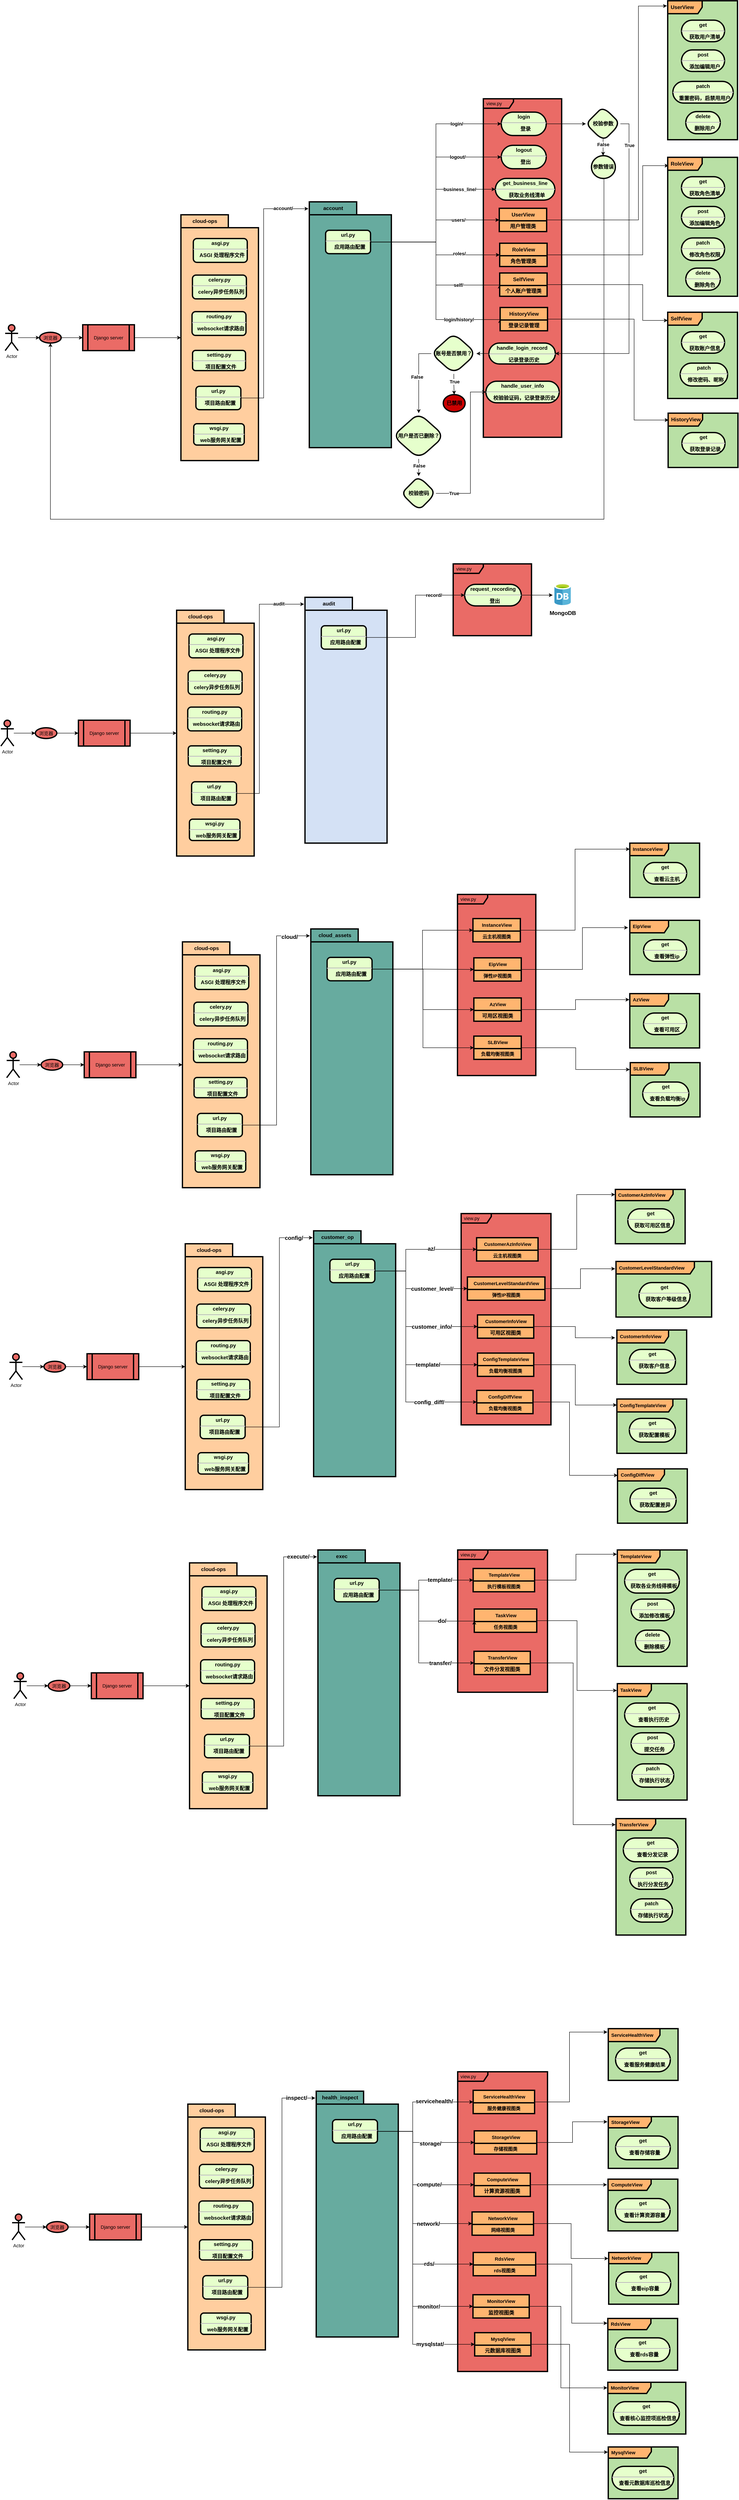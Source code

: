 <mxfile version="20.8.0" type="github">
  <diagram name="Page-1" id="c7558073-3199-34d8-9f00-42111426c3f3">
    <mxGraphModel dx="2260" dy="764" grid="1" gridSize="10" guides="1" tooltips="1" connect="1" arrows="1" fold="1" page="1" pageScale="1" pageWidth="826" pageHeight="1169" background="none" math="0" shadow="0">
      <root>
        <mxCell id="0" />
        <mxCell id="1" parent="0" />
        <mxCell id="WpH-n_H7_tl8rJQND1Bv-231" value="&lt;span style=&quot;font-size: 12px; font-weight: 700; text-align: center;&quot;&gt;UserView&lt;/span&gt;" style="shape=umlFrame;whiteSpace=wrap;html=1;width=80;height=30;boundedLbl=1;verticalAlign=middle;align=left;spacingLeft=5;strokeColor=#000000;strokeWidth=3;fontSize=11;fillColor=#FFB570;swimlaneFillColor=#B9E0A5;" vertex="1" parent="1">
          <mxGeometry x="928" y="687.77" width="162" height="322.23" as="geometry" />
        </mxCell>
        <mxCell id="WpH-n_H7_tl8rJQND1Bv-134" value="view.py" style="shape=umlFrame;whiteSpace=wrap;html=1;width=70;height=22;boundedLbl=1;verticalAlign=middle;align=left;spacingLeft=5;strokeColor=#000000;strokeWidth=3;fontSize=11;fillColor=#EA6B66;swimlaneFillColor=#EA6B66;" vertex="1" parent="1">
          <mxGeometry x="500" y="915" width="181.84" height="785" as="geometry" />
        </mxCell>
        <mxCell id="WpH-n_H7_tl8rJQND1Bv-96" value="cloud-ops" style="shape=folder;fontStyle=1;tabWidth=110;tabHeight=30;tabPosition=left;html=1;boundedLbl=1;labelInHeader=1;container=1;collapsible=0;strokeWidth=3;fillColor=#FFCE9F;strokeColor=#000000;" vertex="1" parent="1">
          <mxGeometry x="-202" y="1184" width="180" height="570" as="geometry" />
        </mxCell>
        <mxCell id="WpH-n_H7_tl8rJQND1Bv-97" value="" style="html=1;strokeColor=none;resizeWidth=1;resizeHeight=1;fillColor=none;part=1;connectable=0;allowArrows=0;deletable=0;" vertex="1" parent="WpH-n_H7_tl8rJQND1Bv-96">
          <mxGeometry width="180.0" height="399" relative="1" as="geometry">
            <mxPoint y="30" as="offset" />
          </mxGeometry>
        </mxCell>
        <mxCell id="WpH-n_H7_tl8rJQND1Bv-109" value="&lt;p style=&quot;margin: 4px 0px 0px; text-align: center;&quot;&gt;&lt;strong style=&quot;&quot;&gt;asgi.py&lt;/strong&gt;&lt;/p&gt;&lt;hr&gt;&lt;p style=&quot;margin: 0px; margin-left: 8px;&quot;&gt;ASGI 处理程序文件&lt;br&gt;&lt;/p&gt;" style="verticalAlign=middle;align=center;overflow=fill;fontSize=12;fontFamily=Helvetica;html=1;rounded=1;fontStyle=1;strokeWidth=3;fillColor=#E6FFCC" vertex="1" parent="WpH-n_H7_tl8rJQND1Bv-96">
          <mxGeometry x="28.77" y="55.16" width="125.23" height="55.16" as="geometry" />
        </mxCell>
        <mxCell id="WpH-n_H7_tl8rJQND1Bv-111" value="&lt;p style=&quot;margin: 4px 0px 0px; text-align: center;&quot;&gt;&lt;strong style=&quot;&quot;&gt;celery.py&lt;/strong&gt;&lt;/p&gt;&lt;hr&gt;&lt;p style=&quot;margin: 0px; margin-left: 8px;&quot;&gt;celery异步任务队列&lt;/p&gt;" style="verticalAlign=middle;align=center;overflow=fill;fontSize=12;fontFamily=Helvetica;html=1;rounded=1;fontStyle=1;strokeWidth=3;fillColor=#E6FFCC" vertex="1" parent="WpH-n_H7_tl8rJQND1Bv-96">
          <mxGeometry x="26.77" y="139.9" width="125.23" height="55.16" as="geometry" />
        </mxCell>
        <mxCell id="WpH-n_H7_tl8rJQND1Bv-113" value="&lt;p style=&quot;margin: 4px 0px 0px; text-align: center;&quot;&gt;&lt;strong style=&quot;&quot;&gt;routing.py&lt;/strong&gt;&lt;/p&gt;&lt;hr&gt;&lt;p style=&quot;margin: 0px; margin-left: 8px;&quot;&gt;websocket请求路由&lt;/p&gt;" style="verticalAlign=middle;align=center;overflow=fill;fontSize=12;fontFamily=Helvetica;html=1;rounded=1;fontStyle=1;strokeWidth=3;fillColor=#E6FFCC" vertex="1" parent="WpH-n_H7_tl8rJQND1Bv-96">
          <mxGeometry x="25.77" y="224.65" width="125.23" height="55.16" as="geometry" />
        </mxCell>
        <mxCell id="WpH-n_H7_tl8rJQND1Bv-114" value="&lt;p style=&quot;margin: 4px 0px 0px; text-align: center;&quot;&gt;&lt;strong style=&quot;&quot;&gt;setting.py&lt;/strong&gt;&lt;/p&gt;&lt;hr&gt;&lt;p style=&quot;margin: 0px; margin-left: 8px;&quot;&gt;项目配置文件&lt;/p&gt;" style="verticalAlign=middle;align=center;overflow=fill;fontSize=12;fontFamily=Helvetica;html=1;rounded=1;fontStyle=1;strokeWidth=3;fillColor=#E6FFCC" vertex="1" parent="WpH-n_H7_tl8rJQND1Bv-96">
          <mxGeometry x="27" y="314.47" width="123" height="46.89" as="geometry" />
        </mxCell>
        <mxCell id="WpH-n_H7_tl8rJQND1Bv-115" value="&lt;p style=&quot;margin: 4px 0px 0px; text-align: center;&quot;&gt;&lt;strong style=&quot;&quot;&gt;url.py&lt;/strong&gt;&lt;/p&gt;&lt;hr&gt;&lt;p style=&quot;margin: 0px; margin-left: 8px;&quot;&gt;项目路由配置&lt;/p&gt;" style="verticalAlign=middle;align=center;overflow=fill;fontSize=12;fontFamily=Helvetica;html=1;rounded=1;fontStyle=1;strokeWidth=3;fillColor=#E6FFCC" vertex="1" parent="WpH-n_H7_tl8rJQND1Bv-96">
          <mxGeometry x="34.77" y="397.77" width="104.32" height="54.23" as="geometry" />
        </mxCell>
        <mxCell id="WpH-n_H7_tl8rJQND1Bv-116" value="&lt;p style=&quot;margin: 4px 0px 0px; text-align: center;&quot;&gt;&lt;strong style=&quot;&quot;&gt;wsgi.py&lt;/strong&gt;&lt;/p&gt;&lt;hr&gt;&lt;p style=&quot;margin: 0px; margin-left: 8px;&quot;&gt;web服务网关配置&lt;/p&gt;" style="verticalAlign=middle;align=center;overflow=fill;fontSize=12;fontFamily=Helvetica;html=1;rounded=1;fontStyle=1;strokeWidth=3;fillColor=#E6FFCC" vertex="1" parent="WpH-n_H7_tl8rJQND1Bv-96">
          <mxGeometry x="29.73" y="484.48" width="117.27" height="49.52" as="geometry" />
        </mxCell>
        <mxCell id="WpH-n_H7_tl8rJQND1Bv-117" value="account" style="shape=folder;fontStyle=1;tabWidth=110;tabHeight=30;tabPosition=left;html=1;boundedLbl=1;labelInHeader=1;container=1;collapsible=0;strokeWidth=3;fillColor=#67AB9F;strokeColor=#000000;" vertex="1" parent="1">
          <mxGeometry x="96" y="1154" width="190.5" height="570" as="geometry" />
        </mxCell>
        <mxCell id="WpH-n_H7_tl8rJQND1Bv-118" value="" style="html=1;strokeColor=none;resizeWidth=1;resizeHeight=1;fillColor=none;part=1;connectable=0;allowArrows=0;deletable=0;" vertex="1" parent="WpH-n_H7_tl8rJQND1Bv-117">
          <mxGeometry width="180.0" height="399" relative="1" as="geometry">
            <mxPoint y="30" as="offset" />
          </mxGeometry>
        </mxCell>
        <mxCell id="WpH-n_H7_tl8rJQND1Bv-123" value="&lt;p style=&quot;margin: 4px 0px 0px; text-align: center;&quot;&gt;&lt;strong style=&quot;&quot;&gt;url.py&lt;/strong&gt;&lt;/p&gt;&lt;hr&gt;&lt;p style=&quot;margin: 0px; margin-left: 8px;&quot;&gt;应用路由配置&lt;/p&gt;" style="verticalAlign=middle;align=center;overflow=fill;fontSize=12;fontFamily=Helvetica;html=1;rounded=1;fontStyle=1;strokeWidth=3;fillColor=#E6FFCC" vertex="1" parent="WpH-n_H7_tl8rJQND1Bv-117">
          <mxGeometry x="37.84" y="66" width="104.32" height="54.23" as="geometry" />
        </mxCell>
        <mxCell id="WpH-n_H7_tl8rJQND1Bv-125" style="edgeStyle=orthogonalEdgeStyle;rounded=0;orthogonalLoop=1;jettySize=auto;html=1;entryX=-0.011;entryY=0.028;entryDx=0;entryDy=0;entryPerimeter=0;fontSize=11;" edge="1" parent="1" source="WpH-n_H7_tl8rJQND1Bv-115" target="WpH-n_H7_tl8rJQND1Bv-117">
          <mxGeometry relative="1" as="geometry">
            <Array as="points">
              <mxPoint x="-10" y="1609" />
              <mxPoint x="-10" y="1170" />
            </Array>
          </mxGeometry>
        </mxCell>
        <mxCell id="WpH-n_H7_tl8rJQND1Bv-126" value="&lt;b&gt;account/&lt;/b&gt;" style="edgeLabel;html=1;align=center;verticalAlign=middle;resizable=0;points=[];fontSize=11;" vertex="1" connectable="0" parent="WpH-n_H7_tl8rJQND1Bv-125">
          <mxGeometry x="0.753" relative="1" as="geometry">
            <mxPoint x="15" y="-1" as="offset" />
          </mxGeometry>
        </mxCell>
        <mxCell id="WpH-n_H7_tl8rJQND1Bv-177" value="" style="edgeStyle=orthogonalEdgeStyle;rounded=0;orthogonalLoop=1;jettySize=auto;html=1;fontSize=11;" edge="1" parent="1" source="WpH-n_H7_tl8rJQND1Bv-155" target="WpH-n_H7_tl8rJQND1Bv-176">
          <mxGeometry relative="1" as="geometry" />
        </mxCell>
        <mxCell id="WpH-n_H7_tl8rJQND1Bv-155" value="&lt;p style=&quot;margin: 4px 0px 0px; text-align: center;&quot;&gt;&lt;strong style=&quot;&quot;&gt;login&lt;/strong&gt;&lt;/p&gt;&lt;hr&gt;&lt;p style=&quot;margin: 0px; margin-left: 8px;&quot;&gt;登录&lt;/p&gt;" style="verticalAlign=middle;align=center;overflow=fill;fontSize=12;fontFamily=Helvetica;html=1;rounded=1;fontStyle=1;strokeWidth=3;fillColor=#E6FFCC;arcSize=50;" vertex="1" parent="1">
          <mxGeometry x="541.68" y="946" width="104.32" height="54.23" as="geometry" />
        </mxCell>
        <mxCell id="WpH-n_H7_tl8rJQND1Bv-156" value="&lt;p style=&quot;margin: 4px 0px 0px; text-align: center;&quot;&gt;&lt;strong style=&quot;&quot;&gt;logout&lt;/strong&gt;&lt;/p&gt;&lt;hr&gt;&lt;p style=&quot;margin: 0px; margin-left: 8px;&quot;&gt;登出&lt;/p&gt;" style="verticalAlign=middle;align=center;overflow=fill;fontSize=12;fontFamily=Helvetica;html=1;rounded=1;fontStyle=1;strokeWidth=3;fillColor=#E6FFCC;arcSize=50;" vertex="1" parent="1">
          <mxGeometry x="541.68" y="1023" width="104.32" height="54.23" as="geometry" />
        </mxCell>
        <mxCell id="WpH-n_H7_tl8rJQND1Bv-157" value="&lt;p style=&quot;margin: 4px 0px 0px; text-align: center;&quot;&gt;get_business_line&lt;br&gt;&lt;/p&gt;&lt;hr&gt;&lt;p style=&quot;margin: 0px; margin-left: 8px;&quot;&gt;获取业务线清单&lt;/p&gt;" style="verticalAlign=middle;align=center;overflow=fill;fontSize=12;fontFamily=Helvetica;html=1;rounded=1;fontStyle=1;strokeWidth=3;fillColor=#E6FFCC;arcSize=50;" vertex="1" parent="1">
          <mxGeometry x="528" y="1099.77" width="138" height="50.23" as="geometry" />
        </mxCell>
        <mxCell id="WpH-n_H7_tl8rJQND1Bv-162" style="edgeStyle=orthogonalEdgeStyle;rounded=0;orthogonalLoop=1;jettySize=auto;html=1;entryX=0;entryY=0.5;entryDx=0;entryDy=0;fontSize=11;" edge="1" parent="1" source="WpH-n_H7_tl8rJQND1Bv-123" target="WpH-n_H7_tl8rJQND1Bv-155">
          <mxGeometry relative="1" as="geometry">
            <Array as="points">
              <mxPoint x="390" y="1247" />
              <mxPoint x="390" y="973" />
            </Array>
          </mxGeometry>
        </mxCell>
        <mxCell id="WpH-n_H7_tl8rJQND1Bv-169" value="&lt;b&gt;login/&lt;/b&gt;" style="edgeLabel;html=1;align=center;verticalAlign=middle;resizable=0;points=[];fontSize=11;" vertex="1" connectable="0" parent="WpH-n_H7_tl8rJQND1Bv-162">
          <mxGeometry x="0.738" y="2" relative="1" as="geometry">
            <mxPoint x="-28" y="2" as="offset" />
          </mxGeometry>
        </mxCell>
        <mxCell id="WpH-n_H7_tl8rJQND1Bv-163" style="edgeStyle=orthogonalEdgeStyle;rounded=0;orthogonalLoop=1;jettySize=auto;html=1;exitX=1;exitY=0.5;exitDx=0;exitDy=0;entryX=0;entryY=0.5;entryDx=0;entryDy=0;fontSize=11;" edge="1" parent="1" source="WpH-n_H7_tl8rJQND1Bv-123" target="WpH-n_H7_tl8rJQND1Bv-156">
          <mxGeometry relative="1" as="geometry">
            <Array as="points">
              <mxPoint x="390" y="1247" />
              <mxPoint x="390" y="1050" />
            </Array>
          </mxGeometry>
        </mxCell>
        <mxCell id="WpH-n_H7_tl8rJQND1Bv-170" value="&lt;b&gt;logout/&lt;/b&gt;" style="edgeLabel;html=1;align=center;verticalAlign=middle;resizable=0;points=[];fontSize=11;" vertex="1" connectable="0" parent="WpH-n_H7_tl8rJQND1Bv-163">
          <mxGeometry x="0.669" y="1" relative="1" as="geometry">
            <mxPoint x="-19" y="1" as="offset" />
          </mxGeometry>
        </mxCell>
        <mxCell id="WpH-n_H7_tl8rJQND1Bv-164" style="edgeStyle=orthogonalEdgeStyle;rounded=0;orthogonalLoop=1;jettySize=auto;html=1;entryX=0;entryY=0.5;entryDx=0;entryDy=0;fontSize=11;" edge="1" parent="1" source="WpH-n_H7_tl8rJQND1Bv-123" target="WpH-n_H7_tl8rJQND1Bv-157">
          <mxGeometry x="0.16" y="26" relative="1" as="geometry">
            <Array as="points">
              <mxPoint x="390" y="1247" />
              <mxPoint x="390" y="1125" />
            </Array>
            <mxPoint as="offset" />
          </mxGeometry>
        </mxCell>
        <mxCell id="WpH-n_H7_tl8rJQND1Bv-171" value="&lt;b&gt;business_line/&lt;/b&gt;" style="edgeLabel;html=1;align=center;verticalAlign=middle;resizable=0;points=[];fontSize=11;" vertex="1" connectable="0" parent="WpH-n_H7_tl8rJQND1Bv-164">
          <mxGeometry x="0.534" relative="1" as="geometry">
            <mxPoint x="13" as="offset" />
          </mxGeometry>
        </mxCell>
        <mxCell id="WpH-n_H7_tl8rJQND1Bv-165" style="edgeStyle=orthogonalEdgeStyle;rounded=0;orthogonalLoop=1;jettySize=auto;html=1;entryX=0;entryY=0.5;entryDx=0;entryDy=0;fontSize=11;" edge="1" parent="1" source="WpH-n_H7_tl8rJQND1Bv-123" target="WpH-n_H7_tl8rJQND1Bv-213">
          <mxGeometry relative="1" as="geometry">
            <mxPoint x="540" y="1196" as="targetPoint" />
            <Array as="points">
              <mxPoint x="390" y="1247" />
              <mxPoint x="390" y="1196" />
            </Array>
          </mxGeometry>
        </mxCell>
        <mxCell id="WpH-n_H7_tl8rJQND1Bv-172" value="&lt;b&gt;users/&lt;/b&gt;" style="edgeLabel;html=1;align=center;verticalAlign=middle;resizable=0;points=[];fontSize=11;" vertex="1" connectable="0" parent="WpH-n_H7_tl8rJQND1Bv-165">
          <mxGeometry x="0.288" y="2" relative="1" as="geometry">
            <mxPoint x="29" y="2" as="offset" />
          </mxGeometry>
        </mxCell>
        <mxCell id="WpH-n_H7_tl8rJQND1Bv-166" style="edgeStyle=orthogonalEdgeStyle;rounded=0;orthogonalLoop=1;jettySize=auto;html=1;entryX=0;entryY=0.5;entryDx=0;entryDy=0;fontSize=11;" edge="1" parent="1" source="WpH-n_H7_tl8rJQND1Bv-123" target="WpH-n_H7_tl8rJQND1Bv-216">
          <mxGeometry relative="1" as="geometry">
            <mxPoint x="541.68" y="1277.115" as="targetPoint" />
            <Array as="points">
              <mxPoint x="390" y="1247" />
              <mxPoint x="390" y="1277" />
            </Array>
          </mxGeometry>
        </mxCell>
        <mxCell id="WpH-n_H7_tl8rJQND1Bv-173" value="&lt;b&gt;roles/&lt;/b&gt;" style="edgeLabel;html=1;align=center;verticalAlign=middle;resizable=0;points=[];fontSize=11;" vertex="1" connectable="0" parent="WpH-n_H7_tl8rJQND1Bv-166">
          <mxGeometry x="0.25" y="1" relative="1" as="geometry">
            <mxPoint x="29" y="-2" as="offset" />
          </mxGeometry>
        </mxCell>
        <mxCell id="WpH-n_H7_tl8rJQND1Bv-167" style="edgeStyle=orthogonalEdgeStyle;rounded=0;orthogonalLoop=1;jettySize=auto;html=1;entryX=0;entryY=0.5;entryDx=0;entryDy=0;fontSize=11;" edge="1" parent="1" source="WpH-n_H7_tl8rJQND1Bv-123" target="WpH-n_H7_tl8rJQND1Bv-218">
          <mxGeometry relative="1" as="geometry">
            <mxPoint x="541.68" y="1347.115" as="targetPoint" />
            <Array as="points">
              <mxPoint x="390" y="1247" />
              <mxPoint x="390" y="1347" />
            </Array>
          </mxGeometry>
        </mxCell>
        <mxCell id="WpH-n_H7_tl8rJQND1Bv-174" value="&lt;b&gt;self/&lt;/b&gt;" style="edgeLabel;html=1;align=center;verticalAlign=middle;resizable=0;points=[];fontSize=11;" vertex="1" connectable="0" parent="WpH-n_H7_tl8rJQND1Bv-167">
          <mxGeometry x="0.398" y="1" relative="1" as="geometry">
            <mxPoint x="23" y="1" as="offset" />
          </mxGeometry>
        </mxCell>
        <mxCell id="WpH-n_H7_tl8rJQND1Bv-168" style="edgeStyle=orthogonalEdgeStyle;rounded=0;orthogonalLoop=1;jettySize=auto;html=1;entryX=0;entryY=0.5;entryDx=0;entryDy=0;fontSize=11;" edge="1" parent="1" source="WpH-n_H7_tl8rJQND1Bv-123" target="WpH-n_H7_tl8rJQND1Bv-220">
          <mxGeometry relative="1" as="geometry">
            <mxPoint x="540.68" y="1426.115" as="targetPoint" />
            <Array as="points">
              <mxPoint x="390" y="1247" />
              <mxPoint x="390" y="1427" />
            </Array>
          </mxGeometry>
        </mxCell>
        <mxCell id="WpH-n_H7_tl8rJQND1Bv-175" value="&lt;b&gt;login/history/&lt;/b&gt;" style="edgeLabel;html=1;align=center;verticalAlign=middle;resizable=0;points=[];fontSize=11;" vertex="1" connectable="0" parent="WpH-n_H7_tl8rJQND1Bv-168">
          <mxGeometry x="0.495" relative="1" as="geometry">
            <mxPoint x="24" as="offset" />
          </mxGeometry>
        </mxCell>
        <mxCell id="WpH-n_H7_tl8rJQND1Bv-179" value="" style="edgeStyle=orthogonalEdgeStyle;rounded=0;orthogonalLoop=1;jettySize=auto;html=1;fontSize=11;" edge="1" parent="1" target="WpH-n_H7_tl8rJQND1Bv-178">
          <mxGeometry relative="1" as="geometry">
            <mxPoint x="778" y="1000" as="sourcePoint" />
            <Array as="points">
              <mxPoint x="778" y="1024" />
              <mxPoint x="778" y="1024" />
            </Array>
          </mxGeometry>
        </mxCell>
        <mxCell id="WpH-n_H7_tl8rJQND1Bv-180" value="&lt;b&gt;False&lt;/b&gt;" style="edgeLabel;html=1;align=center;verticalAlign=middle;resizable=0;points=[];fontSize=11;" vertex="1" connectable="0" parent="WpH-n_H7_tl8rJQND1Bv-179">
          <mxGeometry x="-0.217" y="3" relative="1" as="geometry">
            <mxPoint x="-3" y="2" as="offset" />
          </mxGeometry>
        </mxCell>
        <mxCell id="WpH-n_H7_tl8rJQND1Bv-191" style="edgeStyle=orthogonalEdgeStyle;rounded=0;orthogonalLoop=1;jettySize=auto;html=1;exitX=1;exitY=0.5;exitDx=0;exitDy=0;entryX=1;entryY=0.5;entryDx=0;entryDy=0;fontSize=11;" edge="1" parent="1" source="WpH-n_H7_tl8rJQND1Bv-176" target="WpH-n_H7_tl8rJQND1Bv-189">
          <mxGeometry relative="1" as="geometry" />
        </mxCell>
        <mxCell id="WpH-n_H7_tl8rJQND1Bv-192" value="&lt;b&gt;True&lt;/b&gt;" style="edgeLabel;html=1;align=center;verticalAlign=middle;resizable=0;points=[];fontSize=11;" vertex="1" connectable="0" parent="WpH-n_H7_tl8rJQND1Bv-191">
          <mxGeometry x="-0.359" y="1" relative="1" as="geometry">
            <mxPoint y="-162" as="offset" />
          </mxGeometry>
        </mxCell>
        <mxCell id="WpH-n_H7_tl8rJQND1Bv-176" value="校验参数" style="rhombus;whiteSpace=wrap;html=1;fillColor=#E6FFCC;rounded=1;fontStyle=1;strokeWidth=3;arcSize=50;" vertex="1" parent="1">
          <mxGeometry x="738.16" y="933.115" width="80" height="80" as="geometry" />
        </mxCell>
        <mxCell id="WpH-n_H7_tl8rJQND1Bv-188" style="edgeStyle=orthogonalEdgeStyle;rounded=0;orthogonalLoop=1;jettySize=auto;html=1;exitX=0.5;exitY=1;exitDx=0;exitDy=0;entryX=0.5;entryY=1;entryDx=0;entryDy=0;fontSize=11;" edge="1" parent="1" source="WpH-n_H7_tl8rJQND1Bv-178" target="WpH-n_H7_tl8rJQND1Bv-184">
          <mxGeometry relative="1" as="geometry">
            <Array as="points">
              <mxPoint x="780" y="1100" />
              <mxPoint x="780" y="1890" />
              <mxPoint x="-505" y="1890" />
            </Array>
          </mxGeometry>
        </mxCell>
        <mxCell id="WpH-n_H7_tl8rJQND1Bv-178" value="参数错误" style="ellipse;whiteSpace=wrap;html=1;fillColor=#E6FFCC;rounded=1;fontStyle=1;strokeWidth=3;arcSize=50;" vertex="1" parent="1">
          <mxGeometry x="751" y="1047" width="55.46" height="52.77" as="geometry" />
        </mxCell>
        <mxCell id="WpH-n_H7_tl8rJQND1Bv-185" style="edgeStyle=orthogonalEdgeStyle;rounded=0;orthogonalLoop=1;jettySize=auto;html=1;entryX=0;entryY=0.5;entryDx=0;entryDy=0;fontSize=11;" edge="1" parent="1" source="WpH-n_H7_tl8rJQND1Bv-181" target="WpH-n_H7_tl8rJQND1Bv-184">
          <mxGeometry relative="1" as="geometry" />
        </mxCell>
        <mxCell id="WpH-n_H7_tl8rJQND1Bv-181" value="Actor" style="shape=umlActor;verticalLabelPosition=bottom;verticalAlign=top;html=1;outlineConnect=0;strokeColor=#000000;strokeWidth=3;fontSize=11;fillColor=#EA6B66;" vertex="1" parent="1">
          <mxGeometry x="-610" y="1439" width="30" height="60" as="geometry" />
        </mxCell>
        <mxCell id="WpH-n_H7_tl8rJQND1Bv-187" style="edgeStyle=orthogonalEdgeStyle;rounded=0;orthogonalLoop=1;jettySize=auto;html=1;fontSize=11;" edge="1" parent="1" source="WpH-n_H7_tl8rJQND1Bv-182" target="WpH-n_H7_tl8rJQND1Bv-96">
          <mxGeometry relative="1" as="geometry" />
        </mxCell>
        <mxCell id="WpH-n_H7_tl8rJQND1Bv-182" value="Django server" style="shape=process;whiteSpace=wrap;html=1;backgroundOutline=1;strokeColor=#000000;strokeWidth=3;fontSize=11;fillColor=#EA6B66;" vertex="1" parent="1">
          <mxGeometry x="-430" y="1439" width="120" height="60" as="geometry" />
        </mxCell>
        <mxCell id="WpH-n_H7_tl8rJQND1Bv-186" style="edgeStyle=orthogonalEdgeStyle;rounded=0;orthogonalLoop=1;jettySize=auto;html=1;entryX=0;entryY=0.5;entryDx=0;entryDy=0;fontSize=11;" edge="1" parent="1" source="WpH-n_H7_tl8rJQND1Bv-184" target="WpH-n_H7_tl8rJQND1Bv-182">
          <mxGeometry relative="1" as="geometry" />
        </mxCell>
        <mxCell id="WpH-n_H7_tl8rJQND1Bv-184" value="浏览器" style="ellipse;strokeColor=#000000;strokeWidth=3;fontSize=11;fillColor=#EA6B66;" vertex="1" parent="1">
          <mxGeometry x="-530" y="1456.5" width="50" height="25" as="geometry" />
        </mxCell>
        <mxCell id="WpH-n_H7_tl8rJQND1Bv-194" value="" style="edgeStyle=orthogonalEdgeStyle;rounded=0;orthogonalLoop=1;jettySize=auto;html=1;fontSize=11;" edge="1" parent="1" source="WpH-n_H7_tl8rJQND1Bv-189" target="WpH-n_H7_tl8rJQND1Bv-193">
          <mxGeometry relative="1" as="geometry" />
        </mxCell>
        <mxCell id="WpH-n_H7_tl8rJQND1Bv-189" value="&lt;p style=&quot;margin: 4px 0px 0px;&quot;&gt;handle_login_record&lt;/p&gt;&lt;hr&gt;&lt;p style=&quot;margin: 0px; margin-left: 8px;&quot;&gt;记录登录历史&lt;/p&gt;" style="verticalAlign=middle;align=center;overflow=fill;fontSize=12;fontFamily=Helvetica;html=1;rounded=1;fontStyle=1;strokeWidth=3;fillColor=#E6FFCC;arcSize=50;" vertex="1" parent="1">
          <mxGeometry x="513" y="1481.5" width="154" height="48.5" as="geometry" />
        </mxCell>
        <mxCell id="WpH-n_H7_tl8rJQND1Bv-196" value="" style="edgeStyle=orthogonalEdgeStyle;rounded=0;orthogonalLoop=1;jettySize=auto;html=1;fontSize=11;" edge="1" parent="1" source="WpH-n_H7_tl8rJQND1Bv-193" target="WpH-n_H7_tl8rJQND1Bv-195">
          <mxGeometry relative="1" as="geometry" />
        </mxCell>
        <mxCell id="WpH-n_H7_tl8rJQND1Bv-197" value="&lt;b&gt;True&lt;/b&gt;" style="edgeLabel;html=1;align=center;verticalAlign=middle;resizable=0;points=[];fontSize=11;" vertex="1" connectable="0" parent="WpH-n_H7_tl8rJQND1Bv-196">
          <mxGeometry x="-0.265" y="1" relative="1" as="geometry">
            <mxPoint as="offset" />
          </mxGeometry>
        </mxCell>
        <mxCell id="WpH-n_H7_tl8rJQND1Bv-199" value="" style="edgeStyle=orthogonalEdgeStyle;rounded=0;orthogonalLoop=1;jettySize=auto;html=1;fontSize=11;" edge="1" parent="1" source="WpH-n_H7_tl8rJQND1Bv-193" target="WpH-n_H7_tl8rJQND1Bv-198">
          <mxGeometry relative="1" as="geometry">
            <Array as="points">
              <mxPoint x="350" y="1506" />
            </Array>
          </mxGeometry>
        </mxCell>
        <mxCell id="WpH-n_H7_tl8rJQND1Bv-200" value="&lt;b&gt;False&lt;/b&gt;" style="edgeLabel;html=1;align=center;verticalAlign=middle;resizable=0;points=[];fontSize=11;" vertex="1" connectable="0" parent="WpH-n_H7_tl8rJQND1Bv-199">
          <mxGeometry x="-0.328" y="-2" relative="1" as="geometry">
            <mxPoint x="-2" y="27" as="offset" />
          </mxGeometry>
        </mxCell>
        <mxCell id="WpH-n_H7_tl8rJQND1Bv-193" value="账号是否禁用？" style="rhombus;whiteSpace=wrap;html=1;fillColor=#E6FFCC;rounded=1;fontStyle=1;strokeWidth=3;arcSize=50;" vertex="1" parent="1">
          <mxGeometry x="379" y="1458.75" width="105" height="94.25" as="geometry" />
        </mxCell>
        <mxCell id="WpH-n_H7_tl8rJQND1Bv-195" value="已禁用" style="ellipse;whiteSpace=wrap;html=1;fillColor=#CC0000;rounded=1;fontStyle=1;strokeWidth=3;arcSize=50;" vertex="1" parent="1">
          <mxGeometry x="407" y="1601" width="50.75" height="40" as="geometry" />
        </mxCell>
        <mxCell id="WpH-n_H7_tl8rJQND1Bv-202" value="" style="edgeStyle=orthogonalEdgeStyle;rounded=0;orthogonalLoop=1;jettySize=auto;html=1;fontSize=11;" edge="1" parent="1" source="WpH-n_H7_tl8rJQND1Bv-198" target="WpH-n_H7_tl8rJQND1Bv-201">
          <mxGeometry relative="1" as="geometry" />
        </mxCell>
        <mxCell id="WpH-n_H7_tl8rJQND1Bv-203" value="&lt;b&gt;False&lt;/b&gt;" style="edgeLabel;html=1;align=center;verticalAlign=middle;resizable=0;points=[];fontSize=11;" vertex="1" connectable="0" parent="WpH-n_H7_tl8rJQND1Bv-202">
          <mxGeometry x="-0.2" y="1" relative="1" as="geometry">
            <mxPoint as="offset" />
          </mxGeometry>
        </mxCell>
        <mxCell id="WpH-n_H7_tl8rJQND1Bv-198" value="用户是否已删除？" style="rhombus;whiteSpace=wrap;html=1;fillColor=#E6FFCC;rounded=1;fontStyle=1;strokeWidth=3;arcSize=50;" vertex="1" parent="1">
          <mxGeometry x="290" y="1644.01" width="120" height="105.99" as="geometry" />
        </mxCell>
        <mxCell id="WpH-n_H7_tl8rJQND1Bv-205" style="edgeStyle=orthogonalEdgeStyle;rounded=0;orthogonalLoop=1;jettySize=auto;html=1;entryX=0;entryY=0.5;entryDx=0;entryDy=0;fontSize=11;" edge="1" parent="1" source="WpH-n_H7_tl8rJQND1Bv-201" target="WpH-n_H7_tl8rJQND1Bv-204">
          <mxGeometry relative="1" as="geometry">
            <Array as="points">
              <mxPoint x="470" y="1830" />
              <mxPoint x="470" y="1595" />
            </Array>
          </mxGeometry>
        </mxCell>
        <mxCell id="WpH-n_H7_tl8rJQND1Bv-206" value="&lt;b&gt;True&lt;/b&gt;" style="edgeLabel;html=1;align=center;verticalAlign=middle;resizable=0;points=[];fontSize=11;" vertex="1" connectable="0" parent="WpH-n_H7_tl8rJQND1Bv-205">
          <mxGeometry x="-0.692" relative="1" as="geometry">
            <mxPoint x="-12" as="offset" />
          </mxGeometry>
        </mxCell>
        <mxCell id="WpH-n_H7_tl8rJQND1Bv-201" value="校验密码" style="rhombus;whiteSpace=wrap;html=1;fillColor=#E6FFCC;rounded=1;fontStyle=1;strokeWidth=3;arcSize=50;" vertex="1" parent="1">
          <mxGeometry x="310" y="1789.995" width="80" height="80" as="geometry" />
        </mxCell>
        <mxCell id="WpH-n_H7_tl8rJQND1Bv-204" value="&lt;p style=&quot;margin: 4px 0px 0px;&quot;&gt;handle_user_info&lt;/p&gt;&lt;hr&gt;&lt;p style=&quot;margin: 0px; margin-left: 8px;&quot;&gt;校验验证码，记录登录历史&lt;/p&gt;" style="verticalAlign=middle;align=center;overflow=fill;fontSize=12;fontFamily=Helvetica;html=1;rounded=1;fontStyle=1;strokeWidth=3;fillColor=#E6FFCC;arcSize=50;" vertex="1" parent="1">
          <mxGeometry x="506" y="1570" width="170" height="50" as="geometry" />
        </mxCell>
        <mxCell id="WpH-n_H7_tl8rJQND1Bv-233" style="edgeStyle=orthogonalEdgeStyle;rounded=0;orthogonalLoop=1;jettySize=auto;html=1;entryX=-0.011;entryY=0.036;entryDx=0;entryDy=0;entryPerimeter=0;fontSize=11;" edge="1" parent="1" source="WpH-n_H7_tl8rJQND1Bv-213" target="WpH-n_H7_tl8rJQND1Bv-231">
          <mxGeometry relative="1" as="geometry">
            <Array as="points">
              <mxPoint x="860" y="1196" />
              <mxPoint x="860" y="700" />
              <mxPoint x="918" y="700" />
            </Array>
          </mxGeometry>
        </mxCell>
        <mxCell id="WpH-n_H7_tl8rJQND1Bv-213" value="&lt;span style=&quot;font-size: 12px;&quot;&gt;UserView&lt;/span&gt;" style="swimlane;fontStyle=1;align=center;verticalAlign=middle;childLayout=stackLayout;horizontal=1;startSize=29;horizontalStack=0;resizeParent=1;resizeParentMax=0;resizeLast=0;collapsible=0;marginBottom=0;html=1;strokeColor=#000000;strokeWidth=3;fontSize=11;fillColor=#FFB570;swimlaneFillColor=#FFB570;" vertex="1" parent="1">
          <mxGeometry x="537" y="1169" width="110" height="54" as="geometry" />
        </mxCell>
        <mxCell id="WpH-n_H7_tl8rJQND1Bv-214" value="&lt;span style=&quot;font-size: 12px; font-weight: 700;&quot;&gt;用户管理类&lt;/span&gt;" style="text;html=1;strokeColor=none;fillColor=none;align=center;verticalAlign=middle;spacingLeft=4;spacingRight=4;overflow=hidden;rotatable=0;points=[[0,0.5],[1,0.5]];portConstraint=eastwest;strokeWidth=3;fontSize=11;" vertex="1" parent="WpH-n_H7_tl8rJQND1Bv-213">
          <mxGeometry y="29" width="110" height="25" as="geometry" />
        </mxCell>
        <mxCell id="WpH-n_H7_tl8rJQND1Bv-239" style="edgeStyle=orthogonalEdgeStyle;rounded=0;orthogonalLoop=1;jettySize=auto;html=1;entryX=0.012;entryY=0.06;entryDx=0;entryDy=0;entryPerimeter=0;fontSize=11;" edge="1" parent="1" source="WpH-n_H7_tl8rJQND1Bv-216" target="WpH-n_H7_tl8rJQND1Bv-234">
          <mxGeometry relative="1" as="geometry">
            <Array as="points">
              <mxPoint x="870" y="1277" />
              <mxPoint x="870" y="1070" />
            </Array>
          </mxGeometry>
        </mxCell>
        <mxCell id="WpH-n_H7_tl8rJQND1Bv-216" value="&lt;span style=&quot;font-size: 12px;&quot;&gt;RoleView&lt;/span&gt;" style="swimlane;fontStyle=1;align=center;verticalAlign=middle;childLayout=stackLayout;horizontal=1;startSize=29;horizontalStack=0;resizeParent=1;resizeParentMax=0;resizeLast=0;collapsible=0;marginBottom=0;html=1;strokeColor=#000000;strokeWidth=3;fontSize=11;fillColor=#FFB570;swimlaneFillColor=#FFB570;" vertex="1" parent="1">
          <mxGeometry x="538" y="1250" width="110" height="54" as="geometry" />
        </mxCell>
        <mxCell id="WpH-n_H7_tl8rJQND1Bv-217" value="&lt;span style=&quot;font-size: 12px; font-weight: 700;&quot;&gt;角色管理类&lt;/span&gt;" style="text;html=1;strokeColor=none;fillColor=none;align=center;verticalAlign=middle;spacingLeft=4;spacingRight=4;overflow=hidden;rotatable=0;points=[[0,0.5],[1,0.5]];portConstraint=eastwest;strokeWidth=3;fontSize=11;" vertex="1" parent="WpH-n_H7_tl8rJQND1Bv-216">
          <mxGeometry y="29" width="110" height="25" as="geometry" />
        </mxCell>
        <mxCell id="WpH-n_H7_tl8rJQND1Bv-245" style="edgeStyle=orthogonalEdgeStyle;rounded=0;orthogonalLoop=1;jettySize=auto;html=1;entryX=0;entryY=0.095;entryDx=0;entryDy=0;entryPerimeter=0;fontSize=11;" edge="1" parent="1" source="WpH-n_H7_tl8rJQND1Bv-218" target="WpH-n_H7_tl8rJQND1Bv-240">
          <mxGeometry relative="1" as="geometry">
            <Array as="points">
              <mxPoint x="870" y="1346" />
              <mxPoint x="870" y="1429" />
            </Array>
          </mxGeometry>
        </mxCell>
        <mxCell id="WpH-n_H7_tl8rJQND1Bv-218" value="&lt;span style=&quot;font-size: 12px;&quot;&gt;SelfView&lt;/span&gt;" style="swimlane;fontStyle=1;align=center;verticalAlign=middle;childLayout=stackLayout;horizontal=1;startSize=29;horizontalStack=0;resizeParent=1;resizeParentMax=0;resizeLast=0;collapsible=0;marginBottom=0;html=1;strokeColor=#000000;strokeWidth=3;fontSize=11;fillColor=#FFB570;swimlaneFillColor=#FFB570;" vertex="1" parent="1">
          <mxGeometry x="538" y="1319" width="110" height="54" as="geometry" />
        </mxCell>
        <mxCell id="WpH-n_H7_tl8rJQND1Bv-219" value="&lt;span style=&quot;font-size: 12px; font-weight: 700;&quot;&gt;个人账户管理类&lt;/span&gt;" style="text;html=1;strokeColor=none;fillColor=none;align=center;verticalAlign=middle;spacingLeft=4;spacingRight=4;overflow=hidden;rotatable=0;points=[[0,0.5],[1,0.5]];portConstraint=eastwest;strokeWidth=3;fontSize=11;" vertex="1" parent="WpH-n_H7_tl8rJQND1Bv-218">
          <mxGeometry y="29" width="110" height="25" as="geometry" />
        </mxCell>
        <mxCell id="WpH-n_H7_tl8rJQND1Bv-249" style="edgeStyle=orthogonalEdgeStyle;rounded=0;orthogonalLoop=1;jettySize=auto;html=1;entryX=0.006;entryY=0.127;entryDx=0;entryDy=0;entryPerimeter=0;fontSize=11;" edge="1" parent="1" source="WpH-n_H7_tl8rJQND1Bv-220" target="WpH-n_H7_tl8rJQND1Bv-246">
          <mxGeometry relative="1" as="geometry">
            <Array as="points">
              <mxPoint x="850" y="1426" />
              <mxPoint x="850" y="1660" />
            </Array>
          </mxGeometry>
        </mxCell>
        <mxCell id="WpH-n_H7_tl8rJQND1Bv-220" value="&lt;span style=&quot;font-size: 12px;&quot;&gt;HistoryView&lt;/span&gt;" style="swimlane;fontStyle=1;align=center;verticalAlign=middle;childLayout=stackLayout;horizontal=1;startSize=29;horizontalStack=0;resizeParent=1;resizeParentMax=0;resizeLast=0;collapsible=0;marginBottom=0;html=1;strokeColor=#000000;strokeWidth=3;fontSize=11;fillColor=#FFB570;swimlaneFillColor=#FFB570;" vertex="1" parent="1">
          <mxGeometry x="539" y="1399" width="110" height="54" as="geometry" />
        </mxCell>
        <mxCell id="WpH-n_H7_tl8rJQND1Bv-221" value="&lt;span style=&quot;font-size: 12px; font-weight: 700;&quot;&gt;登录记录管理&lt;/span&gt;" style="text;html=1;strokeColor=none;fillColor=none;align=center;verticalAlign=middle;spacingLeft=4;spacingRight=4;overflow=hidden;rotatable=0;points=[[0,0.5],[1,0.5]];portConstraint=eastwest;strokeWidth=3;fontSize=11;" vertex="1" parent="WpH-n_H7_tl8rJQND1Bv-220">
          <mxGeometry y="29" width="110" height="25" as="geometry" />
        </mxCell>
        <mxCell id="WpH-n_H7_tl8rJQND1Bv-223" value="&lt;p style=&quot;margin: 4px 0px 0px; text-align: center;&quot;&gt;get&lt;br&gt;&lt;/p&gt;&lt;hr&gt;&lt;p style=&quot;margin: 0px; margin-left: 8px;&quot;&gt;获取用户清单&lt;/p&gt;" style="verticalAlign=middle;align=center;overflow=fill;fontSize=12;fontFamily=Helvetica;html=1;rounded=1;fontStyle=1;strokeWidth=3;fillColor=#E6FFCC;arcSize=50;" vertex="1" parent="1">
          <mxGeometry x="960" y="732.77" width="100" height="50" as="geometry" />
        </mxCell>
        <mxCell id="WpH-n_H7_tl8rJQND1Bv-227" value="&lt;p style=&quot;margin: 4px 0px 0px; text-align: center;&quot;&gt;post&lt;/p&gt;&lt;hr&gt;&lt;p style=&quot;margin: 0px; margin-left: 8px;&quot;&gt;添加编辑用户&lt;/p&gt;" style="verticalAlign=middle;align=center;overflow=fill;fontSize=12;fontFamily=Helvetica;html=1;rounded=1;fontStyle=1;strokeWidth=3;fillColor=#E6FFCC;arcSize=50;" vertex="1" parent="1">
          <mxGeometry x="960" y="801.77" width="100" height="50" as="geometry" />
        </mxCell>
        <mxCell id="WpH-n_H7_tl8rJQND1Bv-228" value="&lt;p style=&quot;margin: 4px 0px 0px; text-align: center;&quot;&gt;patch&lt;/p&gt;&lt;hr&gt;&lt;p style=&quot;margin: 0px; margin-left: 8px;&quot;&gt;重置密码，启禁用用户&lt;/p&gt;" style="verticalAlign=middle;align=center;overflow=fill;fontSize=12;fontFamily=Helvetica;html=1;rounded=1;fontStyle=1;strokeWidth=3;fillColor=#E6FFCC;arcSize=50;" vertex="1" parent="1">
          <mxGeometry x="940" y="874.77" width="140" height="50.23" as="geometry" />
        </mxCell>
        <mxCell id="WpH-n_H7_tl8rJQND1Bv-229" value="&lt;p style=&quot;margin: 4px 0px 0px; text-align: center;&quot;&gt;delete&lt;/p&gt;&lt;hr&gt;&lt;p style=&quot;margin: 0px; margin-left: 8px;&quot;&gt;删除用户&lt;/p&gt;" style="verticalAlign=middle;align=center;overflow=fill;fontSize=12;fontFamily=Helvetica;html=1;rounded=1;fontStyle=1;strokeWidth=3;fillColor=#E6FFCC;arcSize=50;" vertex="1" parent="1">
          <mxGeometry x="970" y="944.77" width="80" height="51.25" as="geometry" />
        </mxCell>
        <mxCell id="WpH-n_H7_tl8rJQND1Bv-234" value="&lt;span style=&quot;font-size: 12px; font-weight: 700; text-align: center;&quot;&gt;RoleView&lt;/span&gt;" style="shape=umlFrame;whiteSpace=wrap;html=1;width=80;height=30;boundedLbl=1;verticalAlign=middle;align=left;spacingLeft=5;strokeColor=#000000;strokeWidth=3;fontSize=11;fillColor=#FFB570;swimlaneFillColor=#B9E0A5;" vertex="1" parent="1">
          <mxGeometry x="928" y="1050.77" width="162" height="322.23" as="geometry" />
        </mxCell>
        <mxCell id="WpH-n_H7_tl8rJQND1Bv-235" value="&lt;p style=&quot;margin: 4px 0px 0px; text-align: center;&quot;&gt;get&lt;br&gt;&lt;/p&gt;&lt;hr&gt;&lt;p style=&quot;margin: 0px; margin-left: 8px;&quot;&gt;获取角色清单&lt;/p&gt;" style="verticalAlign=middle;align=center;overflow=fill;fontSize=12;fontFamily=Helvetica;html=1;rounded=1;fontStyle=1;strokeWidth=3;fillColor=#E6FFCC;arcSize=50;" vertex="1" parent="1">
          <mxGeometry x="960" y="1095.77" width="100" height="50" as="geometry" />
        </mxCell>
        <mxCell id="WpH-n_H7_tl8rJQND1Bv-236" value="&lt;p style=&quot;margin: 4px 0px 0px; text-align: center;&quot;&gt;post&lt;/p&gt;&lt;hr&gt;&lt;p style=&quot;margin: 0px; margin-left: 8px;&quot;&gt;添加编辑角色&lt;/p&gt;" style="verticalAlign=middle;align=center;overflow=fill;fontSize=12;fontFamily=Helvetica;html=1;rounded=1;fontStyle=1;strokeWidth=3;fillColor=#E6FFCC;arcSize=50;" vertex="1" parent="1">
          <mxGeometry x="960" y="1164.77" width="100" height="50" as="geometry" />
        </mxCell>
        <mxCell id="WpH-n_H7_tl8rJQND1Bv-237" value="&lt;p style=&quot;margin: 4px 0px 0px; text-align: center;&quot;&gt;patch&lt;/p&gt;&lt;hr&gt;&lt;p style=&quot;margin: 0px; margin-left: 8px;&quot;&gt;修改角色权限&lt;/p&gt;" style="verticalAlign=middle;align=center;overflow=fill;fontSize=12;fontFamily=Helvetica;html=1;rounded=1;fontStyle=1;strokeWidth=3;fillColor=#E6FFCC;arcSize=50;" vertex="1" parent="1">
          <mxGeometry x="960" y="1237.77" width="100" height="52.23" as="geometry" />
        </mxCell>
        <mxCell id="WpH-n_H7_tl8rJQND1Bv-238" value="&lt;p style=&quot;margin: 4px 0px 0px; text-align: center;&quot;&gt;delete&lt;/p&gt;&lt;hr&gt;&lt;p style=&quot;margin: 0px; margin-left: 8px;&quot;&gt;删除角色&lt;/p&gt;" style="verticalAlign=middle;align=center;overflow=fill;fontSize=12;fontFamily=Helvetica;html=1;rounded=1;fontStyle=1;strokeWidth=3;fillColor=#E6FFCC;arcSize=50;" vertex="1" parent="1">
          <mxGeometry x="970" y="1307.77" width="80" height="51.25" as="geometry" />
        </mxCell>
        <mxCell id="WpH-n_H7_tl8rJQND1Bv-240" value="&lt;span style=&quot;font-size: 12px; font-weight: 700; text-align: center;&quot;&gt;SelfView&lt;/span&gt;" style="shape=umlFrame;whiteSpace=wrap;html=1;width=80;height=30;boundedLbl=1;verticalAlign=middle;align=left;spacingLeft=5;strokeColor=#000000;strokeWidth=3;fontSize=11;fillColor=#FFB570;swimlaneFillColor=#B9E0A5;" vertex="1" parent="1">
          <mxGeometry x="928" y="1410" width="162" height="200" as="geometry" />
        </mxCell>
        <mxCell id="WpH-n_H7_tl8rJQND1Bv-241" value="&lt;p style=&quot;margin: 4px 0px 0px; text-align: center;&quot;&gt;get&lt;br&gt;&lt;/p&gt;&lt;hr&gt;&lt;p style=&quot;margin: 0px; margin-left: 8px;&quot;&gt;获取账户信息&lt;/p&gt;" style="verticalAlign=middle;align=center;overflow=fill;fontSize=12;fontFamily=Helvetica;html=1;rounded=1;fontStyle=1;strokeWidth=3;fillColor=#E6FFCC;arcSize=50;" vertex="1" parent="1">
          <mxGeometry x="960" y="1455" width="100" height="50" as="geometry" />
        </mxCell>
        <mxCell id="WpH-n_H7_tl8rJQND1Bv-243" value="&lt;p style=&quot;margin: 4px 0px 0px; text-align: center;&quot;&gt;patch&lt;/p&gt;&lt;hr&gt;&lt;p style=&quot;margin: 0px; margin-left: 8px;&quot;&gt;修改密码、昵称&lt;/p&gt;" style="verticalAlign=middle;align=center;overflow=fill;fontSize=12;fontFamily=Helvetica;html=1;rounded=1;fontStyle=1;strokeWidth=3;fillColor=#E6FFCC;arcSize=50;" vertex="1" parent="1">
          <mxGeometry x="957" y="1528" width="110" height="53" as="geometry" />
        </mxCell>
        <mxCell id="WpH-n_H7_tl8rJQND1Bv-246" value="&lt;span style=&quot;font-size: 12px; font-weight: 700; text-align: center;&quot;&gt;HistoryView&lt;/span&gt;" style="shape=umlFrame;whiteSpace=wrap;html=1;width=80;height=30;boundedLbl=1;verticalAlign=middle;align=left;spacingLeft=5;strokeColor=#000000;strokeWidth=3;fontSize=11;fillColor=#FFB570;swimlaneFillColor=#B9E0A5;" vertex="1" parent="1">
          <mxGeometry x="929" y="1644.01" width="162" height="125.99" as="geometry" />
        </mxCell>
        <mxCell id="WpH-n_H7_tl8rJQND1Bv-247" value="&lt;p style=&quot;margin: 4px 0px 0px; text-align: center;&quot;&gt;get&lt;br&gt;&lt;/p&gt;&lt;hr&gt;&lt;p style=&quot;margin: 0px; margin-left: 8px;&quot;&gt;获取登录记录&lt;/p&gt;" style="verticalAlign=middle;align=center;overflow=fill;fontSize=12;fontFamily=Helvetica;html=1;rounded=1;fontStyle=1;strokeWidth=3;fillColor=#E6FFCC;arcSize=50;" vertex="1" parent="1">
          <mxGeometry x="961" y="1689.01" width="100" height="50" as="geometry" />
        </mxCell>
        <mxCell id="WpH-n_H7_tl8rJQND1Bv-250" value="cloud-ops" style="shape=folder;fontStyle=1;tabWidth=110;tabHeight=30;tabPosition=left;html=1;boundedLbl=1;labelInHeader=1;container=1;collapsible=0;strokeWidth=3;fillColor=#FFCE9F;strokeColor=#000000;" vertex="1" parent="1">
          <mxGeometry x="-212" y="2101" width="180" height="570" as="geometry" />
        </mxCell>
        <mxCell id="WpH-n_H7_tl8rJQND1Bv-251" value="" style="html=1;strokeColor=none;resizeWidth=1;resizeHeight=1;fillColor=none;part=1;connectable=0;allowArrows=0;deletable=0;" vertex="1" parent="WpH-n_H7_tl8rJQND1Bv-250">
          <mxGeometry width="180.0" height="399" relative="1" as="geometry">
            <mxPoint y="30" as="offset" />
          </mxGeometry>
        </mxCell>
        <mxCell id="WpH-n_H7_tl8rJQND1Bv-252" value="&lt;p style=&quot;margin: 4px 0px 0px; text-align: center;&quot;&gt;&lt;strong style=&quot;&quot;&gt;asgi.py&lt;/strong&gt;&lt;/p&gt;&lt;hr&gt;&lt;p style=&quot;margin: 0px; margin-left: 8px;&quot;&gt;ASGI 处理程序文件&lt;br&gt;&lt;/p&gt;" style="verticalAlign=middle;align=center;overflow=fill;fontSize=12;fontFamily=Helvetica;html=1;rounded=1;fontStyle=1;strokeWidth=3;fillColor=#E6FFCC" vertex="1" parent="WpH-n_H7_tl8rJQND1Bv-250">
          <mxGeometry x="28.77" y="55.16" width="125.23" height="55.16" as="geometry" />
        </mxCell>
        <mxCell id="WpH-n_H7_tl8rJQND1Bv-253" value="&lt;p style=&quot;margin: 4px 0px 0px; text-align: center;&quot;&gt;&lt;strong style=&quot;&quot;&gt;celery.py&lt;/strong&gt;&lt;/p&gt;&lt;hr&gt;&lt;p style=&quot;margin: 0px; margin-left: 8px;&quot;&gt;celery异步任务队列&lt;/p&gt;" style="verticalAlign=middle;align=center;overflow=fill;fontSize=12;fontFamily=Helvetica;html=1;rounded=1;fontStyle=1;strokeWidth=3;fillColor=#E6FFCC" vertex="1" parent="WpH-n_H7_tl8rJQND1Bv-250">
          <mxGeometry x="26.77" y="139.9" width="125.23" height="55.16" as="geometry" />
        </mxCell>
        <mxCell id="WpH-n_H7_tl8rJQND1Bv-254" value="&lt;p style=&quot;margin: 4px 0px 0px; text-align: center;&quot;&gt;&lt;strong style=&quot;&quot;&gt;routing.py&lt;/strong&gt;&lt;/p&gt;&lt;hr&gt;&lt;p style=&quot;margin: 0px; margin-left: 8px;&quot;&gt;websocket请求路由&lt;/p&gt;" style="verticalAlign=middle;align=center;overflow=fill;fontSize=12;fontFamily=Helvetica;html=1;rounded=1;fontStyle=1;strokeWidth=3;fillColor=#E6FFCC" vertex="1" parent="WpH-n_H7_tl8rJQND1Bv-250">
          <mxGeometry x="25.77" y="224.65" width="125.23" height="55.16" as="geometry" />
        </mxCell>
        <mxCell id="WpH-n_H7_tl8rJQND1Bv-255" value="&lt;p style=&quot;margin: 4px 0px 0px; text-align: center;&quot;&gt;&lt;strong style=&quot;&quot;&gt;setting.py&lt;/strong&gt;&lt;/p&gt;&lt;hr&gt;&lt;p style=&quot;margin: 0px; margin-left: 8px;&quot;&gt;项目配置文件&lt;/p&gt;" style="verticalAlign=middle;align=center;overflow=fill;fontSize=12;fontFamily=Helvetica;html=1;rounded=1;fontStyle=1;strokeWidth=3;fillColor=#E6FFCC" vertex="1" parent="WpH-n_H7_tl8rJQND1Bv-250">
          <mxGeometry x="27" y="314.47" width="123" height="46.89" as="geometry" />
        </mxCell>
        <mxCell id="WpH-n_H7_tl8rJQND1Bv-256" value="&lt;p style=&quot;margin: 4px 0px 0px; text-align: center;&quot;&gt;&lt;strong style=&quot;&quot;&gt;url.py&lt;/strong&gt;&lt;/p&gt;&lt;hr&gt;&lt;p style=&quot;margin: 0px; margin-left: 8px;&quot;&gt;项目路由配置&lt;/p&gt;" style="verticalAlign=middle;align=center;overflow=fill;fontSize=12;fontFamily=Helvetica;html=1;rounded=1;fontStyle=1;strokeWidth=3;fillColor=#E6FFCC" vertex="1" parent="WpH-n_H7_tl8rJQND1Bv-250">
          <mxGeometry x="34.77" y="397.77" width="104.32" height="54.23" as="geometry" />
        </mxCell>
        <mxCell id="WpH-n_H7_tl8rJQND1Bv-257" value="&lt;p style=&quot;margin: 4px 0px 0px; text-align: center;&quot;&gt;&lt;strong style=&quot;&quot;&gt;wsgi.py&lt;/strong&gt;&lt;/p&gt;&lt;hr&gt;&lt;p style=&quot;margin: 0px; margin-left: 8px;&quot;&gt;web服务网关配置&lt;/p&gt;" style="verticalAlign=middle;align=center;overflow=fill;fontSize=12;fontFamily=Helvetica;html=1;rounded=1;fontStyle=1;strokeWidth=3;fillColor=#E6FFCC" vertex="1" parent="WpH-n_H7_tl8rJQND1Bv-250">
          <mxGeometry x="29.73" y="484.48" width="117.27" height="49.52" as="geometry" />
        </mxCell>
        <mxCell id="WpH-n_H7_tl8rJQND1Bv-258" value="audit" style="shape=folder;fontStyle=1;tabWidth=110;tabHeight=30;tabPosition=left;html=1;boundedLbl=1;labelInHeader=1;container=1;collapsible=0;strokeWidth=3;fillColor=#D4E1F5;strokeColor=#000000;" vertex="1" parent="1">
          <mxGeometry x="86" y="2071" width="190.5" height="570" as="geometry" />
        </mxCell>
        <mxCell id="WpH-n_H7_tl8rJQND1Bv-259" value="" style="html=1;strokeColor=none;resizeWidth=1;resizeHeight=1;fillColor=none;part=1;connectable=0;allowArrows=0;deletable=0;" vertex="1" parent="WpH-n_H7_tl8rJQND1Bv-258">
          <mxGeometry width="180.0" height="399" relative="1" as="geometry">
            <mxPoint y="30" as="offset" />
          </mxGeometry>
        </mxCell>
        <mxCell id="WpH-n_H7_tl8rJQND1Bv-260" value="&lt;p style=&quot;margin: 4px 0px 0px; text-align: center;&quot;&gt;&lt;strong style=&quot;&quot;&gt;url.py&lt;/strong&gt;&lt;/p&gt;&lt;hr&gt;&lt;p style=&quot;margin: 0px; margin-left: 8px;&quot;&gt;应用路由配置&lt;/p&gt;" style="verticalAlign=middle;align=center;overflow=fill;fontSize=12;fontFamily=Helvetica;html=1;rounded=1;fontStyle=1;strokeWidth=3;fillColor=#E6FFCC" vertex="1" parent="WpH-n_H7_tl8rJQND1Bv-258">
          <mxGeometry x="37.84" y="66" width="104.32" height="54.23" as="geometry" />
        </mxCell>
        <mxCell id="WpH-n_H7_tl8rJQND1Bv-261" style="edgeStyle=orthogonalEdgeStyle;rounded=0;orthogonalLoop=1;jettySize=auto;html=1;entryX=-0.011;entryY=0.028;entryDx=0;entryDy=0;entryPerimeter=0;fontSize=11;" edge="1" parent="1" source="WpH-n_H7_tl8rJQND1Bv-256" target="WpH-n_H7_tl8rJQND1Bv-258">
          <mxGeometry relative="1" as="geometry">
            <Array as="points">
              <mxPoint x="-20" y="2526" />
              <mxPoint x="-20" y="2087" />
            </Array>
          </mxGeometry>
        </mxCell>
        <mxCell id="WpH-n_H7_tl8rJQND1Bv-262" value="&lt;b&gt;audit&lt;/b&gt;" style="edgeLabel;html=1;align=center;verticalAlign=middle;resizable=0;points=[];fontSize=11;" vertex="1" connectable="0" parent="WpH-n_H7_tl8rJQND1Bv-261">
          <mxGeometry x="0.753" relative="1" as="geometry">
            <mxPoint x="15" y="-1" as="offset" />
          </mxGeometry>
        </mxCell>
        <mxCell id="WpH-n_H7_tl8rJQND1Bv-263" style="edgeStyle=orthogonalEdgeStyle;rounded=0;orthogonalLoop=1;jettySize=auto;html=1;entryX=0;entryY=0.5;entryDx=0;entryDy=0;fontSize=11;" edge="1" parent="1" source="WpH-n_H7_tl8rJQND1Bv-264" target="WpH-n_H7_tl8rJQND1Bv-268">
          <mxGeometry relative="1" as="geometry" />
        </mxCell>
        <mxCell id="WpH-n_H7_tl8rJQND1Bv-264" value="Actor" style="shape=umlActor;verticalLabelPosition=bottom;verticalAlign=top;html=1;outlineConnect=0;strokeColor=#000000;strokeWidth=3;fontSize=11;fillColor=#EA6B66;" vertex="1" parent="1">
          <mxGeometry x="-620" y="2356" width="30" height="60" as="geometry" />
        </mxCell>
        <mxCell id="WpH-n_H7_tl8rJQND1Bv-265" style="edgeStyle=orthogonalEdgeStyle;rounded=0;orthogonalLoop=1;jettySize=auto;html=1;fontSize=11;" edge="1" parent="1" source="WpH-n_H7_tl8rJQND1Bv-266" target="WpH-n_H7_tl8rJQND1Bv-250">
          <mxGeometry relative="1" as="geometry" />
        </mxCell>
        <mxCell id="WpH-n_H7_tl8rJQND1Bv-266" value="Django server" style="shape=process;whiteSpace=wrap;html=1;backgroundOutline=1;strokeColor=#000000;strokeWidth=3;fontSize=11;fillColor=#EA6B66;" vertex="1" parent="1">
          <mxGeometry x="-440" y="2356" width="120" height="60" as="geometry" />
        </mxCell>
        <mxCell id="WpH-n_H7_tl8rJQND1Bv-267" style="edgeStyle=orthogonalEdgeStyle;rounded=0;orthogonalLoop=1;jettySize=auto;html=1;entryX=0;entryY=0.5;entryDx=0;entryDy=0;fontSize=11;" edge="1" parent="1" source="WpH-n_H7_tl8rJQND1Bv-268" target="WpH-n_H7_tl8rJQND1Bv-266">
          <mxGeometry relative="1" as="geometry" />
        </mxCell>
        <mxCell id="WpH-n_H7_tl8rJQND1Bv-268" value="浏览器" style="ellipse;strokeColor=#000000;strokeWidth=3;fontSize=11;fillColor=#EA6B66;" vertex="1" parent="1">
          <mxGeometry x="-540" y="2373.5" width="50" height="25" as="geometry" />
        </mxCell>
        <mxCell id="WpH-n_H7_tl8rJQND1Bv-269" value="view.py" style="shape=umlFrame;whiteSpace=wrap;html=1;width=70;height=22;boundedLbl=1;verticalAlign=middle;align=left;spacingLeft=5;strokeColor=#000000;strokeWidth=3;fontSize=11;fillColor=#EA6B66;swimlaneFillColor=#EA6B66;" vertex="1" parent="1">
          <mxGeometry x="430" y="1993.5" width="181.84" height="166.5" as="geometry" />
        </mxCell>
        <mxCell id="WpH-n_H7_tl8rJQND1Bv-275" style="edgeStyle=orthogonalEdgeStyle;rounded=0;orthogonalLoop=1;jettySize=auto;html=1;entryX=-0.105;entryY=0.54;entryDx=0;entryDy=0;entryPerimeter=0;fontSize=13;fontColor=#000000;" edge="1" parent="1" source="WpH-n_H7_tl8rJQND1Bv-270" target="WpH-n_H7_tl8rJQND1Bv-274">
          <mxGeometry relative="1" as="geometry" />
        </mxCell>
        <mxCell id="WpH-n_H7_tl8rJQND1Bv-270" value="&lt;p style=&quot;margin: 4px 0px 0px; text-align: center;&quot;&gt;request_recording&lt;br&gt;&lt;/p&gt;&lt;hr&gt;&lt;p style=&quot;margin: 0px; margin-left: 8px;&quot;&gt;登出&lt;/p&gt;" style="verticalAlign=middle;align=center;overflow=fill;fontSize=12;fontFamily=Helvetica;html=1;rounded=1;fontStyle=1;strokeWidth=3;fillColor=#E6FFCC;arcSize=50;" vertex="1" parent="1">
          <mxGeometry x="456.76" y="2041" width="131.24" height="50" as="geometry" />
        </mxCell>
        <mxCell id="WpH-n_H7_tl8rJQND1Bv-271" style="edgeStyle=orthogonalEdgeStyle;rounded=0;orthogonalLoop=1;jettySize=auto;html=1;entryX=0;entryY=0.5;entryDx=0;entryDy=0;fontSize=11;" edge="1" parent="1" source="WpH-n_H7_tl8rJQND1Bv-260" target="WpH-n_H7_tl8rJQND1Bv-270">
          <mxGeometry relative="1" as="geometry" />
        </mxCell>
        <mxCell id="WpH-n_H7_tl8rJQND1Bv-272" value="&lt;b&gt;record/&lt;/b&gt;" style="edgeLabel;html=1;align=center;verticalAlign=middle;resizable=0;points=[];fontSize=11;" vertex="1" connectable="0" parent="WpH-n_H7_tl8rJQND1Bv-271">
          <mxGeometry x="0.561" relative="1" as="geometry">
            <mxPoint as="offset" />
          </mxGeometry>
        </mxCell>
        <mxCell id="WpH-n_H7_tl8rJQND1Bv-274" value="&lt;h3 style=&quot;margin: 0px 0px 4px; padding: 0px; list-style: none; font-variant-numeric: normal; font-variant-east-asian: normal; font-stretch: normal; line-height: 22px; text-align: start;&quot; class=&quot;c-title t t tts-title&quot;&gt;&lt;font style=&quot;font-size: 13px;&quot; face=&quot;Arial, sans-serif&quot;&gt;MongoDB&lt;/font&gt;&lt;br&gt;&lt;/h3&gt;" style="sketch=0;aspect=fixed;html=1;points=[];align=center;image;fontSize=12;image=img/lib/mscae/Database_General.svg;strokeColor=#000000;strokeWidth=3;fillColor=#F19C99;" vertex="1" parent="1">
          <mxGeometry x="665" y="2039" width="38" height="50" as="geometry" />
        </mxCell>
        <mxCell id="WpH-n_H7_tl8rJQND1Bv-276" value="cloud-ops" style="shape=folder;fontStyle=1;tabWidth=110;tabHeight=30;tabPosition=left;html=1;boundedLbl=1;labelInHeader=1;container=1;collapsible=0;strokeWidth=3;fillColor=#FFCE9F;strokeColor=#000000;" vertex="1" parent="1">
          <mxGeometry x="-198.5" y="2870" width="180" height="570" as="geometry" />
        </mxCell>
        <mxCell id="WpH-n_H7_tl8rJQND1Bv-277" value="" style="html=1;strokeColor=none;resizeWidth=1;resizeHeight=1;fillColor=none;part=1;connectable=0;allowArrows=0;deletable=0;" vertex="1" parent="WpH-n_H7_tl8rJQND1Bv-276">
          <mxGeometry width="180.0" height="399" relative="1" as="geometry">
            <mxPoint y="30" as="offset" />
          </mxGeometry>
        </mxCell>
        <mxCell id="WpH-n_H7_tl8rJQND1Bv-278" value="&lt;p style=&quot;margin: 4px 0px 0px; text-align: center;&quot;&gt;&lt;strong style=&quot;&quot;&gt;asgi.py&lt;/strong&gt;&lt;/p&gt;&lt;hr&gt;&lt;p style=&quot;margin: 0px; margin-left: 8px;&quot;&gt;ASGI 处理程序文件&lt;br&gt;&lt;/p&gt;" style="verticalAlign=middle;align=center;overflow=fill;fontSize=12;fontFamily=Helvetica;html=1;rounded=1;fontStyle=1;strokeWidth=3;fillColor=#E6FFCC" vertex="1" parent="WpH-n_H7_tl8rJQND1Bv-276">
          <mxGeometry x="28.77" y="55.16" width="125.23" height="55.16" as="geometry" />
        </mxCell>
        <mxCell id="WpH-n_H7_tl8rJQND1Bv-279" value="&lt;p style=&quot;margin: 4px 0px 0px; text-align: center;&quot;&gt;&lt;strong style=&quot;&quot;&gt;celery.py&lt;/strong&gt;&lt;/p&gt;&lt;hr&gt;&lt;p style=&quot;margin: 0px; margin-left: 8px;&quot;&gt;celery异步任务队列&lt;/p&gt;" style="verticalAlign=middle;align=center;overflow=fill;fontSize=12;fontFamily=Helvetica;html=1;rounded=1;fontStyle=1;strokeWidth=3;fillColor=#E6FFCC" vertex="1" parent="WpH-n_H7_tl8rJQND1Bv-276">
          <mxGeometry x="26.77" y="139.9" width="125.23" height="55.16" as="geometry" />
        </mxCell>
        <mxCell id="WpH-n_H7_tl8rJQND1Bv-280" value="&lt;p style=&quot;margin: 4px 0px 0px; text-align: center;&quot;&gt;&lt;strong style=&quot;&quot;&gt;routing.py&lt;/strong&gt;&lt;/p&gt;&lt;hr&gt;&lt;p style=&quot;margin: 0px; margin-left: 8px;&quot;&gt;websocket请求路由&lt;/p&gt;" style="verticalAlign=middle;align=center;overflow=fill;fontSize=12;fontFamily=Helvetica;html=1;rounded=1;fontStyle=1;strokeWidth=3;fillColor=#E6FFCC" vertex="1" parent="WpH-n_H7_tl8rJQND1Bv-276">
          <mxGeometry x="25.77" y="224.65" width="125.23" height="55.16" as="geometry" />
        </mxCell>
        <mxCell id="WpH-n_H7_tl8rJQND1Bv-281" value="&lt;p style=&quot;margin: 4px 0px 0px; text-align: center;&quot;&gt;&lt;strong style=&quot;&quot;&gt;setting.py&lt;/strong&gt;&lt;/p&gt;&lt;hr&gt;&lt;p style=&quot;margin: 0px; margin-left: 8px;&quot;&gt;项目配置文件&lt;/p&gt;" style="verticalAlign=middle;align=center;overflow=fill;fontSize=12;fontFamily=Helvetica;html=1;rounded=1;fontStyle=1;strokeWidth=3;fillColor=#E6FFCC" vertex="1" parent="WpH-n_H7_tl8rJQND1Bv-276">
          <mxGeometry x="27" y="314.47" width="123" height="46.89" as="geometry" />
        </mxCell>
        <mxCell id="WpH-n_H7_tl8rJQND1Bv-282" value="&lt;p style=&quot;margin: 4px 0px 0px; text-align: center;&quot;&gt;&lt;strong style=&quot;&quot;&gt;url.py&lt;/strong&gt;&lt;/p&gt;&lt;hr&gt;&lt;p style=&quot;margin: 0px; margin-left: 8px;&quot;&gt;项目路由配置&lt;/p&gt;" style="verticalAlign=middle;align=center;overflow=fill;fontSize=12;fontFamily=Helvetica;html=1;rounded=1;fontStyle=1;strokeWidth=3;fillColor=#E6FFCC" vertex="1" parent="WpH-n_H7_tl8rJQND1Bv-276">
          <mxGeometry x="34.77" y="397.77" width="104.32" height="54.23" as="geometry" />
        </mxCell>
        <mxCell id="WpH-n_H7_tl8rJQND1Bv-283" value="&lt;p style=&quot;margin: 4px 0px 0px; text-align: center;&quot;&gt;&lt;strong style=&quot;&quot;&gt;wsgi.py&lt;/strong&gt;&lt;/p&gt;&lt;hr&gt;&lt;p style=&quot;margin: 0px; margin-left: 8px;&quot;&gt;web服务网关配置&lt;/p&gt;" style="verticalAlign=middle;align=center;overflow=fill;fontSize=12;fontFamily=Helvetica;html=1;rounded=1;fontStyle=1;strokeWidth=3;fillColor=#E6FFCC" vertex="1" parent="WpH-n_H7_tl8rJQND1Bv-276">
          <mxGeometry x="29.73" y="484.48" width="117.27" height="49.52" as="geometry" />
        </mxCell>
        <mxCell id="WpH-n_H7_tl8rJQND1Bv-284" value="cloud_assets" style="shape=folder;fontStyle=1;tabWidth=110;tabHeight=30;tabPosition=left;html=1;boundedLbl=1;labelInHeader=1;container=1;collapsible=0;strokeWidth=3;fillColor=#67AB9F;strokeColor=#000000;" vertex="1" parent="1">
          <mxGeometry x="99.5" y="2840" width="190.5" height="570" as="geometry" />
        </mxCell>
        <mxCell id="WpH-n_H7_tl8rJQND1Bv-285" value="" style="html=1;strokeColor=none;resizeWidth=1;resizeHeight=1;fillColor=none;part=1;connectable=0;allowArrows=0;deletable=0;" vertex="1" parent="WpH-n_H7_tl8rJQND1Bv-284">
          <mxGeometry width="180.0" height="399" relative="1" as="geometry">
            <mxPoint y="30" as="offset" />
          </mxGeometry>
        </mxCell>
        <mxCell id="WpH-n_H7_tl8rJQND1Bv-286" value="&lt;p style=&quot;margin: 4px 0px 0px; text-align: center;&quot;&gt;&lt;strong style=&quot;&quot;&gt;url.py&lt;/strong&gt;&lt;/p&gt;&lt;hr&gt;&lt;p style=&quot;margin: 0px; margin-left: 8px;&quot;&gt;应用路由配置&lt;/p&gt;" style="verticalAlign=middle;align=center;overflow=fill;fontSize=12;fontFamily=Helvetica;html=1;rounded=1;fontStyle=1;strokeWidth=3;fillColor=#E6FFCC" vertex="1" parent="WpH-n_H7_tl8rJQND1Bv-284">
          <mxGeometry x="37.84" y="66" width="104.32" height="54.23" as="geometry" />
        </mxCell>
        <mxCell id="WpH-n_H7_tl8rJQND1Bv-287" style="edgeStyle=orthogonalEdgeStyle;rounded=0;orthogonalLoop=1;jettySize=auto;html=1;entryX=-0.011;entryY=0.028;entryDx=0;entryDy=0;entryPerimeter=0;fontSize=11;" edge="1" parent="1" source="WpH-n_H7_tl8rJQND1Bv-282" target="WpH-n_H7_tl8rJQND1Bv-284">
          <mxGeometry relative="1" as="geometry">
            <Array as="points">
              <mxPoint x="20" y="3295" />
              <mxPoint x="20" y="2856" />
            </Array>
          </mxGeometry>
        </mxCell>
        <mxCell id="WpH-n_H7_tl8rJQND1Bv-295" value="&lt;b&gt;cloud/&lt;/b&gt;" style="edgeLabel;html=1;align=center;verticalAlign=middle;resizable=0;points=[];fontSize=13;fontColor=#000000;" vertex="1" connectable="0" parent="WpH-n_H7_tl8rJQND1Bv-287">
          <mxGeometry x="0.784" y="3" relative="1" as="geometry">
            <mxPoint x="17" y="5" as="offset" />
          </mxGeometry>
        </mxCell>
        <mxCell id="WpH-n_H7_tl8rJQND1Bv-289" style="edgeStyle=orthogonalEdgeStyle;rounded=0;orthogonalLoop=1;jettySize=auto;html=1;entryX=0;entryY=0.5;entryDx=0;entryDy=0;fontSize=11;" edge="1" parent="1" source="WpH-n_H7_tl8rJQND1Bv-290" target="WpH-n_H7_tl8rJQND1Bv-294">
          <mxGeometry relative="1" as="geometry" />
        </mxCell>
        <mxCell id="WpH-n_H7_tl8rJQND1Bv-290" value="Actor" style="shape=umlActor;verticalLabelPosition=bottom;verticalAlign=top;html=1;outlineConnect=0;strokeColor=#000000;strokeWidth=3;fontSize=11;fillColor=#EA6B66;" vertex="1" parent="1">
          <mxGeometry x="-606.5" y="3125" width="30" height="60" as="geometry" />
        </mxCell>
        <mxCell id="WpH-n_H7_tl8rJQND1Bv-291" style="edgeStyle=orthogonalEdgeStyle;rounded=0;orthogonalLoop=1;jettySize=auto;html=1;fontSize=11;" edge="1" parent="1" source="WpH-n_H7_tl8rJQND1Bv-292" target="WpH-n_H7_tl8rJQND1Bv-276">
          <mxGeometry relative="1" as="geometry" />
        </mxCell>
        <mxCell id="WpH-n_H7_tl8rJQND1Bv-292" value="Django server" style="shape=process;whiteSpace=wrap;html=1;backgroundOutline=1;strokeColor=#000000;strokeWidth=3;fontSize=11;fillColor=#EA6B66;" vertex="1" parent="1">
          <mxGeometry x="-426.5" y="3125" width="120" height="60" as="geometry" />
        </mxCell>
        <mxCell id="WpH-n_H7_tl8rJQND1Bv-293" style="edgeStyle=orthogonalEdgeStyle;rounded=0;orthogonalLoop=1;jettySize=auto;html=1;entryX=0;entryY=0.5;entryDx=0;entryDy=0;fontSize=11;" edge="1" parent="1" source="WpH-n_H7_tl8rJQND1Bv-294" target="WpH-n_H7_tl8rJQND1Bv-292">
          <mxGeometry relative="1" as="geometry" />
        </mxCell>
        <mxCell id="WpH-n_H7_tl8rJQND1Bv-294" value="浏览器" style="ellipse;strokeColor=#000000;strokeWidth=3;fontSize=11;fillColor=#EA6B66;" vertex="1" parent="1">
          <mxGeometry x="-526.5" y="3142.5" width="50" height="25" as="geometry" />
        </mxCell>
        <mxCell id="WpH-n_H7_tl8rJQND1Bv-296" value="view.py" style="shape=umlFrame;whiteSpace=wrap;html=1;width=70;height=22;boundedLbl=1;verticalAlign=middle;align=left;spacingLeft=5;strokeColor=#000000;strokeWidth=3;fontSize=11;fillColor=#EA6B66;swimlaneFillColor=#EA6B66;" vertex="1" parent="1">
          <mxGeometry x="440" y="2760" width="181.84" height="420" as="geometry" />
        </mxCell>
        <mxCell id="WpH-n_H7_tl8rJQND1Bv-322" style="edgeStyle=orthogonalEdgeStyle;rounded=0;orthogonalLoop=1;jettySize=auto;html=1;entryX=0;entryY=0.111;entryDx=0;entryDy=0;entryPerimeter=0;fontSize=13;fontColor=#000000;" edge="1" parent="1" source="WpH-n_H7_tl8rJQND1Bv-297" target="WpH-n_H7_tl8rJQND1Bv-310">
          <mxGeometry relative="1" as="geometry" />
        </mxCell>
        <mxCell id="WpH-n_H7_tl8rJQND1Bv-297" value="InstanceView" style="swimlane;fontStyle=1;align=center;verticalAlign=middle;childLayout=stackLayout;horizontal=1;startSize=29;horizontalStack=0;resizeParent=1;resizeParentMax=0;resizeLast=0;collapsible=0;marginBottom=0;html=1;strokeColor=#000000;strokeWidth=3;fontSize=11;fillColor=#FFB570;swimlaneFillColor=#FFB570;" vertex="1" parent="1">
          <mxGeometry x="475.92" y="2816" width="110" height="54" as="geometry" />
        </mxCell>
        <mxCell id="WpH-n_H7_tl8rJQND1Bv-298" value="&lt;b&gt;云主机视图类&lt;/b&gt;" style="text;html=1;strokeColor=none;fillColor=none;align=center;verticalAlign=middle;spacingLeft=4;spacingRight=4;overflow=hidden;rotatable=0;points=[[0,0.5],[1,0.5]];portConstraint=eastwest;strokeWidth=3;fontSize=11;" vertex="1" parent="WpH-n_H7_tl8rJQND1Bv-297">
          <mxGeometry y="29" width="110" height="25" as="geometry" />
        </mxCell>
        <mxCell id="WpH-n_H7_tl8rJQND1Bv-324" style="edgeStyle=orthogonalEdgeStyle;rounded=0;orthogonalLoop=1;jettySize=auto;html=1;entryX=-0.025;entryY=0.135;entryDx=0;entryDy=0;entryPerimeter=0;fontSize=13;fontColor=#000000;" edge="1" parent="1" source="WpH-n_H7_tl8rJQND1Bv-299" target="WpH-n_H7_tl8rJQND1Bv-316">
          <mxGeometry relative="1" as="geometry">
            <Array as="points">
              <mxPoint x="730" y="2934" />
              <mxPoint x="730" y="2837" />
            </Array>
          </mxGeometry>
        </mxCell>
        <mxCell id="WpH-n_H7_tl8rJQND1Bv-299" value="EipView" style="swimlane;fontStyle=1;align=center;verticalAlign=middle;childLayout=stackLayout;horizontal=1;startSize=29;horizontalStack=0;resizeParent=1;resizeParentMax=0;resizeLast=0;collapsible=0;marginBottom=0;html=1;strokeColor=#000000;strokeWidth=3;fontSize=11;fillColor=#FFB570;swimlaneFillColor=#FFB570;" vertex="1" parent="1">
          <mxGeometry x="478" y="2907" width="110" height="54" as="geometry" />
        </mxCell>
        <mxCell id="WpH-n_H7_tl8rJQND1Bv-300" value="&lt;b&gt;弹性IP视图类&lt;/b&gt;" style="text;html=1;strokeColor=none;fillColor=none;align=center;verticalAlign=middle;spacingLeft=4;spacingRight=4;overflow=hidden;rotatable=0;points=[[0,0.5],[1,0.5]];portConstraint=eastwest;strokeWidth=3;fontSize=11;" vertex="1" parent="WpH-n_H7_tl8rJQND1Bv-299">
          <mxGeometry y="29" width="110" height="25" as="geometry" />
        </mxCell>
        <mxCell id="WpH-n_H7_tl8rJQND1Bv-325" style="edgeStyle=orthogonalEdgeStyle;rounded=0;orthogonalLoop=1;jettySize=auto;html=1;entryX=-0.006;entryY=0.111;entryDx=0;entryDy=0;entryPerimeter=0;fontSize=13;fontColor=#000000;" edge="1" parent="1" source="WpH-n_H7_tl8rJQND1Bv-301" target="WpH-n_H7_tl8rJQND1Bv-318">
          <mxGeometry relative="1" as="geometry" />
        </mxCell>
        <mxCell id="WpH-n_H7_tl8rJQND1Bv-301" value="AzView" style="swimlane;fontStyle=1;align=center;verticalAlign=middle;childLayout=stackLayout;horizontal=1;startSize=29;horizontalStack=0;resizeParent=1;resizeParentMax=0;resizeLast=0;collapsible=0;marginBottom=0;html=1;strokeColor=#000000;strokeWidth=3;fontSize=11;fillColor=#FFB570;swimlaneFillColor=#FFB570;" vertex="1" parent="1">
          <mxGeometry x="478" y="3000" width="110" height="54" as="geometry" />
        </mxCell>
        <mxCell id="WpH-n_H7_tl8rJQND1Bv-302" value="&lt;span style=&quot;font-size: 12px; font-weight: 700;&quot;&gt;可用区视图类&lt;/span&gt;" style="text;html=1;strokeColor=none;fillColor=none;align=center;verticalAlign=middle;spacingLeft=4;spacingRight=4;overflow=hidden;rotatable=0;points=[[0,0.5],[1,0.5]];portConstraint=eastwest;strokeWidth=3;fontSize=11;" vertex="1" parent="WpH-n_H7_tl8rJQND1Bv-301">
          <mxGeometry y="29" width="110" height="25" as="geometry" />
        </mxCell>
        <mxCell id="WpH-n_H7_tl8rJQND1Bv-327" style="edgeStyle=orthogonalEdgeStyle;rounded=0;orthogonalLoop=1;jettySize=auto;html=1;entryX=-0.006;entryY=0.127;entryDx=0;entryDy=0;entryPerimeter=0;fontSize=13;fontColor=#000000;" edge="1" parent="1" source="WpH-n_H7_tl8rJQND1Bv-303" target="WpH-n_H7_tl8rJQND1Bv-320">
          <mxGeometry relative="1" as="geometry" />
        </mxCell>
        <mxCell id="WpH-n_H7_tl8rJQND1Bv-303" value="SLBView" style="swimlane;fontStyle=1;align=center;verticalAlign=middle;childLayout=stackLayout;horizontal=1;startSize=29;horizontalStack=0;resizeParent=1;resizeParentMax=0;resizeLast=0;collapsible=0;marginBottom=0;html=1;strokeColor=#000000;strokeWidth=3;fontSize=11;fillColor=#FFB570;swimlaneFillColor=#FFB570;" vertex="1" parent="1">
          <mxGeometry x="478" y="3088.5" width="110" height="54" as="geometry" />
        </mxCell>
        <mxCell id="WpH-n_H7_tl8rJQND1Bv-304" value="&lt;b&gt;负载均衡视图类&lt;/b&gt;" style="text;html=1;strokeColor=none;fillColor=none;align=center;verticalAlign=middle;spacingLeft=4;spacingRight=4;overflow=hidden;rotatable=0;points=[[0,0.5],[1,0.5]];portConstraint=eastwest;strokeWidth=3;fontSize=11;" vertex="1" parent="WpH-n_H7_tl8rJQND1Bv-303">
          <mxGeometry y="29" width="110" height="25" as="geometry" />
        </mxCell>
        <mxCell id="WpH-n_H7_tl8rJQND1Bv-306" style="edgeStyle=orthogonalEdgeStyle;rounded=0;orthogonalLoop=1;jettySize=auto;html=1;exitX=1;exitY=0.5;exitDx=0;exitDy=0;entryX=0;entryY=0.5;entryDx=0;entryDy=0;fontSize=13;fontColor=#000000;" edge="1" parent="1" source="WpH-n_H7_tl8rJQND1Bv-286" target="WpH-n_H7_tl8rJQND1Bv-297">
          <mxGeometry relative="1" as="geometry" />
        </mxCell>
        <mxCell id="WpH-n_H7_tl8rJQND1Bv-307" style="edgeStyle=orthogonalEdgeStyle;rounded=0;orthogonalLoop=1;jettySize=auto;html=1;entryX=0;entryY=0.5;entryDx=0;entryDy=0;fontSize=13;fontColor=#000000;" edge="1" parent="1" source="WpH-n_H7_tl8rJQND1Bv-286" target="WpH-n_H7_tl8rJQND1Bv-299">
          <mxGeometry relative="1" as="geometry" />
        </mxCell>
        <mxCell id="WpH-n_H7_tl8rJQND1Bv-308" style="edgeStyle=orthogonalEdgeStyle;rounded=0;orthogonalLoop=1;jettySize=auto;html=1;entryX=0;entryY=0.5;entryDx=0;entryDy=0;fontSize=13;fontColor=#000000;" edge="1" parent="1" source="WpH-n_H7_tl8rJQND1Bv-286" target="WpH-n_H7_tl8rJQND1Bv-301">
          <mxGeometry relative="1" as="geometry" />
        </mxCell>
        <mxCell id="WpH-n_H7_tl8rJQND1Bv-309" style="edgeStyle=orthogonalEdgeStyle;rounded=0;orthogonalLoop=1;jettySize=auto;html=1;entryX=0;entryY=0.5;entryDx=0;entryDy=0;fontSize=13;fontColor=#000000;" edge="1" parent="1" source="WpH-n_H7_tl8rJQND1Bv-286" target="WpH-n_H7_tl8rJQND1Bv-303">
          <mxGeometry relative="1" as="geometry" />
        </mxCell>
        <mxCell id="WpH-n_H7_tl8rJQND1Bv-310" value="&lt;span style=&quot;font-weight: 700; text-align: center;&quot;&gt;InstanceView&lt;/span&gt;" style="shape=umlFrame;whiteSpace=wrap;html=1;width=90;height=29;boundedLbl=1;verticalAlign=middle;align=left;spacingLeft=5;strokeColor=#000000;strokeWidth=3;fontSize=11;fillColor=#FFB570;swimlaneFillColor=#B9E0A5;" vertex="1" parent="1">
          <mxGeometry x="840" y="2641" width="162" height="125.99" as="geometry" />
        </mxCell>
        <mxCell id="WpH-n_H7_tl8rJQND1Bv-311" value="&lt;p style=&quot;margin: 4px 0px 0px; text-align: center;&quot;&gt;get&lt;br&gt;&lt;/p&gt;&lt;hr&gt;&lt;p style=&quot;margin: 0px; margin-left: 8px;&quot;&gt;查看云主机&lt;/p&gt;" style="verticalAlign=middle;align=center;overflow=fill;fontSize=12;fontFamily=Helvetica;html=1;rounded=1;fontStyle=1;strokeWidth=3;fillColor=#E6FFCC;arcSize=50;" vertex="1" parent="1">
          <mxGeometry x="872" y="2686" width="100" height="50" as="geometry" />
        </mxCell>
        <mxCell id="WpH-n_H7_tl8rJQND1Bv-316" value="&lt;span style=&quot;font-weight: 700; text-align: center;&quot;&gt;EipView&lt;/span&gt;" style="shape=umlFrame;whiteSpace=wrap;html=1;width=90;height=29;boundedLbl=1;verticalAlign=middle;align=left;spacingLeft=5;strokeColor=#000000;strokeWidth=3;fontSize=11;fillColor=#FFB570;swimlaneFillColor=#B9E0A5;" vertex="1" parent="1">
          <mxGeometry x="840" y="2820" width="162" height="125.99" as="geometry" />
        </mxCell>
        <mxCell id="WpH-n_H7_tl8rJQND1Bv-317" value="&lt;p style=&quot;margin: 4px 0px 0px; text-align: center;&quot;&gt;get&lt;br&gt;&lt;/p&gt;&lt;hr&gt;&lt;p style=&quot;margin: 0px; margin-left: 8px;&quot;&gt;查看弹性ip&lt;/p&gt;" style="verticalAlign=middle;align=center;overflow=fill;fontSize=12;fontFamily=Helvetica;html=1;rounded=1;fontStyle=1;strokeWidth=3;fillColor=#E6FFCC;arcSize=50;" vertex="1" parent="1">
          <mxGeometry x="872" y="2865" width="100" height="50" as="geometry" />
        </mxCell>
        <mxCell id="WpH-n_H7_tl8rJQND1Bv-318" value="&lt;span style=&quot;font-weight: 700; text-align: center;&quot;&gt;AzView&lt;/span&gt;" style="shape=umlFrame;whiteSpace=wrap;html=1;width=90;height=29;boundedLbl=1;verticalAlign=middle;align=left;spacingLeft=5;strokeColor=#000000;strokeWidth=3;fontSize=11;fillColor=#FFB570;swimlaneFillColor=#B9E0A5;" vertex="1" parent="1">
          <mxGeometry x="840" y="2990" width="162" height="125.99" as="geometry" />
        </mxCell>
        <mxCell id="WpH-n_H7_tl8rJQND1Bv-319" value="&lt;p style=&quot;margin: 4px 0px 0px; text-align: center;&quot;&gt;get&lt;br&gt;&lt;/p&gt;&lt;hr&gt;&lt;p style=&quot;margin: 0px; margin-left: 8px;&quot;&gt;查看可用区&lt;/p&gt;" style="verticalAlign=middle;align=center;overflow=fill;fontSize=12;fontFamily=Helvetica;html=1;rounded=1;fontStyle=1;strokeWidth=3;fillColor=#E6FFCC;arcSize=50;" vertex="1" parent="1">
          <mxGeometry x="872" y="3035" width="100" height="50" as="geometry" />
        </mxCell>
        <mxCell id="WpH-n_H7_tl8rJQND1Bv-320" value="&lt;span style=&quot;font-weight: 700; text-align: center;&quot;&gt;SLBView&lt;/span&gt;" style="shape=umlFrame;whiteSpace=wrap;html=1;width=90;height=29;boundedLbl=1;verticalAlign=middle;align=left;spacingLeft=5;strokeColor=#000000;strokeWidth=3;fontSize=11;fillColor=#FFB570;swimlaneFillColor=#B9E0A5;" vertex="1" parent="1">
          <mxGeometry x="841" y="3150" width="162" height="125.99" as="geometry" />
        </mxCell>
        <mxCell id="WpH-n_H7_tl8rJQND1Bv-321" value="&lt;p style=&quot;margin: 4px 0px 0px; text-align: center;&quot;&gt;get&lt;br&gt;&lt;/p&gt;&lt;hr&gt;&lt;p style=&quot;margin: 0px; margin-left: 8px;&quot;&gt;查看负载均衡ip&lt;/p&gt;" style="verticalAlign=middle;align=center;overflow=fill;fontSize=12;fontFamily=Helvetica;html=1;rounded=1;fontStyle=1;strokeWidth=3;fillColor=#E6FFCC;arcSize=50;" vertex="1" parent="1">
          <mxGeometry x="870" y="3195" width="107" height="55" as="geometry" />
        </mxCell>
        <mxCell id="WpH-n_H7_tl8rJQND1Bv-328" value="cloud-ops" style="shape=folder;fontStyle=1;tabWidth=110;tabHeight=30;tabPosition=left;html=1;boundedLbl=1;labelInHeader=1;container=1;collapsible=0;strokeWidth=3;fillColor=#FFCE9F;strokeColor=#000000;" vertex="1" parent="1">
          <mxGeometry x="-192" y="3570" width="180" height="570" as="geometry" />
        </mxCell>
        <mxCell id="WpH-n_H7_tl8rJQND1Bv-329" value="" style="html=1;strokeColor=none;resizeWidth=1;resizeHeight=1;fillColor=none;part=1;connectable=0;allowArrows=0;deletable=0;" vertex="1" parent="WpH-n_H7_tl8rJQND1Bv-328">
          <mxGeometry width="180.0" height="399" relative="1" as="geometry">
            <mxPoint y="30" as="offset" />
          </mxGeometry>
        </mxCell>
        <mxCell id="WpH-n_H7_tl8rJQND1Bv-330" value="&lt;p style=&quot;margin: 4px 0px 0px; text-align: center;&quot;&gt;&lt;strong style=&quot;&quot;&gt;asgi.py&lt;/strong&gt;&lt;/p&gt;&lt;hr&gt;&lt;p style=&quot;margin: 0px; margin-left: 8px;&quot;&gt;ASGI 处理程序文件&lt;br&gt;&lt;/p&gt;" style="verticalAlign=middle;align=center;overflow=fill;fontSize=12;fontFamily=Helvetica;html=1;rounded=1;fontStyle=1;strokeWidth=3;fillColor=#E6FFCC" vertex="1" parent="WpH-n_H7_tl8rJQND1Bv-328">
          <mxGeometry x="28.77" y="55.16" width="125.23" height="55.16" as="geometry" />
        </mxCell>
        <mxCell id="WpH-n_H7_tl8rJQND1Bv-331" value="&lt;p style=&quot;margin: 4px 0px 0px; text-align: center;&quot;&gt;&lt;strong style=&quot;&quot;&gt;celery.py&lt;/strong&gt;&lt;/p&gt;&lt;hr&gt;&lt;p style=&quot;margin: 0px; margin-left: 8px;&quot;&gt;celery异步任务队列&lt;/p&gt;" style="verticalAlign=middle;align=center;overflow=fill;fontSize=12;fontFamily=Helvetica;html=1;rounded=1;fontStyle=1;strokeWidth=3;fillColor=#E6FFCC" vertex="1" parent="WpH-n_H7_tl8rJQND1Bv-328">
          <mxGeometry x="26.77" y="139.9" width="125.23" height="55.16" as="geometry" />
        </mxCell>
        <mxCell id="WpH-n_H7_tl8rJQND1Bv-332" value="&lt;p style=&quot;margin: 4px 0px 0px; text-align: center;&quot;&gt;&lt;strong style=&quot;&quot;&gt;routing.py&lt;/strong&gt;&lt;/p&gt;&lt;hr&gt;&lt;p style=&quot;margin: 0px; margin-left: 8px;&quot;&gt;websocket请求路由&lt;/p&gt;" style="verticalAlign=middle;align=center;overflow=fill;fontSize=12;fontFamily=Helvetica;html=1;rounded=1;fontStyle=1;strokeWidth=3;fillColor=#E6FFCC" vertex="1" parent="WpH-n_H7_tl8rJQND1Bv-328">
          <mxGeometry x="25.77" y="224.65" width="125.23" height="55.16" as="geometry" />
        </mxCell>
        <mxCell id="WpH-n_H7_tl8rJQND1Bv-333" value="&lt;p style=&quot;margin: 4px 0px 0px; text-align: center;&quot;&gt;&lt;strong style=&quot;&quot;&gt;setting.py&lt;/strong&gt;&lt;/p&gt;&lt;hr&gt;&lt;p style=&quot;margin: 0px; margin-left: 8px;&quot;&gt;项目配置文件&lt;/p&gt;" style="verticalAlign=middle;align=center;overflow=fill;fontSize=12;fontFamily=Helvetica;html=1;rounded=1;fontStyle=1;strokeWidth=3;fillColor=#E6FFCC" vertex="1" parent="WpH-n_H7_tl8rJQND1Bv-328">
          <mxGeometry x="27" y="314.47" width="123" height="46.89" as="geometry" />
        </mxCell>
        <mxCell id="WpH-n_H7_tl8rJQND1Bv-334" value="&lt;p style=&quot;margin: 4px 0px 0px; text-align: center;&quot;&gt;&lt;strong style=&quot;&quot;&gt;url.py&lt;/strong&gt;&lt;/p&gt;&lt;hr&gt;&lt;p style=&quot;margin: 0px; margin-left: 8px;&quot;&gt;项目路由配置&lt;/p&gt;" style="verticalAlign=middle;align=center;overflow=fill;fontSize=12;fontFamily=Helvetica;html=1;rounded=1;fontStyle=1;strokeWidth=3;fillColor=#E6FFCC" vertex="1" parent="WpH-n_H7_tl8rJQND1Bv-328">
          <mxGeometry x="34.77" y="397.77" width="104.32" height="54.23" as="geometry" />
        </mxCell>
        <mxCell id="WpH-n_H7_tl8rJQND1Bv-335" value="&lt;p style=&quot;margin: 4px 0px 0px; text-align: center;&quot;&gt;&lt;strong style=&quot;&quot;&gt;wsgi.py&lt;/strong&gt;&lt;/p&gt;&lt;hr&gt;&lt;p style=&quot;margin: 0px; margin-left: 8px;&quot;&gt;web服务网关配置&lt;/p&gt;" style="verticalAlign=middle;align=center;overflow=fill;fontSize=12;fontFamily=Helvetica;html=1;rounded=1;fontStyle=1;strokeWidth=3;fillColor=#E6FFCC" vertex="1" parent="WpH-n_H7_tl8rJQND1Bv-328">
          <mxGeometry x="29.73" y="484.48" width="117.27" height="49.52" as="geometry" />
        </mxCell>
        <mxCell id="WpH-n_H7_tl8rJQND1Bv-336" value="customer_op" style="shape=folder;fontStyle=1;tabWidth=110;tabHeight=30;tabPosition=left;html=1;boundedLbl=1;labelInHeader=1;container=1;collapsible=0;strokeWidth=3;fillColor=#67AB9F;strokeColor=#000000;" vertex="1" parent="1">
          <mxGeometry x="106" y="3540" width="190.5" height="570" as="geometry" />
        </mxCell>
        <mxCell id="WpH-n_H7_tl8rJQND1Bv-337" value="" style="html=1;strokeColor=none;resizeWidth=1;resizeHeight=1;fillColor=none;part=1;connectable=0;allowArrows=0;deletable=0;" vertex="1" parent="WpH-n_H7_tl8rJQND1Bv-336">
          <mxGeometry width="180.0" height="399" relative="1" as="geometry">
            <mxPoint y="30" as="offset" />
          </mxGeometry>
        </mxCell>
        <mxCell id="WpH-n_H7_tl8rJQND1Bv-338" value="&lt;p style=&quot;margin: 4px 0px 0px; text-align: center;&quot;&gt;&lt;strong style=&quot;&quot;&gt;url.py&lt;/strong&gt;&lt;/p&gt;&lt;hr&gt;&lt;p style=&quot;margin: 0px; margin-left: 8px;&quot;&gt;应用路由配置&lt;/p&gt;" style="verticalAlign=middle;align=center;overflow=fill;fontSize=12;fontFamily=Helvetica;html=1;rounded=1;fontStyle=1;strokeWidth=3;fillColor=#E6FFCC" vertex="1" parent="WpH-n_H7_tl8rJQND1Bv-336">
          <mxGeometry x="37.84" y="66" width="104.32" height="54.23" as="geometry" />
        </mxCell>
        <mxCell id="WpH-n_H7_tl8rJQND1Bv-339" style="edgeStyle=orthogonalEdgeStyle;rounded=0;orthogonalLoop=1;jettySize=auto;html=1;entryX=-0.011;entryY=0.028;entryDx=0;entryDy=0;entryPerimeter=0;fontSize=11;" edge="1" parent="1" source="WpH-n_H7_tl8rJQND1Bv-334" target="WpH-n_H7_tl8rJQND1Bv-336">
          <mxGeometry relative="1" as="geometry">
            <Array as="points">
              <mxPoint x="26.5" y="3995" />
              <mxPoint x="26.5" y="3556" />
            </Array>
          </mxGeometry>
        </mxCell>
        <mxCell id="WpH-n_H7_tl8rJQND1Bv-347" value="&lt;b&gt;config/&lt;/b&gt;" style="edgeLabel;html=1;align=center;verticalAlign=middle;resizable=0;points=[];fontSize=13;fontColor=#000000;" vertex="1" connectable="0" parent="WpH-n_H7_tl8rJQND1Bv-339">
          <mxGeometry x="0.826" relative="1" as="geometry">
            <mxPoint x="8" as="offset" />
          </mxGeometry>
        </mxCell>
        <mxCell id="WpH-n_H7_tl8rJQND1Bv-341" style="edgeStyle=orthogonalEdgeStyle;rounded=0;orthogonalLoop=1;jettySize=auto;html=1;entryX=0;entryY=0.5;entryDx=0;entryDy=0;fontSize=11;" edge="1" parent="1" source="WpH-n_H7_tl8rJQND1Bv-342" target="WpH-n_H7_tl8rJQND1Bv-346">
          <mxGeometry relative="1" as="geometry" />
        </mxCell>
        <mxCell id="WpH-n_H7_tl8rJQND1Bv-342" value="Actor" style="shape=umlActor;verticalLabelPosition=bottom;verticalAlign=top;html=1;outlineConnect=0;strokeColor=#000000;strokeWidth=3;fontSize=11;fillColor=#EA6B66;" vertex="1" parent="1">
          <mxGeometry x="-600" y="3825" width="30" height="60" as="geometry" />
        </mxCell>
        <mxCell id="WpH-n_H7_tl8rJQND1Bv-343" style="edgeStyle=orthogonalEdgeStyle;rounded=0;orthogonalLoop=1;jettySize=auto;html=1;fontSize=11;" edge="1" parent="1" source="WpH-n_H7_tl8rJQND1Bv-344" target="WpH-n_H7_tl8rJQND1Bv-328">
          <mxGeometry relative="1" as="geometry" />
        </mxCell>
        <mxCell id="WpH-n_H7_tl8rJQND1Bv-344" value="Django server" style="shape=process;whiteSpace=wrap;html=1;backgroundOutline=1;strokeColor=#000000;strokeWidth=3;fontSize=11;fillColor=#EA6B66;" vertex="1" parent="1">
          <mxGeometry x="-420" y="3825" width="120" height="60" as="geometry" />
        </mxCell>
        <mxCell id="WpH-n_H7_tl8rJQND1Bv-345" style="edgeStyle=orthogonalEdgeStyle;rounded=0;orthogonalLoop=1;jettySize=auto;html=1;entryX=0;entryY=0.5;entryDx=0;entryDy=0;fontSize=11;" edge="1" parent="1" source="WpH-n_H7_tl8rJQND1Bv-346" target="WpH-n_H7_tl8rJQND1Bv-344">
          <mxGeometry relative="1" as="geometry" />
        </mxCell>
        <mxCell id="WpH-n_H7_tl8rJQND1Bv-346" value="浏览器" style="ellipse;strokeColor=#000000;strokeWidth=3;fontSize=11;fillColor=#EA6B66;" vertex="1" parent="1">
          <mxGeometry x="-520" y="3842.5" width="50" height="25" as="geometry" />
        </mxCell>
        <mxCell id="WpH-n_H7_tl8rJQND1Bv-348" value="view.py" style="shape=umlFrame;whiteSpace=wrap;html=1;width=70;height=22;boundedLbl=1;verticalAlign=middle;align=left;spacingLeft=5;strokeColor=#000000;strokeWidth=3;fontSize=11;fillColor=#EA6B66;swimlaneFillColor=#EA6B66;" vertex="1" parent="1">
          <mxGeometry x="448.46" y="3500" width="208.54" height="490" as="geometry" />
        </mxCell>
        <mxCell id="WpH-n_H7_tl8rJQND1Bv-371" style="edgeStyle=orthogonalEdgeStyle;rounded=0;orthogonalLoop=1;jettySize=auto;html=1;entryX=-0.003;entryY=0.095;entryDx=0;entryDy=0;entryPerimeter=0;fontSize=13;fontColor=#000000;" edge="1" parent="1" source="WpH-n_H7_tl8rJQND1Bv-349" target="WpH-n_H7_tl8rJQND1Bv-369">
          <mxGeometry relative="1" as="geometry" />
        </mxCell>
        <mxCell id="WpH-n_H7_tl8rJQND1Bv-349" value="CustomerAzInfoView" style="swimlane;fontStyle=1;align=center;verticalAlign=middle;childLayout=stackLayout;horizontal=1;startSize=29;horizontalStack=0;resizeParent=1;resizeParentMax=0;resizeLast=0;collapsible=0;marginBottom=0;html=1;strokeColor=#000000;strokeWidth=3;fontSize=11;fillColor=#FFB570;swimlaneFillColor=#FFB570;" vertex="1" parent="1">
          <mxGeometry x="484.38" y="3556" width="142.62" height="54" as="geometry" />
        </mxCell>
        <mxCell id="WpH-n_H7_tl8rJQND1Bv-350" value="&lt;b&gt;云主机视图类&lt;/b&gt;" style="text;html=1;strokeColor=none;fillColor=none;align=center;verticalAlign=middle;spacingLeft=4;spacingRight=4;overflow=hidden;rotatable=0;points=[[0,0.5],[1,0.5]];portConstraint=eastwest;strokeWidth=3;fontSize=11;" vertex="1" parent="WpH-n_H7_tl8rJQND1Bv-349">
          <mxGeometry y="29" width="142.62" height="25" as="geometry" />
        </mxCell>
        <mxCell id="WpH-n_H7_tl8rJQND1Bv-374" style="edgeStyle=orthogonalEdgeStyle;rounded=0;orthogonalLoop=1;jettySize=auto;html=1;entryX=-0.009;entryY=0.132;entryDx=0;entryDy=0;entryPerimeter=0;fontSize=13;fontColor=#000000;" edge="1" parent="1" source="WpH-n_H7_tl8rJQND1Bv-351" target="WpH-n_H7_tl8rJQND1Bv-372">
          <mxGeometry relative="1" as="geometry" />
        </mxCell>
        <mxCell id="WpH-n_H7_tl8rJQND1Bv-351" value="CustomerLevelStandardView" style="swimlane;fontStyle=1;align=center;verticalAlign=middle;childLayout=stackLayout;horizontal=1;startSize=29;horizontalStack=0;resizeParent=1;resizeParentMax=0;resizeLast=0;collapsible=0;marginBottom=0;html=1;strokeColor=#000000;strokeWidth=3;fontSize=11;fillColor=#FFB570;swimlaneFillColor=#FFB570;" vertex="1" parent="1">
          <mxGeometry x="463" y="3647" width="180" height="54" as="geometry" />
        </mxCell>
        <mxCell id="WpH-n_H7_tl8rJQND1Bv-352" value="&lt;b&gt;弹性IP视图类&lt;/b&gt;" style="text;html=1;strokeColor=none;fillColor=none;align=center;verticalAlign=middle;spacingLeft=4;spacingRight=4;overflow=hidden;rotatable=0;points=[[0,0.5],[1,0.5]];portConstraint=eastwest;strokeWidth=3;fontSize=11;" vertex="1" parent="WpH-n_H7_tl8rJQND1Bv-351">
          <mxGeometry y="29" width="180" height="25" as="geometry" />
        </mxCell>
        <mxCell id="WpH-n_H7_tl8rJQND1Bv-379" style="edgeStyle=orthogonalEdgeStyle;rounded=0;orthogonalLoop=1;jettySize=auto;html=1;entryX=-0.025;entryY=0.143;entryDx=0;entryDy=0;entryPerimeter=0;fontSize=13;fontColor=#000000;" edge="1" parent="1" source="WpH-n_H7_tl8rJQND1Bv-353" target="WpH-n_H7_tl8rJQND1Bv-375">
          <mxGeometry relative="1" as="geometry" />
        </mxCell>
        <mxCell id="WpH-n_H7_tl8rJQND1Bv-353" value="&lt;div&gt;&lt;span style=&quot;font-size: 11px;&quot;&gt;CustomerInfoView&lt;/span&gt;&lt;/div&gt;" style="swimlane;fontStyle=1;align=center;verticalAlign=middle;childLayout=stackLayout;horizontal=1;startSize=29;horizontalStack=0;resizeParent=1;resizeParentMax=0;resizeLast=0;collapsible=0;marginBottom=0;html=1;strokeColor=#000000;strokeWidth=3;fontSize=11;fillColor=#FFB570;swimlaneFillColor=#FFB570;" vertex="1" parent="1">
          <mxGeometry x="486.46" y="3735" width="130.54" height="54" as="geometry" />
        </mxCell>
        <mxCell id="WpH-n_H7_tl8rJQND1Bv-354" value="&lt;span style=&quot;font-size: 12px; font-weight: 700;&quot;&gt;可用区视图类&lt;/span&gt;" style="text;html=1;strokeColor=none;fillColor=none;align=center;verticalAlign=middle;spacingLeft=4;spacingRight=4;overflow=hidden;rotatable=0;points=[[0,0.5],[1,0.5]];portConstraint=eastwest;strokeWidth=3;fontSize=11;" vertex="1" parent="WpH-n_H7_tl8rJQND1Bv-353">
          <mxGeometry y="29" width="130.54" height="25" as="geometry" />
        </mxCell>
        <mxCell id="WpH-n_H7_tl8rJQND1Bv-380" style="edgeStyle=orthogonalEdgeStyle;rounded=0;orthogonalLoop=1;jettySize=auto;html=1;entryX=0;entryY=0.111;entryDx=0;entryDy=0;entryPerimeter=0;fontSize=13;fontColor=#000000;" edge="1" parent="1" source="WpH-n_H7_tl8rJQND1Bv-355" target="WpH-n_H7_tl8rJQND1Bv-377">
          <mxGeometry relative="1" as="geometry" />
        </mxCell>
        <mxCell id="WpH-n_H7_tl8rJQND1Bv-355" value="&lt;div&gt;&lt;span style=&quot;font-size: 11px;&quot;&gt;ConfigTemplateView&lt;/span&gt;&lt;/div&gt;" style="swimlane;fontStyle=1;align=center;verticalAlign=middle;childLayout=stackLayout;horizontal=1;startSize=29;horizontalStack=0;resizeParent=1;resizeParentMax=0;resizeLast=0;collapsible=0;marginBottom=0;html=1;strokeColor=#000000;strokeWidth=3;fontSize=11;fillColor=#FFB570;swimlaneFillColor=#FFB570;" vertex="1" parent="1">
          <mxGeometry x="486.46" y="3823.5" width="130.54" height="54" as="geometry" />
        </mxCell>
        <mxCell id="WpH-n_H7_tl8rJQND1Bv-356" value="&lt;b&gt;负载均衡视图类&lt;/b&gt;" style="text;html=1;strokeColor=none;fillColor=none;align=center;verticalAlign=middle;spacingLeft=4;spacingRight=4;overflow=hidden;rotatable=0;points=[[0,0.5],[1,0.5]];portConstraint=eastwest;strokeWidth=3;fontSize=11;" vertex="1" parent="WpH-n_H7_tl8rJQND1Bv-355">
          <mxGeometry y="29" width="130.54" height="25" as="geometry" />
        </mxCell>
        <mxCell id="WpH-n_H7_tl8rJQND1Bv-383" style="edgeStyle=orthogonalEdgeStyle;rounded=0;orthogonalLoop=1;jettySize=auto;html=1;entryX=0.003;entryY=0.119;entryDx=0;entryDy=0;entryPerimeter=0;fontSize=13;fontColor=#000000;" edge="1" parent="1" source="WpH-n_H7_tl8rJQND1Bv-357" target="WpH-n_H7_tl8rJQND1Bv-381">
          <mxGeometry x="-0.067" y="-23" relative="1" as="geometry">
            <Array as="points">
              <mxPoint x="700" y="3937" />
              <mxPoint x="700" y="4107" />
            </Array>
            <mxPoint as="offset" />
          </mxGeometry>
        </mxCell>
        <mxCell id="WpH-n_H7_tl8rJQND1Bv-357" value="&lt;div&gt;&lt;span style=&quot;font-size: 11px;&quot;&gt;ConfigDiffView&lt;/span&gt;&lt;/div&gt;" style="swimlane;fontStyle=1;align=center;verticalAlign=middle;childLayout=stackLayout;horizontal=1;startSize=29;horizontalStack=0;resizeParent=1;resizeParentMax=0;resizeLast=0;collapsible=0;marginBottom=0;html=1;strokeColor=#000000;strokeWidth=3;fontSize=11;fillColor=#FFB570;swimlaneFillColor=#FFB570;" vertex="1" parent="1">
          <mxGeometry x="484.73" y="3910" width="130.54" height="54" as="geometry" />
        </mxCell>
        <mxCell id="WpH-n_H7_tl8rJQND1Bv-358" value="&lt;b&gt;负载均衡视图类&lt;/b&gt;" style="text;html=1;strokeColor=none;fillColor=none;align=center;verticalAlign=middle;spacingLeft=4;spacingRight=4;overflow=hidden;rotatable=0;points=[[0,0.5],[1,0.5]];portConstraint=eastwest;strokeWidth=3;fontSize=11;" vertex="1" parent="WpH-n_H7_tl8rJQND1Bv-357">
          <mxGeometry y="29" width="130.54" height="25" as="geometry" />
        </mxCell>
        <mxCell id="WpH-n_H7_tl8rJQND1Bv-359" style="edgeStyle=orthogonalEdgeStyle;rounded=0;orthogonalLoop=1;jettySize=auto;html=1;entryX=0;entryY=0.5;entryDx=0;entryDy=0;fontSize=13;fontColor=#000000;" edge="1" parent="1" source="WpH-n_H7_tl8rJQND1Bv-338" target="WpH-n_H7_tl8rJQND1Bv-349">
          <mxGeometry relative="1" as="geometry">
            <Array as="points">
              <mxPoint x="320" y="3633" />
              <mxPoint x="320" y="3583" />
            </Array>
          </mxGeometry>
        </mxCell>
        <mxCell id="WpH-n_H7_tl8rJQND1Bv-360" value="&lt;b&gt;az/&lt;/b&gt;" style="edgeLabel;html=1;align=center;verticalAlign=middle;resizable=0;points=[];fontSize=13;fontColor=#000000;" vertex="1" connectable="0" parent="WpH-n_H7_tl8rJQND1Bv-359">
          <mxGeometry x="0.41" y="2" relative="1" as="geometry">
            <mxPoint x="-21" as="offset" />
          </mxGeometry>
        </mxCell>
        <mxCell id="WpH-n_H7_tl8rJQND1Bv-361" style="edgeStyle=orthogonalEdgeStyle;rounded=0;orthogonalLoop=1;jettySize=auto;html=1;exitX=1;exitY=0.5;exitDx=0;exitDy=0;entryX=0;entryY=0.5;entryDx=0;entryDy=0;fontSize=13;fontColor=#000000;" edge="1" parent="1" source="WpH-n_H7_tl8rJQND1Bv-338" target="WpH-n_H7_tl8rJQND1Bv-351">
          <mxGeometry relative="1" as="geometry">
            <Array as="points">
              <mxPoint x="320" y="3633" />
              <mxPoint x="320" y="3674" />
            </Array>
          </mxGeometry>
        </mxCell>
        <mxCell id="WpH-n_H7_tl8rJQND1Bv-362" value="&lt;b&gt;customer_level/&lt;/b&gt;" style="edgeLabel;html=1;align=center;verticalAlign=middle;resizable=0;points=[];fontSize=13;fontColor=#000000;" vertex="1" connectable="0" parent="WpH-n_H7_tl8rJQND1Bv-361">
          <mxGeometry x="0.347" y="1" relative="1" as="geometry">
            <mxPoint x="1" y="1" as="offset" />
          </mxGeometry>
        </mxCell>
        <mxCell id="WpH-n_H7_tl8rJQND1Bv-363" style="edgeStyle=orthogonalEdgeStyle;rounded=0;orthogonalLoop=1;jettySize=auto;html=1;exitX=1;exitY=0.5;exitDx=0;exitDy=0;entryX=0;entryY=0.5;entryDx=0;entryDy=0;fontSize=13;fontColor=#000000;" edge="1" parent="1" source="WpH-n_H7_tl8rJQND1Bv-338" target="WpH-n_H7_tl8rJQND1Bv-353">
          <mxGeometry relative="1" as="geometry">
            <Array as="points">
              <mxPoint x="320" y="3633" />
              <mxPoint x="320" y="3762" />
            </Array>
          </mxGeometry>
        </mxCell>
        <mxCell id="WpH-n_H7_tl8rJQND1Bv-364" value="&lt;b&gt;customer_info/&lt;/b&gt;" style="edgeLabel;html=1;align=center;verticalAlign=middle;resizable=0;points=[];fontSize=13;fontColor=#000000;" vertex="1" connectable="0" parent="WpH-n_H7_tl8rJQND1Bv-363">
          <mxGeometry x="0.388" relative="1" as="geometry">
            <mxPoint x="5" as="offset" />
          </mxGeometry>
        </mxCell>
        <mxCell id="WpH-n_H7_tl8rJQND1Bv-365" style="edgeStyle=orthogonalEdgeStyle;rounded=0;orthogonalLoop=1;jettySize=auto;html=1;entryX=0;entryY=0.5;entryDx=0;entryDy=0;fontSize=13;fontColor=#000000;" edge="1" parent="1" source="WpH-n_H7_tl8rJQND1Bv-338" target="WpH-n_H7_tl8rJQND1Bv-355">
          <mxGeometry relative="1" as="geometry">
            <Array as="points">
              <mxPoint x="320" y="3633" />
              <mxPoint x="320" y="3851" />
            </Array>
          </mxGeometry>
        </mxCell>
        <mxCell id="WpH-n_H7_tl8rJQND1Bv-366" value="&lt;b&gt;template/&lt;/b&gt;" style="edgeLabel;html=1;align=center;verticalAlign=middle;resizable=0;points=[];fontSize=13;fontColor=#000000;" vertex="1" connectable="0" parent="WpH-n_H7_tl8rJQND1Bv-365">
          <mxGeometry x="0.533" y="1" relative="1" as="geometry">
            <mxPoint x="-10" as="offset" />
          </mxGeometry>
        </mxCell>
        <mxCell id="WpH-n_H7_tl8rJQND1Bv-367" style="edgeStyle=orthogonalEdgeStyle;rounded=0;orthogonalLoop=1;jettySize=auto;html=1;entryX=0;entryY=0.5;entryDx=0;entryDy=0;fontSize=13;fontColor=#000000;" edge="1" parent="1" source="WpH-n_H7_tl8rJQND1Bv-338" target="WpH-n_H7_tl8rJQND1Bv-357">
          <mxGeometry relative="1" as="geometry">
            <Array as="points">
              <mxPoint x="320" y="3633" />
              <mxPoint x="320" y="3937" />
            </Array>
          </mxGeometry>
        </mxCell>
        <mxCell id="WpH-n_H7_tl8rJQND1Bv-368" value="&lt;b&gt;config_diff/&lt;/b&gt;" style="edgeLabel;html=1;align=center;verticalAlign=middle;resizable=0;points=[];fontSize=13;fontColor=#000000;" vertex="1" connectable="0" parent="WpH-n_H7_tl8rJQND1Bv-367">
          <mxGeometry x="0.553" y="-2" relative="1" as="geometry">
            <mxPoint x="10" y="-2" as="offset" />
          </mxGeometry>
        </mxCell>
        <mxCell id="WpH-n_H7_tl8rJQND1Bv-369" value="&lt;span style=&quot;font-weight: 700; text-align: center;&quot;&gt;CustomerAzInfoView&lt;/span&gt;" style="shape=umlFrame;whiteSpace=wrap;html=1;width=134;height=26;boundedLbl=1;verticalAlign=middle;align=left;spacingLeft=5;strokeColor=#000000;strokeWidth=3;fontSize=11;fillColor=#FFB570;swimlaneFillColor=#B9E0A5;" vertex="1" parent="1">
          <mxGeometry x="806.46" y="3444.01" width="162" height="125.99" as="geometry" />
        </mxCell>
        <mxCell id="WpH-n_H7_tl8rJQND1Bv-370" value="&lt;p style=&quot;margin: 4px 0px 0px; text-align: center;&quot;&gt;get&lt;br&gt;&lt;/p&gt;&lt;hr&gt;&lt;p style=&quot;margin: 0px; margin-left: 8px;&quot;&gt;获取可用区信息&lt;/p&gt;" style="verticalAlign=middle;align=center;overflow=fill;fontSize=12;fontFamily=Helvetica;html=1;rounded=1;fontStyle=1;strokeWidth=3;fillColor=#E6FFCC;arcSize=50;" vertex="1" parent="1">
          <mxGeometry x="835.46" y="3489.01" width="107" height="55" as="geometry" />
        </mxCell>
        <mxCell id="WpH-n_H7_tl8rJQND1Bv-372" value="&lt;span style=&quot;font-weight: 700; text-align: center;&quot;&gt;CustomerLevelStandardView&lt;/span&gt;" style="shape=umlFrame;whiteSpace=wrap;html=1;width=182;height=29;boundedLbl=1;verticalAlign=middle;align=left;spacingLeft=5;strokeColor=#000000;strokeWidth=3;fontSize=11;fillColor=#FFB570;swimlaneFillColor=#B9E0A5;" vertex="1" parent="1">
          <mxGeometry x="807.96" y="3611" width="222.04" height="129" as="geometry" />
        </mxCell>
        <mxCell id="WpH-n_H7_tl8rJQND1Bv-373" value="&lt;p style=&quot;margin: 4px 0px 0px; text-align: center;&quot;&gt;get&lt;br&gt;&lt;/p&gt;&lt;hr&gt;&lt;p style=&quot;margin: 0px; margin-left: 8px;&quot;&gt;获取客户等级信息&lt;/p&gt;" style="verticalAlign=middle;align=center;overflow=fill;fontSize=12;fontFamily=Helvetica;html=1;rounded=1;fontStyle=1;strokeWidth=3;fillColor=#E6FFCC;arcSize=50;" vertex="1" parent="1">
          <mxGeometry x="861.46" y="3660" width="118.54" height="60" as="geometry" />
        </mxCell>
        <mxCell id="WpH-n_H7_tl8rJQND1Bv-375" value="&lt;span style=&quot;font-weight: 700; text-align: center;&quot;&gt;CustomerInfoView&lt;/span&gt;" style="shape=umlFrame;whiteSpace=wrap;html=1;width=120;height=30;boundedLbl=1;verticalAlign=middle;align=left;spacingLeft=5;strokeColor=#000000;strokeWidth=3;fontSize=11;fillColor=#FFB570;swimlaneFillColor=#B9E0A5;" vertex="1" parent="1">
          <mxGeometry x="810" y="3770" width="162" height="125.99" as="geometry" />
        </mxCell>
        <mxCell id="WpH-n_H7_tl8rJQND1Bv-376" value="&lt;p style=&quot;margin: 4px 0px 0px; text-align: center;&quot;&gt;get&lt;br&gt;&lt;/p&gt;&lt;hr&gt;&lt;p style=&quot;margin: 0px; margin-left: 8px;&quot;&gt;获取客户信息&lt;/p&gt;" style="verticalAlign=middle;align=center;overflow=fill;fontSize=12;fontFamily=Helvetica;html=1;rounded=1;fontStyle=1;strokeWidth=3;fillColor=#E6FFCC;arcSize=50;" vertex="1" parent="1">
          <mxGeometry x="839" y="3815" width="107" height="55" as="geometry" />
        </mxCell>
        <mxCell id="WpH-n_H7_tl8rJQND1Bv-377" value="&lt;span style=&quot;font-weight: 700; text-align: center;&quot;&gt;ConfigTemplateView&lt;/span&gt;" style="shape=umlFrame;whiteSpace=wrap;html=1;width=130;height=30;boundedLbl=1;verticalAlign=middle;align=left;spacingLeft=5;strokeColor=#000000;strokeWidth=3;fontSize=11;fillColor=#FFB570;swimlaneFillColor=#B9E0A5;" vertex="1" parent="1">
          <mxGeometry x="810" y="3930" width="162" height="125.99" as="geometry" />
        </mxCell>
        <mxCell id="WpH-n_H7_tl8rJQND1Bv-378" value="&lt;p style=&quot;margin: 4px 0px 0px; text-align: center;&quot;&gt;get&lt;br&gt;&lt;/p&gt;&lt;hr&gt;&lt;p style=&quot;margin: 0px; margin-left: 8px;&quot;&gt;获取配置模板&lt;/p&gt;" style="verticalAlign=middle;align=center;overflow=fill;fontSize=12;fontFamily=Helvetica;html=1;rounded=1;fontStyle=1;strokeWidth=3;fillColor=#E6FFCC;arcSize=50;" vertex="1" parent="1">
          <mxGeometry x="839" y="3975" width="107" height="55" as="geometry" />
        </mxCell>
        <mxCell id="WpH-n_H7_tl8rJQND1Bv-381" value="&lt;span style=&quot;font-weight: 700; text-align: center;&quot;&gt;ConfigDiffView&lt;/span&gt;" style="shape=umlFrame;whiteSpace=wrap;html=1;width=109;height=28;boundedLbl=1;verticalAlign=middle;align=left;spacingLeft=5;strokeColor=#000000;strokeWidth=3;fontSize=11;fillColor=#FFB570;swimlaneFillColor=#B9E0A5;" vertex="1" parent="1">
          <mxGeometry x="811.5" y="4092" width="162" height="125.99" as="geometry" />
        </mxCell>
        <mxCell id="WpH-n_H7_tl8rJQND1Bv-382" value="&lt;p style=&quot;margin: 4px 0px 0px; text-align: center;&quot;&gt;get&lt;br&gt;&lt;/p&gt;&lt;hr&gt;&lt;p style=&quot;margin: 0px; margin-left: 8px;&quot;&gt;获取配置差异&lt;/p&gt;" style="verticalAlign=middle;align=center;overflow=fill;fontSize=12;fontFamily=Helvetica;html=1;rounded=1;fontStyle=1;strokeWidth=3;fillColor=#E6FFCC;arcSize=50;" vertex="1" parent="1">
          <mxGeometry x="840.5" y="4137" width="107" height="55" as="geometry" />
        </mxCell>
        <mxCell id="WpH-n_H7_tl8rJQND1Bv-384" value="cloud-ops" style="shape=folder;fontStyle=1;tabWidth=110;tabHeight=30;tabPosition=left;html=1;boundedLbl=1;labelInHeader=1;container=1;collapsible=0;strokeWidth=3;fillColor=#FFCE9F;strokeColor=#000000;" vertex="1" parent="1">
          <mxGeometry x="-182" y="4310" width="180" height="570" as="geometry" />
        </mxCell>
        <mxCell id="WpH-n_H7_tl8rJQND1Bv-385" value="" style="html=1;strokeColor=none;resizeWidth=1;resizeHeight=1;fillColor=none;part=1;connectable=0;allowArrows=0;deletable=0;" vertex="1" parent="WpH-n_H7_tl8rJQND1Bv-384">
          <mxGeometry width="180.0" height="399" relative="1" as="geometry">
            <mxPoint y="30" as="offset" />
          </mxGeometry>
        </mxCell>
        <mxCell id="WpH-n_H7_tl8rJQND1Bv-386" value="&lt;p style=&quot;margin: 4px 0px 0px; text-align: center;&quot;&gt;&lt;strong style=&quot;&quot;&gt;asgi.py&lt;/strong&gt;&lt;/p&gt;&lt;hr&gt;&lt;p style=&quot;margin: 0px; margin-left: 8px;&quot;&gt;ASGI 处理程序文件&lt;br&gt;&lt;/p&gt;" style="verticalAlign=middle;align=center;overflow=fill;fontSize=12;fontFamily=Helvetica;html=1;rounded=1;fontStyle=1;strokeWidth=3;fillColor=#E6FFCC" vertex="1" parent="WpH-n_H7_tl8rJQND1Bv-384">
          <mxGeometry x="28.77" y="55.16" width="125.23" height="55.16" as="geometry" />
        </mxCell>
        <mxCell id="WpH-n_H7_tl8rJQND1Bv-387" value="&lt;p style=&quot;margin: 4px 0px 0px; text-align: center;&quot;&gt;&lt;strong style=&quot;&quot;&gt;celery.py&lt;/strong&gt;&lt;/p&gt;&lt;hr&gt;&lt;p style=&quot;margin: 0px; margin-left: 8px;&quot;&gt;celery异步任务队列&lt;/p&gt;" style="verticalAlign=middle;align=center;overflow=fill;fontSize=12;fontFamily=Helvetica;html=1;rounded=1;fontStyle=1;strokeWidth=3;fillColor=#E6FFCC" vertex="1" parent="WpH-n_H7_tl8rJQND1Bv-384">
          <mxGeometry x="26.77" y="139.9" width="125.23" height="55.16" as="geometry" />
        </mxCell>
        <mxCell id="WpH-n_H7_tl8rJQND1Bv-388" value="&lt;p style=&quot;margin: 4px 0px 0px; text-align: center;&quot;&gt;&lt;strong style=&quot;&quot;&gt;routing.py&lt;/strong&gt;&lt;/p&gt;&lt;hr&gt;&lt;p style=&quot;margin: 0px; margin-left: 8px;&quot;&gt;websocket请求路由&lt;/p&gt;" style="verticalAlign=middle;align=center;overflow=fill;fontSize=12;fontFamily=Helvetica;html=1;rounded=1;fontStyle=1;strokeWidth=3;fillColor=#E6FFCC" vertex="1" parent="WpH-n_H7_tl8rJQND1Bv-384">
          <mxGeometry x="25.77" y="224.65" width="125.23" height="55.16" as="geometry" />
        </mxCell>
        <mxCell id="WpH-n_H7_tl8rJQND1Bv-389" value="&lt;p style=&quot;margin: 4px 0px 0px; text-align: center;&quot;&gt;&lt;strong style=&quot;&quot;&gt;setting.py&lt;/strong&gt;&lt;/p&gt;&lt;hr&gt;&lt;p style=&quot;margin: 0px; margin-left: 8px;&quot;&gt;项目配置文件&lt;/p&gt;" style="verticalAlign=middle;align=center;overflow=fill;fontSize=12;fontFamily=Helvetica;html=1;rounded=1;fontStyle=1;strokeWidth=3;fillColor=#E6FFCC" vertex="1" parent="WpH-n_H7_tl8rJQND1Bv-384">
          <mxGeometry x="27" y="314.47" width="123" height="46.89" as="geometry" />
        </mxCell>
        <mxCell id="WpH-n_H7_tl8rJQND1Bv-390" value="&lt;p style=&quot;margin: 4px 0px 0px; text-align: center;&quot;&gt;&lt;strong style=&quot;&quot;&gt;url.py&lt;/strong&gt;&lt;/p&gt;&lt;hr&gt;&lt;p style=&quot;margin: 0px; margin-left: 8px;&quot;&gt;项目路由配置&lt;/p&gt;" style="verticalAlign=middle;align=center;overflow=fill;fontSize=12;fontFamily=Helvetica;html=1;rounded=1;fontStyle=1;strokeWidth=3;fillColor=#E6FFCC" vertex="1" parent="WpH-n_H7_tl8rJQND1Bv-384">
          <mxGeometry x="34.77" y="397.77" width="104.32" height="54.23" as="geometry" />
        </mxCell>
        <mxCell id="WpH-n_H7_tl8rJQND1Bv-391" value="&lt;p style=&quot;margin: 4px 0px 0px; text-align: center;&quot;&gt;&lt;strong style=&quot;&quot;&gt;wsgi.py&lt;/strong&gt;&lt;/p&gt;&lt;hr&gt;&lt;p style=&quot;margin: 0px; margin-left: 8px;&quot;&gt;web服务网关配置&lt;/p&gt;" style="verticalAlign=middle;align=center;overflow=fill;fontSize=12;fontFamily=Helvetica;html=1;rounded=1;fontStyle=1;strokeWidth=3;fillColor=#E6FFCC" vertex="1" parent="WpH-n_H7_tl8rJQND1Bv-384">
          <mxGeometry x="29.73" y="484.48" width="117.27" height="49.52" as="geometry" />
        </mxCell>
        <mxCell id="WpH-n_H7_tl8rJQND1Bv-392" value="exec" style="shape=folder;fontStyle=1;tabWidth=110;tabHeight=30;tabPosition=left;html=1;boundedLbl=1;labelInHeader=1;container=1;collapsible=0;strokeWidth=3;fillColor=#67AB9F;strokeColor=#000000;" vertex="1" parent="1">
          <mxGeometry x="116" y="4280" width="190.5" height="570" as="geometry" />
        </mxCell>
        <mxCell id="WpH-n_H7_tl8rJQND1Bv-393" value="" style="html=1;strokeColor=none;resizeWidth=1;resizeHeight=1;fillColor=none;part=1;connectable=0;allowArrows=0;deletable=0;" vertex="1" parent="WpH-n_H7_tl8rJQND1Bv-392">
          <mxGeometry width="180.0" height="399" relative="1" as="geometry">
            <mxPoint y="30" as="offset" />
          </mxGeometry>
        </mxCell>
        <mxCell id="WpH-n_H7_tl8rJQND1Bv-394" value="&lt;p style=&quot;margin: 4px 0px 0px; text-align: center;&quot;&gt;&lt;strong style=&quot;&quot;&gt;url.py&lt;/strong&gt;&lt;/p&gt;&lt;hr&gt;&lt;p style=&quot;margin: 0px; margin-left: 8px;&quot;&gt;应用路由配置&lt;/p&gt;" style="verticalAlign=middle;align=center;overflow=fill;fontSize=12;fontFamily=Helvetica;html=1;rounded=1;fontStyle=1;strokeWidth=3;fillColor=#E6FFCC" vertex="1" parent="WpH-n_H7_tl8rJQND1Bv-392">
          <mxGeometry x="37.84" y="66" width="104.32" height="54.23" as="geometry" />
        </mxCell>
        <mxCell id="WpH-n_H7_tl8rJQND1Bv-395" style="edgeStyle=orthogonalEdgeStyle;rounded=0;orthogonalLoop=1;jettySize=auto;html=1;entryX=-0.011;entryY=0.028;entryDx=0;entryDy=0;entryPerimeter=0;fontSize=11;" edge="1" parent="1" source="WpH-n_H7_tl8rJQND1Bv-390" target="WpH-n_H7_tl8rJQND1Bv-392">
          <mxGeometry relative="1" as="geometry">
            <Array as="points">
              <mxPoint x="36.5" y="4735" />
              <mxPoint x="36.5" y="4296" />
            </Array>
          </mxGeometry>
        </mxCell>
        <mxCell id="WpH-n_H7_tl8rJQND1Bv-403" value="&lt;b&gt;execute/&lt;/b&gt;" style="edgeLabel;html=1;align=center;verticalAlign=middle;resizable=0;points=[];fontSize=13;fontColor=#000000;" vertex="1" connectable="0" parent="WpH-n_H7_tl8rJQND1Bv-395">
          <mxGeometry x="0.826" y="1" relative="1" as="geometry">
            <mxPoint x="8" as="offset" />
          </mxGeometry>
        </mxCell>
        <mxCell id="WpH-n_H7_tl8rJQND1Bv-397" style="edgeStyle=orthogonalEdgeStyle;rounded=0;orthogonalLoop=1;jettySize=auto;html=1;entryX=0;entryY=0.5;entryDx=0;entryDy=0;fontSize=11;" edge="1" parent="1" source="WpH-n_H7_tl8rJQND1Bv-398" target="WpH-n_H7_tl8rJQND1Bv-402">
          <mxGeometry relative="1" as="geometry" />
        </mxCell>
        <mxCell id="WpH-n_H7_tl8rJQND1Bv-398" value="Actor" style="shape=umlActor;verticalLabelPosition=bottom;verticalAlign=top;html=1;outlineConnect=0;strokeColor=#000000;strokeWidth=3;fontSize=11;fillColor=#EA6B66;" vertex="1" parent="1">
          <mxGeometry x="-590" y="4565" width="30" height="60" as="geometry" />
        </mxCell>
        <mxCell id="WpH-n_H7_tl8rJQND1Bv-399" style="edgeStyle=orthogonalEdgeStyle;rounded=0;orthogonalLoop=1;jettySize=auto;html=1;fontSize=11;" edge="1" parent="1" source="WpH-n_H7_tl8rJQND1Bv-400" target="WpH-n_H7_tl8rJQND1Bv-384">
          <mxGeometry relative="1" as="geometry" />
        </mxCell>
        <mxCell id="WpH-n_H7_tl8rJQND1Bv-400" value="Django server" style="shape=process;whiteSpace=wrap;html=1;backgroundOutline=1;strokeColor=#000000;strokeWidth=3;fontSize=11;fillColor=#EA6B66;" vertex="1" parent="1">
          <mxGeometry x="-410" y="4565" width="120" height="60" as="geometry" />
        </mxCell>
        <mxCell id="WpH-n_H7_tl8rJQND1Bv-401" style="edgeStyle=orthogonalEdgeStyle;rounded=0;orthogonalLoop=1;jettySize=auto;html=1;entryX=0;entryY=0.5;entryDx=0;entryDy=0;fontSize=11;" edge="1" parent="1" source="WpH-n_H7_tl8rJQND1Bv-402" target="WpH-n_H7_tl8rJQND1Bv-400">
          <mxGeometry relative="1" as="geometry" />
        </mxCell>
        <mxCell id="WpH-n_H7_tl8rJQND1Bv-402" value="浏览器" style="ellipse;strokeColor=#000000;strokeWidth=3;fontSize=11;fillColor=#EA6B66;" vertex="1" parent="1">
          <mxGeometry x="-510" y="4582.5" width="50" height="25" as="geometry" />
        </mxCell>
        <mxCell id="WpH-n_H7_tl8rJQND1Bv-404" value="view.py" style="shape=umlFrame;whiteSpace=wrap;html=1;width=70;height=22;boundedLbl=1;verticalAlign=middle;align=left;spacingLeft=5;strokeColor=#000000;strokeWidth=3;fontSize=11;fillColor=#EA6B66;swimlaneFillColor=#EA6B66;" vertex="1" parent="1">
          <mxGeometry x="440.46" y="4280" width="208.54" height="330" as="geometry" />
        </mxCell>
        <mxCell id="WpH-n_H7_tl8rJQND1Bv-426" style="edgeStyle=orthogonalEdgeStyle;rounded=0;orthogonalLoop=1;jettySize=auto;html=1;entryX=-0.006;entryY=0.037;entryDx=0;entryDy=0;entryPerimeter=0;fontSize=13;fontColor=#000000;" edge="1" parent="1" source="WpH-n_H7_tl8rJQND1Bv-405" target="WpH-n_H7_tl8rJQND1Bv-421">
          <mxGeometry relative="1" as="geometry" />
        </mxCell>
        <mxCell id="WpH-n_H7_tl8rJQND1Bv-405" value="TemplateView" style="swimlane;fontStyle=1;align=center;verticalAlign=middle;childLayout=stackLayout;horizontal=1;startSize=29;horizontalStack=0;resizeParent=1;resizeParentMax=0;resizeLast=0;collapsible=0;marginBottom=0;html=1;strokeColor=#000000;strokeWidth=3;fontSize=11;fillColor=#FFB570;swimlaneFillColor=#FFB570;" vertex="1" parent="1">
          <mxGeometry x="476.38" y="4323" width="142.62" height="54" as="geometry" />
        </mxCell>
        <mxCell id="WpH-n_H7_tl8rJQND1Bv-406" value="&lt;b&gt;执行模板视图类&lt;/b&gt;" style="text;html=1;strokeColor=none;fillColor=none;align=center;verticalAlign=middle;spacingLeft=4;spacingRight=4;overflow=hidden;rotatable=0;points=[[0,0.5],[1,0.5]];portConstraint=eastwest;strokeWidth=3;fontSize=11;" vertex="1" parent="WpH-n_H7_tl8rJQND1Bv-405">
          <mxGeometry y="29" width="142.62" height="25" as="geometry" />
        </mxCell>
        <mxCell id="WpH-n_H7_tl8rJQND1Bv-435" style="edgeStyle=orthogonalEdgeStyle;rounded=0;orthogonalLoop=1;jettySize=auto;html=1;entryX=-0.006;entryY=0.059;entryDx=0;entryDy=0;entryPerimeter=0;fontSize=13;fontColor=#000000;" edge="1" parent="1" source="WpH-n_H7_tl8rJQND1Bv-407" target="WpH-n_H7_tl8rJQND1Bv-431">
          <mxGeometry relative="1" as="geometry" />
        </mxCell>
        <mxCell id="WpH-n_H7_tl8rJQND1Bv-407" value="TaskView" style="swimlane;fontStyle=1;align=center;verticalAlign=middle;childLayout=stackLayout;horizontal=1;startSize=29;horizontalStack=0;resizeParent=1;resizeParentMax=0;resizeLast=0;collapsible=0;marginBottom=0;html=1;strokeColor=#000000;strokeWidth=3;fontSize=11;fillColor=#FFB570;swimlaneFillColor=#FFB570;" vertex="1" parent="1">
          <mxGeometry x="479" y="4417" width="145" height="54" as="geometry" />
        </mxCell>
        <mxCell id="WpH-n_H7_tl8rJQND1Bv-408" value="&lt;b&gt;任务视图类&lt;/b&gt;" style="text;html=1;strokeColor=none;fillColor=none;align=center;verticalAlign=middle;spacingLeft=4;spacingRight=4;overflow=hidden;rotatable=0;points=[[0,0.5],[1,0.5]];portConstraint=eastwest;strokeWidth=3;fontSize=11;" vertex="1" parent="WpH-n_H7_tl8rJQND1Bv-407">
          <mxGeometry y="29" width="145" height="25" as="geometry" />
        </mxCell>
        <mxCell id="WpH-n_H7_tl8rJQND1Bv-440" style="edgeStyle=orthogonalEdgeStyle;rounded=0;orthogonalLoop=1;jettySize=auto;html=1;entryX=-0.006;entryY=0.052;entryDx=0;entryDy=0;entryPerimeter=0;fontSize=13;fontColor=#000000;" edge="1" parent="1" source="WpH-n_H7_tl8rJQND1Bv-409" target="WpH-n_H7_tl8rJQND1Bv-436">
          <mxGeometry relative="1" as="geometry" />
        </mxCell>
        <mxCell id="WpH-n_H7_tl8rJQND1Bv-409" value="&lt;span style=&quot;font-size: 11px;&quot;&gt;TransferView&lt;/span&gt;" style="swimlane;fontStyle=1;align=center;verticalAlign=middle;childLayout=stackLayout;horizontal=1;startSize=29;horizontalStack=0;resizeParent=1;resizeParentMax=0;resizeLast=0;collapsible=0;marginBottom=0;html=1;strokeColor=#000000;strokeWidth=3;fontSize=11;fillColor=#FFB570;swimlaneFillColor=#FFB570;" vertex="1" parent="1">
          <mxGeometry x="478.46" y="4515" width="130.54" height="54" as="geometry" />
        </mxCell>
        <mxCell id="WpH-n_H7_tl8rJQND1Bv-410" value="&lt;span style=&quot;font-size: 12px; font-weight: 700;&quot;&gt;文件分发视图类&lt;/span&gt;" style="text;html=1;strokeColor=none;fillColor=none;align=center;verticalAlign=middle;spacingLeft=4;spacingRight=4;overflow=hidden;rotatable=0;points=[[0,0.5],[1,0.5]];portConstraint=eastwest;strokeWidth=3;fontSize=11;" vertex="1" parent="WpH-n_H7_tl8rJQND1Bv-409">
          <mxGeometry y="29" width="130.54" height="25" as="geometry" />
        </mxCell>
        <mxCell id="WpH-n_H7_tl8rJQND1Bv-415" style="edgeStyle=orthogonalEdgeStyle;rounded=0;orthogonalLoop=1;jettySize=auto;html=1;exitX=1;exitY=0.5;exitDx=0;exitDy=0;entryX=0;entryY=0.5;entryDx=0;entryDy=0;fontSize=13;fontColor=#000000;" edge="1" parent="1" source="WpH-n_H7_tl8rJQND1Bv-394" target="WpH-n_H7_tl8rJQND1Bv-405">
          <mxGeometry relative="1" as="geometry">
            <Array as="points">
              <mxPoint x="350" y="4373" />
              <mxPoint x="350" y="4350" />
            </Array>
          </mxGeometry>
        </mxCell>
        <mxCell id="WpH-n_H7_tl8rJQND1Bv-418" value="&lt;b&gt;template/&lt;/b&gt;" style="edgeLabel;html=1;align=center;verticalAlign=middle;resizable=0;points=[];fontSize=13;fontColor=#000000;" vertex="1" connectable="0" parent="WpH-n_H7_tl8rJQND1Bv-415">
          <mxGeometry x="0.357" y="1" relative="1" as="geometry">
            <mxPoint as="offset" />
          </mxGeometry>
        </mxCell>
        <mxCell id="WpH-n_H7_tl8rJQND1Bv-416" style="edgeStyle=orthogonalEdgeStyle;rounded=0;orthogonalLoop=1;jettySize=auto;html=1;entryX=0;entryY=0.5;entryDx=0;entryDy=0;fontSize=13;fontColor=#000000;" edge="1" parent="1" source="WpH-n_H7_tl8rJQND1Bv-394" target="WpH-n_H7_tl8rJQND1Bv-407">
          <mxGeometry x="-0.131" y="-7" relative="1" as="geometry">
            <Array as="points">
              <mxPoint x="350" y="4373" />
              <mxPoint x="350" y="4445" />
            </Array>
            <mxPoint as="offset" />
          </mxGeometry>
        </mxCell>
        <mxCell id="WpH-n_H7_tl8rJQND1Bv-419" value="&lt;b&gt;do/&lt;/b&gt;" style="edgeLabel;html=1;align=center;verticalAlign=middle;resizable=0;points=[];fontSize=13;fontColor=#000000;" vertex="1" connectable="0" parent="WpH-n_H7_tl8rJQND1Bv-416">
          <mxGeometry x="0.482" y="1" relative="1" as="geometry">
            <mxPoint as="offset" />
          </mxGeometry>
        </mxCell>
        <mxCell id="WpH-n_H7_tl8rJQND1Bv-417" style="edgeStyle=orthogonalEdgeStyle;rounded=0;orthogonalLoop=1;jettySize=auto;html=1;entryX=0;entryY=0.5;entryDx=0;entryDy=0;fontSize=13;fontColor=#000000;" edge="1" parent="1" source="WpH-n_H7_tl8rJQND1Bv-394" target="WpH-n_H7_tl8rJQND1Bv-409">
          <mxGeometry relative="1" as="geometry">
            <Array as="points">
              <mxPoint x="350" y="4373" />
              <mxPoint x="350" y="4542" />
            </Array>
          </mxGeometry>
        </mxCell>
        <mxCell id="WpH-n_H7_tl8rJQND1Bv-420" value="&lt;div&gt;&lt;b&gt;transfer/&lt;/b&gt;&lt;/div&gt;" style="edgeLabel;html=1;align=center;verticalAlign=middle;resizable=0;points=[];fontSize=13;fontColor=#000000;" vertex="1" connectable="0" parent="WpH-n_H7_tl8rJQND1Bv-417">
          <mxGeometry x="0.576" y="1" relative="1" as="geometry">
            <mxPoint x="4" y="1" as="offset" />
          </mxGeometry>
        </mxCell>
        <mxCell id="WpH-n_H7_tl8rJQND1Bv-421" value="&lt;span style=&quot;font-weight: 700; text-align: center;&quot;&gt;TemplateView&lt;/span&gt;" style="shape=umlFrame;whiteSpace=wrap;html=1;width=99;height=30;boundedLbl=1;verticalAlign=middle;align=left;spacingLeft=5;strokeColor=#000000;strokeWidth=3;fontSize=11;fillColor=#FFB570;swimlaneFillColor=#B9E0A5;" vertex="1" parent="1">
          <mxGeometry x="811" y="4280" width="162" height="270" as="geometry" />
        </mxCell>
        <mxCell id="WpH-n_H7_tl8rJQND1Bv-422" value="&lt;p style=&quot;margin: 4px 0px 0px; text-align: center;&quot;&gt;get&lt;br&gt;&lt;/p&gt;&lt;hr&gt;&lt;p style=&quot;margin: 0px; margin-left: 8px;&quot;&gt;获取各业务线得模板&lt;/p&gt;" style="verticalAlign=middle;align=center;overflow=fill;fontSize=12;fontFamily=Helvetica;html=1;rounded=1;fontStyle=1;strokeWidth=3;fillColor=#E6FFCC;arcSize=50;" vertex="1" parent="1">
          <mxGeometry x="828" y="4325" width="127" height="55" as="geometry" />
        </mxCell>
        <mxCell id="WpH-n_H7_tl8rJQND1Bv-423" value="&lt;p style=&quot;margin: 4px 0px 0px; text-align: center;&quot;&gt;post&lt;/p&gt;&lt;hr&gt;&lt;p style=&quot;margin: 0px; margin-left: 8px;&quot;&gt;添加修改模板&lt;/p&gt;" style="verticalAlign=middle;align=center;overflow=fill;fontSize=12;fontFamily=Helvetica;html=1;rounded=1;fontStyle=1;strokeWidth=3;fillColor=#E6FFCC;arcSize=50;" vertex="1" parent="1">
          <mxGeometry x="843" y="4394" width="100" height="50" as="geometry" />
        </mxCell>
        <mxCell id="WpH-n_H7_tl8rJQND1Bv-425" value="&lt;p style=&quot;margin: 4px 0px 0px; text-align: center;&quot;&gt;delete&lt;/p&gt;&lt;hr&gt;&lt;p style=&quot;margin: 0px; margin-left: 8px;&quot;&gt;删除模板&lt;/p&gt;" style="verticalAlign=middle;align=center;overflow=fill;fontSize=12;fontFamily=Helvetica;html=1;rounded=1;fontStyle=1;strokeWidth=3;fillColor=#E6FFCC;arcSize=50;" vertex="1" parent="1">
          <mxGeometry x="853" y="4466" width="80" height="51.25" as="geometry" />
        </mxCell>
        <mxCell id="WpH-n_H7_tl8rJQND1Bv-431" value="&lt;span style=&quot;font-weight: 700; text-align: center;&quot;&gt;TaskView&lt;/span&gt;" style="shape=umlFrame;whiteSpace=wrap;html=1;width=79;height=30;boundedLbl=1;verticalAlign=middle;align=left;spacingLeft=5;strokeColor=#000000;strokeWidth=3;fontSize=11;fillColor=#FFB570;swimlaneFillColor=#B9E0A5;" vertex="1" parent="1">
          <mxGeometry x="811" y="4590" width="162" height="270" as="geometry" />
        </mxCell>
        <mxCell id="WpH-n_H7_tl8rJQND1Bv-432" value="&lt;p style=&quot;margin: 4px 0px 0px; text-align: center;&quot;&gt;get&lt;br&gt;&lt;/p&gt;&lt;hr&gt;&lt;p style=&quot;margin: 0px; margin-left: 8px;&quot;&gt;查看执行历史&lt;/p&gt;" style="verticalAlign=middle;align=center;overflow=fill;fontSize=12;fontFamily=Helvetica;html=1;rounded=1;fontStyle=1;strokeWidth=3;fillColor=#E6FFCC;arcSize=50;" vertex="1" parent="1">
          <mxGeometry x="828" y="4635" width="127" height="55" as="geometry" />
        </mxCell>
        <mxCell id="WpH-n_H7_tl8rJQND1Bv-433" value="&lt;p style=&quot;margin: 4px 0px 0px; text-align: center;&quot;&gt;post&lt;/p&gt;&lt;hr&gt;&lt;p style=&quot;margin: 0px; margin-left: 8px;&quot;&gt;提交任务&lt;/p&gt;" style="verticalAlign=middle;align=center;overflow=fill;fontSize=12;fontFamily=Helvetica;html=1;rounded=1;fontStyle=1;strokeWidth=3;fillColor=#E6FFCC;arcSize=50;" vertex="1" parent="1">
          <mxGeometry x="843" y="4704" width="100" height="50" as="geometry" />
        </mxCell>
        <mxCell id="WpH-n_H7_tl8rJQND1Bv-434" value="&lt;p style=&quot;margin: 4px 0px 0px; text-align: center;&quot;&gt;patch&lt;/p&gt;&lt;hr&gt;&lt;p style=&quot;margin: 0px; margin-left: 8px;&quot;&gt;存储执行状态&lt;/p&gt;" style="verticalAlign=middle;align=center;overflow=fill;fontSize=12;fontFamily=Helvetica;html=1;rounded=1;fontStyle=1;strokeWidth=3;fillColor=#E6FFCC;arcSize=50;" vertex="1" parent="1">
          <mxGeometry x="845" y="4776" width="97" height="54" as="geometry" />
        </mxCell>
        <mxCell id="WpH-n_H7_tl8rJQND1Bv-436" value="&lt;span style=&quot;font-weight: 700; text-align: center;&quot;&gt;TransferView&lt;/span&gt;" style="shape=umlFrame;whiteSpace=wrap;html=1;width=92;height=27;boundedLbl=1;verticalAlign=middle;align=left;spacingLeft=5;strokeColor=#000000;strokeWidth=3;fontSize=11;fillColor=#FFB570;swimlaneFillColor=#B9E0A5;" vertex="1" parent="1">
          <mxGeometry x="808" y="4903" width="162" height="270" as="geometry" />
        </mxCell>
        <mxCell id="WpH-n_H7_tl8rJQND1Bv-437" value="&lt;p style=&quot;margin: 4px 0px 0px; text-align: center;&quot;&gt;get&lt;br&gt;&lt;/p&gt;&lt;hr&gt;&lt;p style=&quot;margin: 0px; margin-left: 8px;&quot;&gt;查看分发记录&lt;/p&gt;" style="verticalAlign=middle;align=center;overflow=fill;fontSize=12;fontFamily=Helvetica;html=1;rounded=1;fontStyle=1;strokeWidth=3;fillColor=#E6FFCC;arcSize=50;" vertex="1" parent="1">
          <mxGeometry x="825" y="4948" width="127" height="55" as="geometry" />
        </mxCell>
        <mxCell id="WpH-n_H7_tl8rJQND1Bv-438" value="&lt;p style=&quot;margin: 4px 0px 0px; text-align: center;&quot;&gt;post&lt;/p&gt;&lt;hr&gt;&lt;p style=&quot;margin: 0px; margin-left: 8px;&quot;&gt;执行分发任务&lt;/p&gt;" style="verticalAlign=middle;align=center;overflow=fill;fontSize=12;fontFamily=Helvetica;html=1;rounded=1;fontStyle=1;strokeWidth=3;fillColor=#E6FFCC;arcSize=50;" vertex="1" parent="1">
          <mxGeometry x="840" y="5017" width="100" height="50" as="geometry" />
        </mxCell>
        <mxCell id="WpH-n_H7_tl8rJQND1Bv-439" value="&lt;p style=&quot;margin: 4px 0px 0px; text-align: center;&quot;&gt;patch&lt;/p&gt;&lt;hr&gt;&lt;p style=&quot;margin: 0px; margin-left: 8px;&quot;&gt;存储执行状态&lt;/p&gt;" style="verticalAlign=middle;align=center;overflow=fill;fontSize=12;fontFamily=Helvetica;html=1;rounded=1;fontStyle=1;strokeWidth=3;fillColor=#E6FFCC;arcSize=50;" vertex="1" parent="1">
          <mxGeometry x="842" y="5089" width="97" height="54" as="geometry" />
        </mxCell>
        <mxCell id="WpH-n_H7_tl8rJQND1Bv-441" value="cloud-ops" style="shape=folder;fontStyle=1;tabWidth=110;tabHeight=30;tabPosition=left;html=1;boundedLbl=1;labelInHeader=1;container=1;collapsible=0;strokeWidth=3;fillColor=#FFCE9F;strokeColor=#000000;" vertex="1" parent="1">
          <mxGeometry x="-185.94" y="5565" width="180" height="570" as="geometry" />
        </mxCell>
        <mxCell id="WpH-n_H7_tl8rJQND1Bv-442" value="" style="html=1;strokeColor=none;resizeWidth=1;resizeHeight=1;fillColor=none;part=1;connectable=0;allowArrows=0;deletable=0;" vertex="1" parent="WpH-n_H7_tl8rJQND1Bv-441">
          <mxGeometry width="180.0" height="399" relative="1" as="geometry">
            <mxPoint y="30" as="offset" />
          </mxGeometry>
        </mxCell>
        <mxCell id="WpH-n_H7_tl8rJQND1Bv-443" value="&lt;p style=&quot;margin: 4px 0px 0px; text-align: center;&quot;&gt;&lt;strong style=&quot;&quot;&gt;asgi.py&lt;/strong&gt;&lt;/p&gt;&lt;hr&gt;&lt;p style=&quot;margin: 0px; margin-left: 8px;&quot;&gt;ASGI 处理程序文件&lt;br&gt;&lt;/p&gt;" style="verticalAlign=middle;align=center;overflow=fill;fontSize=12;fontFamily=Helvetica;html=1;rounded=1;fontStyle=1;strokeWidth=3;fillColor=#E6FFCC" vertex="1" parent="WpH-n_H7_tl8rJQND1Bv-441">
          <mxGeometry x="28.77" y="55.16" width="125.23" height="55.16" as="geometry" />
        </mxCell>
        <mxCell id="WpH-n_H7_tl8rJQND1Bv-444" value="&lt;p style=&quot;margin: 4px 0px 0px; text-align: center;&quot;&gt;&lt;strong style=&quot;&quot;&gt;celery.py&lt;/strong&gt;&lt;/p&gt;&lt;hr&gt;&lt;p style=&quot;margin: 0px; margin-left: 8px;&quot;&gt;celery异步任务队列&lt;/p&gt;" style="verticalAlign=middle;align=center;overflow=fill;fontSize=12;fontFamily=Helvetica;html=1;rounded=1;fontStyle=1;strokeWidth=3;fillColor=#E6FFCC" vertex="1" parent="WpH-n_H7_tl8rJQND1Bv-441">
          <mxGeometry x="26.77" y="139.9" width="125.23" height="55.16" as="geometry" />
        </mxCell>
        <mxCell id="WpH-n_H7_tl8rJQND1Bv-445" value="&lt;p style=&quot;margin: 4px 0px 0px; text-align: center;&quot;&gt;&lt;strong style=&quot;&quot;&gt;routing.py&lt;/strong&gt;&lt;/p&gt;&lt;hr&gt;&lt;p style=&quot;margin: 0px; margin-left: 8px;&quot;&gt;websocket请求路由&lt;/p&gt;" style="verticalAlign=middle;align=center;overflow=fill;fontSize=12;fontFamily=Helvetica;html=1;rounded=1;fontStyle=1;strokeWidth=3;fillColor=#E6FFCC" vertex="1" parent="WpH-n_H7_tl8rJQND1Bv-441">
          <mxGeometry x="25.77" y="224.65" width="125.23" height="55.16" as="geometry" />
        </mxCell>
        <mxCell id="WpH-n_H7_tl8rJQND1Bv-446" value="&lt;p style=&quot;margin: 4px 0px 0px; text-align: center;&quot;&gt;&lt;strong style=&quot;&quot;&gt;setting.py&lt;/strong&gt;&lt;/p&gt;&lt;hr&gt;&lt;p style=&quot;margin: 0px; margin-left: 8px;&quot;&gt;项目配置文件&lt;/p&gt;" style="verticalAlign=middle;align=center;overflow=fill;fontSize=12;fontFamily=Helvetica;html=1;rounded=1;fontStyle=1;strokeWidth=3;fillColor=#E6FFCC" vertex="1" parent="WpH-n_H7_tl8rJQND1Bv-441">
          <mxGeometry x="27" y="314.47" width="123" height="46.89" as="geometry" />
        </mxCell>
        <mxCell id="WpH-n_H7_tl8rJQND1Bv-447" value="&lt;p style=&quot;margin: 4px 0px 0px; text-align: center;&quot;&gt;&lt;strong style=&quot;&quot;&gt;url.py&lt;/strong&gt;&lt;/p&gt;&lt;hr&gt;&lt;p style=&quot;margin: 0px; margin-left: 8px;&quot;&gt;项目路由配置&lt;/p&gt;" style="verticalAlign=middle;align=center;overflow=fill;fontSize=12;fontFamily=Helvetica;html=1;rounded=1;fontStyle=1;strokeWidth=3;fillColor=#E6FFCC" vertex="1" parent="WpH-n_H7_tl8rJQND1Bv-441">
          <mxGeometry x="34.77" y="397.77" width="104.32" height="54.23" as="geometry" />
        </mxCell>
        <mxCell id="WpH-n_H7_tl8rJQND1Bv-448" value="&lt;p style=&quot;margin: 4px 0px 0px; text-align: center;&quot;&gt;&lt;strong style=&quot;&quot;&gt;wsgi.py&lt;/strong&gt;&lt;/p&gt;&lt;hr&gt;&lt;p style=&quot;margin: 0px; margin-left: 8px;&quot;&gt;web服务网关配置&lt;/p&gt;" style="verticalAlign=middle;align=center;overflow=fill;fontSize=12;fontFamily=Helvetica;html=1;rounded=1;fontStyle=1;strokeWidth=3;fillColor=#E6FFCC" vertex="1" parent="WpH-n_H7_tl8rJQND1Bv-441">
          <mxGeometry x="29.73" y="484.48" width="117.27" height="49.52" as="geometry" />
        </mxCell>
        <mxCell id="WpH-n_H7_tl8rJQND1Bv-449" value="health_inspect" style="shape=folder;fontStyle=1;tabWidth=110;tabHeight=30;tabPosition=left;html=1;boundedLbl=1;labelInHeader=1;container=1;collapsible=0;strokeWidth=3;fillColor=#67AB9F;strokeColor=#000000;" vertex="1" parent="1">
          <mxGeometry x="112.06" y="5535" width="190.5" height="570" as="geometry" />
        </mxCell>
        <mxCell id="WpH-n_H7_tl8rJQND1Bv-450" value="" style="html=1;strokeColor=none;resizeWidth=1;resizeHeight=1;fillColor=none;part=1;connectable=0;allowArrows=0;deletable=0;" vertex="1" parent="WpH-n_H7_tl8rJQND1Bv-449">
          <mxGeometry width="180.0" height="399" relative="1" as="geometry">
            <mxPoint y="30" as="offset" />
          </mxGeometry>
        </mxCell>
        <mxCell id="WpH-n_H7_tl8rJQND1Bv-451" value="&lt;p style=&quot;margin: 4px 0px 0px; text-align: center;&quot;&gt;&lt;strong style=&quot;&quot;&gt;url.py&lt;/strong&gt;&lt;/p&gt;&lt;hr&gt;&lt;p style=&quot;margin: 0px; margin-left: 8px;&quot;&gt;应用路由配置&lt;/p&gt;" style="verticalAlign=middle;align=center;overflow=fill;fontSize=12;fontFamily=Helvetica;html=1;rounded=1;fontStyle=1;strokeWidth=3;fillColor=#E6FFCC" vertex="1" parent="WpH-n_H7_tl8rJQND1Bv-449">
          <mxGeometry x="37.84" y="66" width="104.32" height="54.23" as="geometry" />
        </mxCell>
        <mxCell id="WpH-n_H7_tl8rJQND1Bv-452" style="edgeStyle=orthogonalEdgeStyle;rounded=0;orthogonalLoop=1;jettySize=auto;html=1;entryX=-0.011;entryY=0.028;entryDx=0;entryDy=0;entryPerimeter=0;fontSize=11;" edge="1" parent="1" source="WpH-n_H7_tl8rJQND1Bv-447" target="WpH-n_H7_tl8rJQND1Bv-449">
          <mxGeometry relative="1" as="geometry">
            <Array as="points">
              <mxPoint x="32.56" y="5990" />
              <mxPoint x="32.56" y="5551" />
            </Array>
          </mxGeometry>
        </mxCell>
        <mxCell id="WpH-n_H7_tl8rJQND1Bv-460" value="&lt;b&gt;inspect/&lt;/b&gt;" style="edgeLabel;html=1;align=center;verticalAlign=middle;resizable=0;points=[];fontSize=13;fontColor=#000000;" vertex="1" connectable="0" parent="WpH-n_H7_tl8rJQND1Bv-452">
          <mxGeometry x="0.809" y="1" relative="1" as="geometry">
            <mxPoint x="13" as="offset" />
          </mxGeometry>
        </mxCell>
        <mxCell id="WpH-n_H7_tl8rJQND1Bv-454" style="edgeStyle=orthogonalEdgeStyle;rounded=0;orthogonalLoop=1;jettySize=auto;html=1;entryX=0;entryY=0.5;entryDx=0;entryDy=0;fontSize=11;" edge="1" parent="1" source="WpH-n_H7_tl8rJQND1Bv-455" target="WpH-n_H7_tl8rJQND1Bv-459">
          <mxGeometry relative="1" as="geometry" />
        </mxCell>
        <mxCell id="WpH-n_H7_tl8rJQND1Bv-455" value="Actor" style="shape=umlActor;verticalLabelPosition=bottom;verticalAlign=top;html=1;outlineConnect=0;strokeColor=#000000;strokeWidth=3;fontSize=11;fillColor=#EA6B66;" vertex="1" parent="1">
          <mxGeometry x="-593.94" y="5820" width="30" height="60" as="geometry" />
        </mxCell>
        <mxCell id="WpH-n_H7_tl8rJQND1Bv-456" style="edgeStyle=orthogonalEdgeStyle;rounded=0;orthogonalLoop=1;jettySize=auto;html=1;fontSize=11;" edge="1" parent="1" source="WpH-n_H7_tl8rJQND1Bv-457" target="WpH-n_H7_tl8rJQND1Bv-441">
          <mxGeometry relative="1" as="geometry" />
        </mxCell>
        <mxCell id="WpH-n_H7_tl8rJQND1Bv-457" value="Django server" style="shape=process;whiteSpace=wrap;html=1;backgroundOutline=1;strokeColor=#000000;strokeWidth=3;fontSize=11;fillColor=#EA6B66;" vertex="1" parent="1">
          <mxGeometry x="-413.94" y="5820" width="120" height="60" as="geometry" />
        </mxCell>
        <mxCell id="WpH-n_H7_tl8rJQND1Bv-458" style="edgeStyle=orthogonalEdgeStyle;rounded=0;orthogonalLoop=1;jettySize=auto;html=1;entryX=0;entryY=0.5;entryDx=0;entryDy=0;fontSize=11;" edge="1" parent="1" source="WpH-n_H7_tl8rJQND1Bv-459" target="WpH-n_H7_tl8rJQND1Bv-457">
          <mxGeometry relative="1" as="geometry" />
        </mxCell>
        <mxCell id="WpH-n_H7_tl8rJQND1Bv-459" value="浏览器" style="ellipse;strokeColor=#000000;strokeWidth=3;fontSize=11;fillColor=#EA6B66;" vertex="1" parent="1">
          <mxGeometry x="-513.94" y="5837.5" width="50" height="25" as="geometry" />
        </mxCell>
        <mxCell id="WpH-n_H7_tl8rJQND1Bv-461" value="view.py" style="shape=umlFrame;whiteSpace=wrap;html=1;width=70;height=22;boundedLbl=1;verticalAlign=middle;align=left;spacingLeft=5;strokeColor=#000000;strokeWidth=3;fontSize=11;fillColor=#EA6B66;swimlaneFillColor=#EA6B66;" vertex="1" parent="1">
          <mxGeometry x="440.46" y="5490" width="208.54" height="695" as="geometry" />
        </mxCell>
        <mxCell id="WpH-n_H7_tl8rJQND1Bv-503" style="edgeStyle=orthogonalEdgeStyle;rounded=0;orthogonalLoop=1;jettySize=auto;html=1;entryX=-0.012;entryY=0.067;entryDx=0;entryDy=0;entryPerimeter=0;fontSize=13;fontColor=#000000;" edge="1" parent="1" source="WpH-n_H7_tl8rJQND1Bv-462" target="WpH-n_H7_tl8rJQND1Bv-499">
          <mxGeometry relative="1" as="geometry">
            <Array as="points">
              <mxPoint x="700" y="5560" />
              <mxPoint x="700" y="5398" />
            </Array>
          </mxGeometry>
        </mxCell>
        <mxCell id="WpH-n_H7_tl8rJQND1Bv-462" value="ServiceHealthView" style="swimlane;fontStyle=1;align=center;verticalAlign=middle;childLayout=stackLayout;horizontal=1;startSize=29;horizontalStack=0;resizeParent=1;resizeParentMax=0;resizeLast=0;collapsible=0;marginBottom=0;html=1;strokeColor=#000000;strokeWidth=3;fontSize=11;fillColor=#FFB570;swimlaneFillColor=#FFB570;" vertex="1" parent="1">
          <mxGeometry x="476.38" y="5533" width="142.62" height="54" as="geometry" />
        </mxCell>
        <mxCell id="WpH-n_H7_tl8rJQND1Bv-463" value="&lt;b&gt;服务健康视图类&lt;/b&gt;" style="text;html=1;strokeColor=none;fillColor=none;align=center;verticalAlign=middle;spacingLeft=4;spacingRight=4;overflow=hidden;rotatable=0;points=[[0,0.5],[1,0.5]];portConstraint=eastwest;strokeWidth=3;fontSize=11;" vertex="1" parent="WpH-n_H7_tl8rJQND1Bv-462">
          <mxGeometry y="29" width="142.62" height="25" as="geometry" />
        </mxCell>
        <mxCell id="WpH-n_H7_tl8rJQND1Bv-506" style="edgeStyle=orthogonalEdgeStyle;rounded=0;orthogonalLoop=1;jettySize=auto;html=1;entryX=-0.012;entryY=0.1;entryDx=0;entryDy=0;entryPerimeter=0;fontSize=13;fontColor=#000000;" edge="1" parent="1" source="WpH-n_H7_tl8rJQND1Bv-464" target="WpH-n_H7_tl8rJQND1Bv-504">
          <mxGeometry relative="1" as="geometry" />
        </mxCell>
        <mxCell id="WpH-n_H7_tl8rJQND1Bv-464" value="StorageView" style="swimlane;fontStyle=1;align=center;verticalAlign=middle;childLayout=stackLayout;horizontal=1;startSize=29;horizontalStack=0;resizeParent=1;resizeParentMax=0;resizeLast=0;collapsible=0;marginBottom=0;html=1;strokeColor=#000000;strokeWidth=3;fontSize=11;fillColor=#FFB570;swimlaneFillColor=#FFB570;" vertex="1" parent="1">
          <mxGeometry x="479" y="5627" width="145" height="54" as="geometry" />
        </mxCell>
        <mxCell id="WpH-n_H7_tl8rJQND1Bv-465" value="&lt;b&gt;存储视图类&lt;/b&gt;" style="text;html=1;strokeColor=none;fillColor=none;align=center;verticalAlign=middle;spacingLeft=4;spacingRight=4;overflow=hidden;rotatable=0;points=[[0,0.5],[1,0.5]];portConstraint=eastwest;strokeWidth=3;fontSize=11;" vertex="1" parent="WpH-n_H7_tl8rJQND1Bv-464">
          <mxGeometry y="29" width="145" height="25" as="geometry" />
        </mxCell>
        <mxCell id="WpH-n_H7_tl8rJQND1Bv-510" style="edgeStyle=orthogonalEdgeStyle;rounded=0;orthogonalLoop=1;jettySize=auto;html=1;entryX=-0.015;entryY=0.108;entryDx=0;entryDy=0;entryPerimeter=0;fontSize=13;fontColor=#000000;" edge="1" parent="1" source="WpH-n_H7_tl8rJQND1Bv-466" target="WpH-n_H7_tl8rJQND1Bv-507">
          <mxGeometry relative="1" as="geometry" />
        </mxCell>
        <mxCell id="WpH-n_H7_tl8rJQND1Bv-466" value="&lt;span style=&quot;font-size: 11px;&quot;&gt;ComputeView&lt;/span&gt;" style="swimlane;fontStyle=1;align=center;verticalAlign=middle;childLayout=stackLayout;horizontal=1;startSize=29;horizontalStack=0;resizeParent=1;resizeParentMax=0;resizeLast=0;collapsible=0;marginBottom=0;html=1;strokeColor=#000000;strokeWidth=3;fontSize=11;fillColor=#FFB570;swimlaneFillColor=#FFB570;" vertex="1" parent="1">
          <mxGeometry x="478.46" y="5725" width="130.54" height="54" as="geometry" />
        </mxCell>
        <mxCell id="WpH-n_H7_tl8rJQND1Bv-467" value="&lt;span style=&quot;font-size: 12px; font-weight: 700;&quot;&gt;计算资源视图类&lt;/span&gt;" style="text;html=1;strokeColor=none;fillColor=none;align=center;verticalAlign=middle;spacingLeft=4;spacingRight=4;overflow=hidden;rotatable=0;points=[[0,0.5],[1,0.5]];portConstraint=eastwest;strokeWidth=3;fontSize=11;" vertex="1" parent="WpH-n_H7_tl8rJQND1Bv-466">
          <mxGeometry y="29" width="130.54" height="25" as="geometry" />
        </mxCell>
        <mxCell id="WpH-n_H7_tl8rJQND1Bv-513" style="edgeStyle=orthogonalEdgeStyle;rounded=0;orthogonalLoop=1;jettySize=auto;html=1;entryX=-0.006;entryY=0.117;entryDx=0;entryDy=0;entryPerimeter=0;fontSize=13;fontColor=#000000;" edge="1" parent="1" source="WpH-n_H7_tl8rJQND1Bv-477" target="WpH-n_H7_tl8rJQND1Bv-511">
          <mxGeometry relative="1" as="geometry" />
        </mxCell>
        <mxCell id="WpH-n_H7_tl8rJQND1Bv-477" value="NetworkView" style="swimlane;fontStyle=1;align=center;verticalAlign=middle;childLayout=stackLayout;horizontal=1;startSize=29;horizontalStack=0;resizeParent=1;resizeParentMax=0;resizeLast=0;collapsible=0;marginBottom=0;html=1;strokeColor=#000000;strokeWidth=3;fontSize=11;fillColor=#FFB570;swimlaneFillColor=#FFB570;" vertex="1" parent="1">
          <mxGeometry x="473.88" y="5815" width="142.62" height="54" as="geometry" />
        </mxCell>
        <mxCell id="WpH-n_H7_tl8rJQND1Bv-478" value="&lt;b&gt;网络视图类&lt;/b&gt;" style="text;html=1;strokeColor=none;fillColor=none;align=center;verticalAlign=middle;spacingLeft=4;spacingRight=4;overflow=hidden;rotatable=0;points=[[0,0.5],[1,0.5]];portConstraint=eastwest;strokeWidth=3;fontSize=11;" vertex="1" parent="WpH-n_H7_tl8rJQND1Bv-477">
          <mxGeometry y="29" width="142.62" height="25" as="geometry" />
        </mxCell>
        <mxCell id="WpH-n_H7_tl8rJQND1Bv-520" style="edgeStyle=orthogonalEdgeStyle;rounded=0;orthogonalLoop=1;jettySize=auto;html=1;entryX=-0.006;entryY=0.092;entryDx=0;entryDy=0;entryPerimeter=0;fontSize=13;fontColor=#000000;" edge="1" parent="1" source="WpH-n_H7_tl8rJQND1Bv-479" target="WpH-n_H7_tl8rJQND1Bv-514">
          <mxGeometry relative="1" as="geometry" />
        </mxCell>
        <mxCell id="WpH-n_H7_tl8rJQND1Bv-479" value="RdsView" style="swimlane;fontStyle=1;align=center;verticalAlign=middle;childLayout=stackLayout;horizontal=1;startSize=29;horizontalStack=0;resizeParent=1;resizeParentMax=0;resizeLast=0;collapsible=0;marginBottom=0;html=1;strokeColor=#000000;strokeWidth=3;fontSize=11;fillColor=#FFB570;swimlaneFillColor=#FFB570;" vertex="1" parent="1">
          <mxGeometry x="476.5" y="5909" width="145" height="54" as="geometry" />
        </mxCell>
        <mxCell id="WpH-n_H7_tl8rJQND1Bv-480" value="&lt;b&gt;rds视图类&lt;/b&gt;" style="text;html=1;strokeColor=none;fillColor=none;align=center;verticalAlign=middle;spacingLeft=4;spacingRight=4;overflow=hidden;rotatable=0;points=[[0,0.5],[1,0.5]];portConstraint=eastwest;strokeWidth=3;fontSize=11;" vertex="1" parent="WpH-n_H7_tl8rJQND1Bv-479">
          <mxGeometry y="29" width="145" height="25" as="geometry" />
        </mxCell>
        <mxCell id="WpH-n_H7_tl8rJQND1Bv-521" style="edgeStyle=orthogonalEdgeStyle;rounded=0;orthogonalLoop=1;jettySize=auto;html=1;entryX=-0.006;entryY=0.108;entryDx=0;entryDy=0;entryPerimeter=0;fontSize=13;fontColor=#000000;" edge="1" parent="1" source="WpH-n_H7_tl8rJQND1Bv-481" target="WpH-n_H7_tl8rJQND1Bv-516">
          <mxGeometry x="-0.603" y="-16" relative="1" as="geometry">
            <Array as="points">
              <mxPoint x="680" y="6034" />
              <mxPoint x="680" y="6223" />
            </Array>
            <mxPoint x="1" as="offset" />
          </mxGeometry>
        </mxCell>
        <mxCell id="WpH-n_H7_tl8rJQND1Bv-481" value="&lt;span style=&quot;font-size: 11px;&quot;&gt;MonitorView&lt;/span&gt;" style="swimlane;fontStyle=1;align=center;verticalAlign=middle;childLayout=stackLayout;horizontal=1;startSize=29;horizontalStack=0;resizeParent=1;resizeParentMax=0;resizeLast=0;collapsible=0;marginBottom=0;html=1;strokeColor=#000000;strokeWidth=3;fontSize=11;fillColor=#FFB570;swimlaneFillColor=#FFB570;" vertex="1" parent="1">
          <mxGeometry x="475.96" y="6007" width="130.54" height="54" as="geometry" />
        </mxCell>
        <mxCell id="WpH-n_H7_tl8rJQND1Bv-482" value="&lt;span style=&quot;font-size: 12px; font-weight: 700;&quot;&gt;监控视图类&lt;/span&gt;" style="text;html=1;strokeColor=none;fillColor=none;align=center;verticalAlign=middle;spacingLeft=4;spacingRight=4;overflow=hidden;rotatable=0;points=[[0,0.5],[1,0.5]];portConstraint=eastwest;strokeWidth=3;fontSize=11;" vertex="1" parent="WpH-n_H7_tl8rJQND1Bv-481">
          <mxGeometry y="29" width="130.54" height="25" as="geometry" />
        </mxCell>
        <mxCell id="WpH-n_H7_tl8rJQND1Bv-522" style="edgeStyle=orthogonalEdgeStyle;rounded=0;orthogonalLoop=1;jettySize=auto;html=1;entryX=-0.006;entryY=0.1;entryDx=0;entryDy=0;entryPerimeter=0;fontSize=13;fontColor=#000000;" edge="1" parent="1" source="WpH-n_H7_tl8rJQND1Bv-483" target="WpH-n_H7_tl8rJQND1Bv-518">
          <mxGeometry relative="1" as="geometry" />
        </mxCell>
        <mxCell id="WpH-n_H7_tl8rJQND1Bv-483" value="&lt;span style=&quot;font-size: 11px;&quot;&gt;MysqlView&lt;/span&gt;" style="swimlane;fontStyle=1;align=center;verticalAlign=middle;childLayout=stackLayout;horizontal=1;startSize=29;horizontalStack=0;resizeParent=1;resizeParentMax=0;resizeLast=0;collapsible=0;marginBottom=0;html=1;strokeColor=#000000;strokeWidth=3;fontSize=11;fillColor=#FFB570;swimlaneFillColor=#FFB570;" vertex="1" parent="1">
          <mxGeometry x="479.92" y="6095" width="130.54" height="54" as="geometry" />
        </mxCell>
        <mxCell id="WpH-n_H7_tl8rJQND1Bv-484" value="&lt;span style=&quot;font-size: 12px; font-weight: 700;&quot;&gt;元数据库视图类&lt;/span&gt;" style="text;html=1;strokeColor=none;fillColor=none;align=center;verticalAlign=middle;spacingLeft=4;spacingRight=4;overflow=hidden;rotatable=0;points=[[0,0.5],[1,0.5]];portConstraint=eastwest;strokeWidth=3;fontSize=11;" vertex="1" parent="WpH-n_H7_tl8rJQND1Bv-483">
          <mxGeometry y="29" width="130.54" height="25" as="geometry" />
        </mxCell>
        <mxCell id="WpH-n_H7_tl8rJQND1Bv-485" style="edgeStyle=orthogonalEdgeStyle;rounded=0;orthogonalLoop=1;jettySize=auto;html=1;entryX=0;entryY=0.5;entryDx=0;entryDy=0;fontSize=13;fontColor=#000000;" edge="1" parent="1" source="WpH-n_H7_tl8rJQND1Bv-451" target="WpH-n_H7_tl8rJQND1Bv-462">
          <mxGeometry relative="1" as="geometry">
            <Array as="points">
              <mxPoint x="336.06" y="5628" />
              <mxPoint x="336.06" y="5560" />
            </Array>
          </mxGeometry>
        </mxCell>
        <mxCell id="WpH-n_H7_tl8rJQND1Bv-492" value="&lt;b&gt;servicehealth/&lt;/b&gt;" style="edgeLabel;html=1;align=center;verticalAlign=middle;resizable=0;points=[];fontSize=13;fontColor=#000000;" vertex="1" connectable="0" parent="WpH-n_H7_tl8rJQND1Bv-485">
          <mxGeometry x="0.502" relative="1" as="geometry">
            <mxPoint x="-18" y="-2" as="offset" />
          </mxGeometry>
        </mxCell>
        <mxCell id="WpH-n_H7_tl8rJQND1Bv-486" style="edgeStyle=orthogonalEdgeStyle;rounded=0;orthogonalLoop=1;jettySize=auto;html=1;entryX=0;entryY=0.5;entryDx=0;entryDy=0;fontSize=13;fontColor=#000000;" edge="1" parent="1" source="WpH-n_H7_tl8rJQND1Bv-451" target="WpH-n_H7_tl8rJQND1Bv-464">
          <mxGeometry relative="1" as="geometry">
            <Array as="points">
              <mxPoint x="336.06" y="5628" />
              <mxPoint x="336.06" y="5654" />
            </Array>
          </mxGeometry>
        </mxCell>
        <mxCell id="WpH-n_H7_tl8rJQND1Bv-493" value="&lt;b&gt;storage/&lt;/b&gt;" style="edgeLabel;html=1;align=center;verticalAlign=middle;resizable=0;points=[];fontSize=13;fontColor=#000000;" vertex="1" connectable="0" parent="WpH-n_H7_tl8rJQND1Bv-486">
          <mxGeometry x="0.179" y="-2" relative="1" as="geometry">
            <mxPoint as="offset" />
          </mxGeometry>
        </mxCell>
        <mxCell id="WpH-n_H7_tl8rJQND1Bv-487" style="edgeStyle=orthogonalEdgeStyle;rounded=0;orthogonalLoop=1;jettySize=auto;html=1;entryX=0;entryY=0.5;entryDx=0;entryDy=0;fontSize=13;fontColor=#000000;" edge="1" parent="1" source="WpH-n_H7_tl8rJQND1Bv-451" target="WpH-n_H7_tl8rJQND1Bv-466">
          <mxGeometry relative="1" as="geometry">
            <Array as="points">
              <mxPoint x="336.06" y="5628" />
              <mxPoint x="336.06" y="5752" />
            </Array>
          </mxGeometry>
        </mxCell>
        <mxCell id="WpH-n_H7_tl8rJQND1Bv-494" value="&lt;b&gt;compute/&lt;/b&gt;" style="edgeLabel;html=1;align=center;verticalAlign=middle;resizable=0;points=[];fontSize=13;fontColor=#000000;" vertex="1" connectable="0" parent="WpH-n_H7_tl8rJQND1Bv-487">
          <mxGeometry x="0.4" y="1" relative="1" as="geometry">
            <mxPoint as="offset" />
          </mxGeometry>
        </mxCell>
        <mxCell id="WpH-n_H7_tl8rJQND1Bv-488" style="edgeStyle=orthogonalEdgeStyle;rounded=0;orthogonalLoop=1;jettySize=auto;html=1;entryX=0;entryY=0.5;entryDx=0;entryDy=0;fontSize=13;fontColor=#000000;" edge="1" parent="1" source="WpH-n_H7_tl8rJQND1Bv-451" target="WpH-n_H7_tl8rJQND1Bv-477">
          <mxGeometry relative="1" as="geometry">
            <Array as="points">
              <mxPoint x="336.06" y="5628" />
              <mxPoint x="336.06" y="5842" />
            </Array>
          </mxGeometry>
        </mxCell>
        <mxCell id="WpH-n_H7_tl8rJQND1Bv-495" value="&lt;div&gt;&lt;b&gt;network/&lt;/b&gt;&lt;/div&gt;" style="edgeLabel;html=1;align=center;verticalAlign=middle;resizable=0;points=[];fontSize=13;fontColor=#000000;" vertex="1" connectable="0" parent="WpH-n_H7_tl8rJQND1Bv-488">
          <mxGeometry x="0.526" relative="1" as="geometry">
            <mxPoint as="offset" />
          </mxGeometry>
        </mxCell>
        <mxCell id="WpH-n_H7_tl8rJQND1Bv-489" style="edgeStyle=orthogonalEdgeStyle;rounded=0;orthogonalLoop=1;jettySize=auto;html=1;entryX=0;entryY=0.5;entryDx=0;entryDy=0;fontSize=13;fontColor=#000000;" edge="1" parent="1" source="WpH-n_H7_tl8rJQND1Bv-451" target="WpH-n_H7_tl8rJQND1Bv-479">
          <mxGeometry relative="1" as="geometry">
            <Array as="points">
              <mxPoint x="336.06" y="5628" />
              <mxPoint x="336.06" y="5936" />
            </Array>
          </mxGeometry>
        </mxCell>
        <mxCell id="WpH-n_H7_tl8rJQND1Bv-496" value="&lt;b&gt;rds/&lt;/b&gt;" style="edgeLabel;html=1;align=center;verticalAlign=middle;resizable=0;points=[];fontSize=13;fontColor=#000000;" vertex="1" connectable="0" parent="WpH-n_H7_tl8rJQND1Bv-489">
          <mxGeometry x="0.61" y="1" relative="1" as="geometry">
            <mxPoint as="offset" />
          </mxGeometry>
        </mxCell>
        <mxCell id="WpH-n_H7_tl8rJQND1Bv-490" style="edgeStyle=orthogonalEdgeStyle;rounded=0;orthogonalLoop=1;jettySize=auto;html=1;entryX=0;entryY=0.5;entryDx=0;entryDy=0;fontSize=13;fontColor=#000000;" edge="1" parent="1" source="WpH-n_H7_tl8rJQND1Bv-451" target="WpH-n_H7_tl8rJQND1Bv-481">
          <mxGeometry relative="1" as="geometry">
            <Array as="points">
              <mxPoint x="336.06" y="5628" />
              <mxPoint x="336.06" y="6034" />
            </Array>
          </mxGeometry>
        </mxCell>
        <mxCell id="WpH-n_H7_tl8rJQND1Bv-497" value="&lt;b&gt;monitor/&lt;/b&gt;" style="edgeLabel;html=1;align=center;verticalAlign=middle;resizable=0;points=[];fontSize=13;fontColor=#000000;" vertex="1" connectable="0" parent="WpH-n_H7_tl8rJQND1Bv-490">
          <mxGeometry x="0.672" relative="1" as="geometry">
            <mxPoint as="offset" />
          </mxGeometry>
        </mxCell>
        <mxCell id="WpH-n_H7_tl8rJQND1Bv-491" style="edgeStyle=orthogonalEdgeStyle;rounded=0;orthogonalLoop=1;jettySize=auto;html=1;entryX=0;entryY=0.5;entryDx=0;entryDy=0;fontSize=13;fontColor=#000000;" edge="1" parent="1" source="WpH-n_H7_tl8rJQND1Bv-451" target="WpH-n_H7_tl8rJQND1Bv-483">
          <mxGeometry relative="1" as="geometry">
            <Array as="points">
              <mxPoint x="336.06" y="5628" />
              <mxPoint x="336.06" y="6122" />
            </Array>
          </mxGeometry>
        </mxCell>
        <mxCell id="WpH-n_H7_tl8rJQND1Bv-498" value="&lt;b&gt;mysqlstat/&lt;/b&gt;" style="edgeLabel;html=1;align=center;verticalAlign=middle;resizable=0;points=[];fontSize=13;fontColor=#000000;" vertex="1" connectable="0" parent="WpH-n_H7_tl8rJQND1Bv-491">
          <mxGeometry x="0.683" y="1" relative="1" as="geometry">
            <mxPoint x="10" as="offset" />
          </mxGeometry>
        </mxCell>
        <mxCell id="WpH-n_H7_tl8rJQND1Bv-499" value="&lt;span style=&quot;font-weight: 700; text-align: center;&quot;&gt;ServiceHealthView&lt;/span&gt;" style="shape=umlFrame;whiteSpace=wrap;html=1;width=120;height=30;boundedLbl=1;verticalAlign=middle;align=left;spacingLeft=5;strokeColor=#000000;strokeWidth=3;fontSize=11;fillColor=#FFB570;swimlaneFillColor=#B9E0A5;" vertex="1" parent="1">
          <mxGeometry x="790" y="5390" width="162" height="120" as="geometry" />
        </mxCell>
        <mxCell id="WpH-n_H7_tl8rJQND1Bv-500" value="&lt;p style=&quot;margin: 4px 0px 0px; text-align: center;&quot;&gt;get&lt;br&gt;&lt;/p&gt;&lt;hr&gt;&lt;p style=&quot;margin: 0px; margin-left: 8px;&quot;&gt;查看服务健康结果&lt;/p&gt;" style="verticalAlign=middle;align=center;overflow=fill;fontSize=12;fontFamily=Helvetica;html=1;rounded=1;fontStyle=1;strokeWidth=3;fillColor=#E6FFCC;arcSize=50;" vertex="1" parent="1">
          <mxGeometry x="807" y="5435" width="127" height="55" as="geometry" />
        </mxCell>
        <mxCell id="WpH-n_H7_tl8rJQND1Bv-504" value="&lt;span style=&quot;font-weight: 700; text-align: center;&quot;&gt;StorageView&lt;/span&gt;" style="shape=umlFrame;whiteSpace=wrap;html=1;width=100;height=26;boundedLbl=1;verticalAlign=middle;align=left;spacingLeft=5;strokeColor=#000000;strokeWidth=3;fontSize=11;fillColor=#FFB570;swimlaneFillColor=#B9E0A5;" vertex="1" parent="1">
          <mxGeometry x="790" y="5594" width="162" height="120" as="geometry" />
        </mxCell>
        <mxCell id="WpH-n_H7_tl8rJQND1Bv-505" value="&lt;p style=&quot;margin: 4px 0px 0px; text-align: center;&quot;&gt;get&lt;br&gt;&lt;/p&gt;&lt;hr&gt;&lt;p style=&quot;margin: 0px; margin-left: 8px;&quot;&gt;查看存储容量&lt;/p&gt;" style="verticalAlign=middle;align=center;overflow=fill;fontSize=12;fontFamily=Helvetica;html=1;rounded=1;fontStyle=1;strokeWidth=3;fillColor=#E6FFCC;arcSize=50;" vertex="1" parent="1">
          <mxGeometry x="807" y="5639" width="127" height="55" as="geometry" />
        </mxCell>
        <mxCell id="WpH-n_H7_tl8rJQND1Bv-507" value="&lt;span style=&quot;font-weight: 700; text-align: center;&quot;&gt;ComputeView&lt;/span&gt;" style="shape=umlFrame;whiteSpace=wrap;html=1;width=100;height=26;boundedLbl=1;verticalAlign=middle;align=left;spacingLeft=5;strokeColor=#000000;strokeWidth=3;fontSize=11;fillColor=#FFB570;swimlaneFillColor=#B9E0A5;" vertex="1" parent="1">
          <mxGeometry x="789.5" y="5739" width="162" height="120" as="geometry" />
        </mxCell>
        <mxCell id="WpH-n_H7_tl8rJQND1Bv-508" value="&lt;p style=&quot;margin: 4px 0px 0px; text-align: center;&quot;&gt;get&lt;br&gt;&lt;/p&gt;&lt;hr&gt;&lt;p style=&quot;margin: 0px; margin-left: 8px;&quot;&gt;查看计算资源容量&lt;/p&gt;" style="verticalAlign=middle;align=center;overflow=fill;fontSize=12;fontFamily=Helvetica;html=1;rounded=1;fontStyle=1;strokeWidth=3;fillColor=#E6FFCC;arcSize=50;" vertex="1" parent="1">
          <mxGeometry x="806.5" y="5784" width="127" height="55" as="geometry" />
        </mxCell>
        <mxCell id="WpH-n_H7_tl8rJQND1Bv-511" value="&lt;span style=&quot;font-weight: 700; text-align: center;&quot;&gt;NetworkView&lt;/span&gt;" style="shape=umlFrame;whiteSpace=wrap;html=1;width=100;height=26;boundedLbl=1;verticalAlign=middle;align=left;spacingLeft=5;strokeColor=#000000;strokeWidth=3;fontSize=11;fillColor=#FFB570;swimlaneFillColor=#B9E0A5;" vertex="1" parent="1">
          <mxGeometry x="791" y="5909" width="162" height="120" as="geometry" />
        </mxCell>
        <mxCell id="WpH-n_H7_tl8rJQND1Bv-512" value="&lt;p style=&quot;margin: 4px 0px 0px; text-align: center;&quot;&gt;get&lt;br&gt;&lt;/p&gt;&lt;hr&gt;&lt;p style=&quot;margin: 0px; margin-left: 8px;&quot;&gt;查看eip容量&lt;/p&gt;" style="verticalAlign=middle;align=center;overflow=fill;fontSize=12;fontFamily=Helvetica;html=1;rounded=1;fontStyle=1;strokeWidth=3;fillColor=#E6FFCC;arcSize=50;" vertex="1" parent="1">
          <mxGeometry x="808" y="5954" width="127" height="55" as="geometry" />
        </mxCell>
        <mxCell id="WpH-n_H7_tl8rJQND1Bv-514" value="&lt;span style=&quot;font-weight: 700; text-align: center;&quot;&gt;RdsView&lt;/span&gt;" style="shape=umlFrame;whiteSpace=wrap;html=1;width=100;height=26;boundedLbl=1;verticalAlign=middle;align=left;spacingLeft=5;strokeColor=#000000;strokeWidth=3;fontSize=11;fillColor=#FFB570;swimlaneFillColor=#B9E0A5;" vertex="1" parent="1">
          <mxGeometry x="789" y="6062" width="162" height="120" as="geometry" />
        </mxCell>
        <mxCell id="WpH-n_H7_tl8rJQND1Bv-515" value="&lt;p style=&quot;margin: 4px 0px 0px; text-align: center;&quot;&gt;get&lt;br&gt;&lt;/p&gt;&lt;hr&gt;&lt;p style=&quot;margin: 0px; margin-left: 8px;&quot;&gt;查看rds容量&lt;/p&gt;" style="verticalAlign=middle;align=center;overflow=fill;fontSize=12;fontFamily=Helvetica;html=1;rounded=1;fontStyle=1;strokeWidth=3;fillColor=#E6FFCC;arcSize=50;" vertex="1" parent="1">
          <mxGeometry x="806" y="6107" width="127" height="55" as="geometry" />
        </mxCell>
        <mxCell id="WpH-n_H7_tl8rJQND1Bv-516" value="&lt;span style=&quot;font-weight: 700; text-align: center;&quot;&gt;MonitorView&lt;/span&gt;" style="shape=umlFrame;whiteSpace=wrap;html=1;width=100;height=26;boundedLbl=1;verticalAlign=middle;align=left;spacingLeft=5;strokeColor=#000000;strokeWidth=3;fontSize=11;fillColor=#FFB570;swimlaneFillColor=#B9E0A5;" vertex="1" parent="1">
          <mxGeometry x="789" y="6210" width="181" height="120" as="geometry" />
        </mxCell>
        <mxCell id="WpH-n_H7_tl8rJQND1Bv-517" value="&lt;p style=&quot;margin: 4px 0px 0px; text-align: center;&quot;&gt;get&lt;br&gt;&lt;/p&gt;&lt;hr&gt;&lt;p style=&quot;margin: 0px; margin-left: 8px;&quot;&gt;查看核心监控项巡检信息&lt;/p&gt;" style="verticalAlign=middle;align=center;overflow=fill;fontSize=12;fontFamily=Helvetica;html=1;rounded=1;fontStyle=1;strokeWidth=3;fillColor=#E6FFCC;arcSize=50;" vertex="1" parent="1">
          <mxGeometry x="802" y="6255" width="153" height="55" as="geometry" />
        </mxCell>
        <mxCell id="WpH-n_H7_tl8rJQND1Bv-518" value="&lt;span style=&quot;font-weight: 700; text-align: center;&quot;&gt;MysqlView&lt;/span&gt;" style="shape=umlFrame;whiteSpace=wrap;html=1;width=100;height=26;boundedLbl=1;verticalAlign=middle;align=left;spacingLeft=5;strokeColor=#000000;strokeWidth=3;fontSize=11;fillColor=#FFB570;swimlaneFillColor=#B9E0A5;" vertex="1" parent="1">
          <mxGeometry x="790" y="6360" width="162" height="120" as="geometry" />
        </mxCell>
        <mxCell id="WpH-n_H7_tl8rJQND1Bv-519" value="&lt;p style=&quot;margin: 4px 0px 0px; text-align: center;&quot;&gt;get&lt;br&gt;&lt;/p&gt;&lt;hr&gt;&lt;p style=&quot;margin: 0px; margin-left: 8px;&quot;&gt;查看元数据库巡检信息&lt;/p&gt;" style="verticalAlign=middle;align=center;overflow=fill;fontSize=12;fontFamily=Helvetica;html=1;rounded=1;fontStyle=1;strokeWidth=3;fillColor=#E6FFCC;arcSize=50;" vertex="1" parent="1">
          <mxGeometry x="799" y="6405" width="143" height="55" as="geometry" />
        </mxCell>
      </root>
    </mxGraphModel>
  </diagram>
</mxfile>
